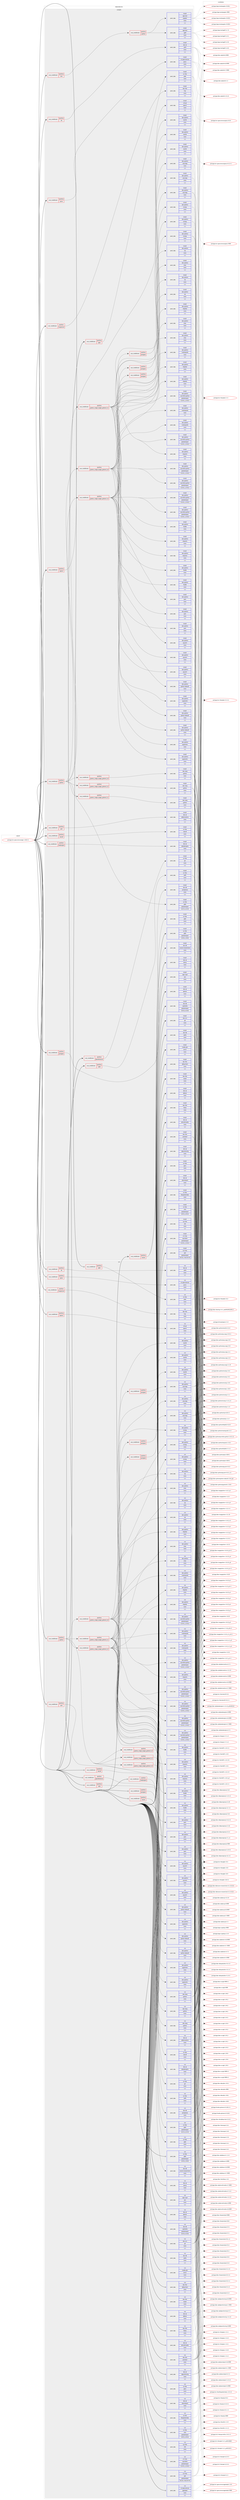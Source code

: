 digraph prolog {

# *************
# Graph options
# *************

newrank=true;
concentrate=true;
compound=true;
graph [rankdir=LR,fontname=Helvetica,fontsize=10,ranksep=1.5];#, ranksep=2.5, nodesep=0.2];
edge  [arrowhead=vee];
node  [fontname=Helvetica,fontsize=10];

# **********
# The ebuild
# **********

subgraph cluster_leftcol {
color=gray;
label=<<i>ebuild</i>>;
id [label="portage://sci-geosciences/qgis-3.38.0-r1", color=red, width=4, href="../sci-geosciences/qgis-3.38.0-r1.svg"];
}

# ****************
# The dependencies
# ****************

subgraph cluster_midcol {
color=gray;
label=<<i>dependencies</i>>;
subgraph cluster_compile {
fillcolor="#eeeeee";
style=filled;
label=<<i>compile</i>>;
subgraph cond238647 {
dependency907470 [label=<<TABLE BORDER="0" CELLBORDER="1" CELLSPACING="0" CELLPADDING="4"><TR><TD ROWSPAN="3" CELLPADDING="10">use_conditional</TD></TR><TR><TD>positive</TD></TR><TR><TD>3d</TD></TR></TABLE>>, shape=none, color=red];
subgraph pack662230 {
dependency907471 [label=<<TABLE BORDER="0" CELLBORDER="1" CELLSPACING="0" CELLPADDING="4" WIDTH="220"><TR><TD ROWSPAN="6" CELLPADDING="30">pack_dep</TD></TR><TR><TD WIDTH="110">install</TD></TR><TR><TD>dev-qt</TD></TR><TR><TD>qt3d</TD></TR><TR><TD>none</TD></TR><TR><TD>[,,]</TD></TR></TABLE>>, shape=none, color=blue];
}
dependency907470:e -> dependency907471:w [weight=20,style="dashed",arrowhead="vee"];
}
id:e -> dependency907470:w [weight=20,style="solid",arrowhead="vee"];
subgraph cond238648 {
dependency907472 [label=<<TABLE BORDER="0" CELLBORDER="1" CELLSPACING="0" CELLPADDING="4"><TR><TD ROWSPAN="3" CELLPADDING="10">use_conditional</TD></TR><TR><TD>positive</TD></TR><TR><TD>georeferencer</TD></TR></TABLE>>, shape=none, color=red];
subgraph pack662231 {
dependency907473 [label=<<TABLE BORDER="0" CELLBORDER="1" CELLSPACING="0" CELLPADDING="4" WIDTH="220"><TR><TD ROWSPAN="6" CELLPADDING="30">pack_dep</TD></TR><TR><TD WIDTH="110">install</TD></TR><TR><TD>sci-libs</TD></TR><TR><TD>gsl</TD></TR><TR><TD>none</TD></TR><TR><TD>[,,]</TD></TR></TABLE>>, shape=none, color=blue];
}
dependency907472:e -> dependency907473:w [weight=20,style="dashed",arrowhead="vee"];
}
id:e -> dependency907472:w [weight=20,style="solid",arrowhead="vee"];
subgraph cond238649 {
dependency907474 [label=<<TABLE BORDER="0" CELLBORDER="1" CELLSPACING="0" CELLPADDING="4"><TR><TD ROWSPAN="3" CELLPADDING="10">use_conditional</TD></TR><TR><TD>positive</TD></TR><TR><TD>grass</TD></TR></TABLE>>, shape=none, color=red];
subgraph pack662232 {
dependency907475 [label=<<TABLE BORDER="0" CELLBORDER="1" CELLSPACING="0" CELLPADDING="4" WIDTH="220"><TR><TD ROWSPAN="6" CELLPADDING="30">pack_dep</TD></TR><TR><TD WIDTH="110">install</TD></TR><TR><TD>sci-geosciences</TD></TR><TR><TD>grass</TD></TR><TR><TD>none</TD></TR><TR><TD>[,,]</TD></TR></TABLE>>, shape=none, color=blue];
}
dependency907474:e -> dependency907475:w [weight=20,style="dashed",arrowhead="vee"];
}
id:e -> dependency907474:w [weight=20,style="solid",arrowhead="vee"];
subgraph cond238650 {
dependency907476 [label=<<TABLE BORDER="0" CELLBORDER="1" CELLSPACING="0" CELLPADDING="4"><TR><TD ROWSPAN="3" CELLPADDING="10">use_conditional</TD></TR><TR><TD>positive</TD></TR><TR><TD>hdf5</TD></TR></TABLE>>, shape=none, color=red];
subgraph pack662233 {
dependency907477 [label=<<TABLE BORDER="0" CELLBORDER="1" CELLSPACING="0" CELLPADDING="4" WIDTH="220"><TR><TD ROWSPAN="6" CELLPADDING="30">pack_dep</TD></TR><TR><TD WIDTH="110">install</TD></TR><TR><TD>sci-libs</TD></TR><TR><TD>hdf5</TD></TR><TR><TD>none</TD></TR><TR><TD>[,,]</TD></TR></TABLE>>, shape=none, color=blue];
}
dependency907476:e -> dependency907477:w [weight=20,style="dashed",arrowhead="vee"];
}
id:e -> dependency907476:w [weight=20,style="solid",arrowhead="vee"];
subgraph cond238651 {
dependency907478 [label=<<TABLE BORDER="0" CELLBORDER="1" CELLSPACING="0" CELLPADDING="4"><TR><TD ROWSPAN="3" CELLPADDING="10">use_conditional</TD></TR><TR><TD>positive</TD></TR><TR><TD>mapserver</TD></TR></TABLE>>, shape=none, color=red];
subgraph pack662234 {
dependency907479 [label=<<TABLE BORDER="0" CELLBORDER="1" CELLSPACING="0" CELLPADDING="4" WIDTH="220"><TR><TD ROWSPAN="6" CELLPADDING="30">pack_dep</TD></TR><TR><TD WIDTH="110">install</TD></TR><TR><TD>dev-libs</TD></TR><TR><TD>fcgi</TD></TR><TR><TD>none</TD></TR><TR><TD>[,,]</TD></TR></TABLE>>, shape=none, color=blue];
}
dependency907478:e -> dependency907479:w [weight=20,style="dashed",arrowhead="vee"];
}
id:e -> dependency907478:w [weight=20,style="solid",arrowhead="vee"];
subgraph cond238652 {
dependency907480 [label=<<TABLE BORDER="0" CELLBORDER="1" CELLSPACING="0" CELLPADDING="4"><TR><TD ROWSPAN="3" CELLPADDING="10">use_conditional</TD></TR><TR><TD>positive</TD></TR><TR><TD>netcdf</TD></TR></TABLE>>, shape=none, color=red];
subgraph pack662235 {
dependency907481 [label=<<TABLE BORDER="0" CELLBORDER="1" CELLSPACING="0" CELLPADDING="4" WIDTH="220"><TR><TD ROWSPAN="6" CELLPADDING="30">pack_dep</TD></TR><TR><TD WIDTH="110">install</TD></TR><TR><TD>sci-libs</TD></TR><TR><TD>netcdf</TD></TR><TR><TD>none</TD></TR><TR><TD>[,,]</TD></TR></TABLE>>, shape=none, color=blue];
}
dependency907480:e -> dependency907481:w [weight=20,style="dashed",arrowhead="vee"];
}
id:e -> dependency907480:w [weight=20,style="solid",arrowhead="vee"];
subgraph cond238653 {
dependency907482 [label=<<TABLE BORDER="0" CELLBORDER="1" CELLSPACING="0" CELLPADDING="4"><TR><TD ROWSPAN="3" CELLPADDING="10">use_conditional</TD></TR><TR><TD>positive</TD></TR><TR><TD>opencl</TD></TR></TABLE>>, shape=none, color=red];
subgraph pack662236 {
dependency907483 [label=<<TABLE BORDER="0" CELLBORDER="1" CELLSPACING="0" CELLPADDING="4" WIDTH="220"><TR><TD ROWSPAN="6" CELLPADDING="30">pack_dep</TD></TR><TR><TD WIDTH="110">install</TD></TR><TR><TD>virtual</TD></TR><TR><TD>opencl</TD></TR><TR><TD>none</TD></TR><TR><TD>[,,]</TD></TR></TABLE>>, shape=none, color=blue];
}
dependency907482:e -> dependency907483:w [weight=20,style="dashed",arrowhead="vee"];
}
id:e -> dependency907482:w [weight=20,style="solid",arrowhead="vee"];
subgraph cond238654 {
dependency907484 [label=<<TABLE BORDER="0" CELLBORDER="1" CELLSPACING="0" CELLPADDING="4"><TR><TD ROWSPAN="3" CELLPADDING="10">use_conditional</TD></TR><TR><TD>positive</TD></TR><TR><TD>oracle</TD></TR></TABLE>>, shape=none, color=red];
subgraph pack662237 {
dependency907485 [label=<<TABLE BORDER="0" CELLBORDER="1" CELLSPACING="0" CELLPADDING="4" WIDTH="220"><TR><TD ROWSPAN="6" CELLPADDING="30">pack_dep</TD></TR><TR><TD WIDTH="110">install</TD></TR><TR><TD>dev-db</TD></TR><TR><TD>oracle-instantclient</TD></TR><TR><TD>none</TD></TR><TR><TD>[,,]</TD></TR></TABLE>>, shape=none, color=blue];
}
dependency907484:e -> dependency907485:w [weight=20,style="dashed",arrowhead="vee"];
subgraph pack662238 {
dependency907486 [label=<<TABLE BORDER="0" CELLBORDER="1" CELLSPACING="0" CELLPADDING="4" WIDTH="220"><TR><TD ROWSPAN="6" CELLPADDING="30">pack_dep</TD></TR><TR><TD WIDTH="110">install</TD></TR><TR><TD>sci-libs</TD></TR><TR><TD>gdal</TD></TR><TR><TD>none</TD></TR><TR><TD>[,,]</TD></TR></TABLE>>, shape=none, color=blue];
}
dependency907484:e -> dependency907486:w [weight=20,style="dashed",arrowhead="vee"];
}
id:e -> dependency907484:w [weight=20,style="solid",arrowhead="vee"];
subgraph cond238655 {
dependency907487 [label=<<TABLE BORDER="0" CELLBORDER="1" CELLSPACING="0" CELLPADDING="4"><TR><TD ROWSPAN="3" CELLPADDING="10">use_conditional</TD></TR><TR><TD>positive</TD></TR><TR><TD>pdal</TD></TR></TABLE>>, shape=none, color=red];
subgraph pack662239 {
dependency907488 [label=<<TABLE BORDER="0" CELLBORDER="1" CELLSPACING="0" CELLPADDING="4" WIDTH="220"><TR><TD ROWSPAN="6" CELLPADDING="30">pack_dep</TD></TR><TR><TD WIDTH="110">install</TD></TR><TR><TD>sci-libs</TD></TR><TR><TD>pdal</TD></TR><TR><TD>none</TD></TR><TR><TD>[,,]</TD></TR></TABLE>>, shape=none, color=blue];
}
dependency907487:e -> dependency907488:w [weight=20,style="dashed",arrowhead="vee"];
}
id:e -> dependency907487:w [weight=20,style="solid",arrowhead="vee"];
subgraph cond238656 {
dependency907489 [label=<<TABLE BORDER="0" CELLBORDER="1" CELLSPACING="0" CELLPADDING="4"><TR><TD ROWSPAN="3" CELLPADDING="10">use_conditional</TD></TR><TR><TD>positive</TD></TR><TR><TD>postgres</TD></TR></TABLE>>, shape=none, color=red];
subgraph pack662240 {
dependency907490 [label=<<TABLE BORDER="0" CELLBORDER="1" CELLSPACING="0" CELLPADDING="4" WIDTH="220"><TR><TD ROWSPAN="6" CELLPADDING="30">pack_dep</TD></TR><TR><TD WIDTH="110">install</TD></TR><TR><TD>dev-db</TD></TR><TR><TD>postgresql</TD></TR><TR><TD>none</TD></TR><TR><TD>[,,]</TD></TR></TABLE>>, shape=none, color=blue];
}
dependency907489:e -> dependency907490:w [weight=20,style="dashed",arrowhead="vee"];
}
id:e -> dependency907489:w [weight=20,style="solid",arrowhead="vee"];
subgraph cond238657 {
dependency907491 [label=<<TABLE BORDER="0" CELLBORDER="1" CELLSPACING="0" CELLPADDING="4"><TR><TD ROWSPAN="3" CELLPADDING="10">use_conditional</TD></TR><TR><TD>positive</TD></TR><TR><TD>python</TD></TR></TABLE>>, shape=none, color=red];
subgraph cond238658 {
dependency907492 [label=<<TABLE BORDER="0" CELLBORDER="1" CELLSPACING="0" CELLPADDING="4"><TR><TD ROWSPAN="3" CELLPADDING="10">use_conditional</TD></TR><TR><TD>positive</TD></TR><TR><TD>python_single_target_python3_10</TD></TR></TABLE>>, shape=none, color=red];
subgraph pack662241 {
dependency907493 [label=<<TABLE BORDER="0" CELLBORDER="1" CELLSPACING="0" CELLPADDING="4" WIDTH="220"><TR><TD ROWSPAN="6" CELLPADDING="30">pack_dep</TD></TR><TR><TD WIDTH="110">install</TD></TR><TR><TD>dev-lang</TD></TR><TR><TD>python</TD></TR><TR><TD>none</TD></TR><TR><TD>[,,]</TD></TR></TABLE>>, shape=none, color=blue];
}
dependency907492:e -> dependency907493:w [weight=20,style="dashed",arrowhead="vee"];
}
dependency907491:e -> dependency907492:w [weight=20,style="dashed",arrowhead="vee"];
subgraph cond238659 {
dependency907494 [label=<<TABLE BORDER="0" CELLBORDER="1" CELLSPACING="0" CELLPADDING="4"><TR><TD ROWSPAN="3" CELLPADDING="10">use_conditional</TD></TR><TR><TD>positive</TD></TR><TR><TD>python_single_target_python3_11</TD></TR></TABLE>>, shape=none, color=red];
subgraph pack662242 {
dependency907495 [label=<<TABLE BORDER="0" CELLBORDER="1" CELLSPACING="0" CELLPADDING="4" WIDTH="220"><TR><TD ROWSPAN="6" CELLPADDING="30">pack_dep</TD></TR><TR><TD WIDTH="110">install</TD></TR><TR><TD>dev-lang</TD></TR><TR><TD>python</TD></TR><TR><TD>none</TD></TR><TR><TD>[,,]</TD></TR></TABLE>>, shape=none, color=blue];
}
dependency907494:e -> dependency907495:w [weight=20,style="dashed",arrowhead="vee"];
}
dependency907491:e -> dependency907494:w [weight=20,style="dashed",arrowhead="vee"];
subgraph cond238660 {
dependency907496 [label=<<TABLE BORDER="0" CELLBORDER="1" CELLSPACING="0" CELLPADDING="4"><TR><TD ROWSPAN="3" CELLPADDING="10">use_conditional</TD></TR><TR><TD>positive</TD></TR><TR><TD>python_single_target_python3_12</TD></TR></TABLE>>, shape=none, color=red];
subgraph pack662243 {
dependency907497 [label=<<TABLE BORDER="0" CELLBORDER="1" CELLSPACING="0" CELLPADDING="4" WIDTH="220"><TR><TD ROWSPAN="6" CELLPADDING="30">pack_dep</TD></TR><TR><TD WIDTH="110">install</TD></TR><TR><TD>dev-lang</TD></TR><TR><TD>python</TD></TR><TR><TD>none</TD></TR><TR><TD>[,,]</TD></TR></TABLE>>, shape=none, color=blue];
}
dependency907496:e -> dependency907497:w [weight=20,style="dashed",arrowhead="vee"];
}
dependency907491:e -> dependency907496:w [weight=20,style="dashed",arrowhead="vee"];
subgraph pack662244 {
dependency907498 [label=<<TABLE BORDER="0" CELLBORDER="1" CELLSPACING="0" CELLPADDING="4" WIDTH="220"><TR><TD ROWSPAN="6" CELLPADDING="30">pack_dep</TD></TR><TR><TD WIDTH="110">install</TD></TR><TR><TD>sci-libs</TD></TR><TR><TD>gdal</TD></TR><TR><TD>greaterequal</TD></TR><TR><TD>[2.2.3,,,2.2.3]</TD></TR></TABLE>>, shape=none, color=blue];
}
dependency907491:e -> dependency907498:w [weight=20,style="dashed",arrowhead="vee"];
subgraph cond238661 {
dependency907499 [label=<<TABLE BORDER="0" CELLBORDER="1" CELLSPACING="0" CELLPADDING="4"><TR><TD ROWSPAN="3" CELLPADDING="10">use_conditional</TD></TR><TR><TD>positive</TD></TR><TR><TD>python_single_target_python3_10</TD></TR></TABLE>>, shape=none, color=red];
subgraph pack662245 {
dependency907500 [label=<<TABLE BORDER="0" CELLBORDER="1" CELLSPACING="0" CELLPADDING="4" WIDTH="220"><TR><TD ROWSPAN="6" CELLPADDING="30">pack_dep</TD></TR><TR><TD WIDTH="110">install</TD></TR><TR><TD>dev-python</TD></TR><TR><TD>httplib2</TD></TR><TR><TD>none</TD></TR><TR><TD>[,,]</TD></TR></TABLE>>, shape=none, color=blue];
}
dependency907499:e -> dependency907500:w [weight=20,style="dashed",arrowhead="vee"];
subgraph pack662246 {
dependency907501 [label=<<TABLE BORDER="0" CELLBORDER="1" CELLSPACING="0" CELLPADDING="4" WIDTH="220"><TR><TD ROWSPAN="6" CELLPADDING="30">pack_dep</TD></TR><TR><TD WIDTH="110">install</TD></TR><TR><TD>dev-python</TD></TR><TR><TD>jinja</TD></TR><TR><TD>none</TD></TR><TR><TD>[,,]</TD></TR></TABLE>>, shape=none, color=blue];
}
dependency907499:e -> dependency907501:w [weight=20,style="dashed",arrowhead="vee"];
subgraph pack662247 {
dependency907502 [label=<<TABLE BORDER="0" CELLBORDER="1" CELLSPACING="0" CELLPADDING="4" WIDTH="220"><TR><TD ROWSPAN="6" CELLPADDING="30">pack_dep</TD></TR><TR><TD WIDTH="110">install</TD></TR><TR><TD>dev-python</TD></TR><TR><TD>markupsafe</TD></TR><TR><TD>none</TD></TR><TR><TD>[,,]</TD></TR></TABLE>>, shape=none, color=blue];
}
dependency907499:e -> dependency907502:w [weight=20,style="dashed",arrowhead="vee"];
subgraph pack662248 {
dependency907503 [label=<<TABLE BORDER="0" CELLBORDER="1" CELLSPACING="0" CELLPADDING="4" WIDTH="220"><TR><TD ROWSPAN="6" CELLPADDING="30">pack_dep</TD></TR><TR><TD WIDTH="110">install</TD></TR><TR><TD>dev-python</TD></TR><TR><TD>numpy</TD></TR><TR><TD>none</TD></TR><TR><TD>[,,]</TD></TR></TABLE>>, shape=none, color=blue];
}
dependency907499:e -> dependency907503:w [weight=20,style="dashed",arrowhead="vee"];
subgraph pack662249 {
dependency907504 [label=<<TABLE BORDER="0" CELLBORDER="1" CELLSPACING="0" CELLPADDING="4" WIDTH="220"><TR><TD ROWSPAN="6" CELLPADDING="30">pack_dep</TD></TR><TR><TD WIDTH="110">install</TD></TR><TR><TD>dev-python</TD></TR><TR><TD>owslib</TD></TR><TR><TD>none</TD></TR><TR><TD>[,,]</TD></TR></TABLE>>, shape=none, color=blue];
}
dependency907499:e -> dependency907504:w [weight=20,style="dashed",arrowhead="vee"];
subgraph pack662250 {
dependency907505 [label=<<TABLE BORDER="0" CELLBORDER="1" CELLSPACING="0" CELLPADDING="4" WIDTH="220"><TR><TD ROWSPAN="6" CELLPADDING="30">pack_dep</TD></TR><TR><TD WIDTH="110">install</TD></TR><TR><TD>dev-python</TD></TR><TR><TD>pygments</TD></TR><TR><TD>none</TD></TR><TR><TD>[,,]</TD></TR></TABLE>>, shape=none, color=blue];
}
dependency907499:e -> dependency907505:w [weight=20,style="dashed",arrowhead="vee"];
subgraph pack662251 {
dependency907506 [label=<<TABLE BORDER="0" CELLBORDER="1" CELLSPACING="0" CELLPADDING="4" WIDTH="220"><TR><TD ROWSPAN="6" CELLPADDING="30">pack_dep</TD></TR><TR><TD WIDTH="110">install</TD></TR><TR><TD>dev-python</TD></TR><TR><TD>python-dateutil</TD></TR><TR><TD>none</TD></TR><TR><TD>[,,]</TD></TR></TABLE>>, shape=none, color=blue];
}
dependency907499:e -> dependency907506:w [weight=20,style="dashed",arrowhead="vee"];
subgraph pack662252 {
dependency907507 [label=<<TABLE BORDER="0" CELLBORDER="1" CELLSPACING="0" CELLPADDING="4" WIDTH="220"><TR><TD ROWSPAN="6" CELLPADDING="30">pack_dep</TD></TR><TR><TD WIDTH="110">install</TD></TR><TR><TD>dev-python</TD></TR><TR><TD>pytz</TD></TR><TR><TD>none</TD></TR><TR><TD>[,,]</TD></TR></TABLE>>, shape=none, color=blue];
}
dependency907499:e -> dependency907507:w [weight=20,style="dashed",arrowhead="vee"];
subgraph pack662253 {
dependency907508 [label=<<TABLE BORDER="0" CELLBORDER="1" CELLSPACING="0" CELLPADDING="4" WIDTH="220"><TR><TD ROWSPAN="6" CELLPADDING="30">pack_dep</TD></TR><TR><TD WIDTH="110">install</TD></TR><TR><TD>dev-python</TD></TR><TR><TD>pyyaml</TD></TR><TR><TD>none</TD></TR><TR><TD>[,,]</TD></TR></TABLE>>, shape=none, color=blue];
}
dependency907499:e -> dependency907508:w [weight=20,style="dashed",arrowhead="vee"];
subgraph pack662254 {
dependency907509 [label=<<TABLE BORDER="0" CELLBORDER="1" CELLSPACING="0" CELLPADDING="4" WIDTH="220"><TR><TD ROWSPAN="6" CELLPADDING="30">pack_dep</TD></TR><TR><TD WIDTH="110">install</TD></TR><TR><TD>dev-python</TD></TR><TR><TD>qscintilla-python</TD></TR><TR><TD>greaterequal</TD></TR><TR><TD>[2.10.1,,,2.10.1]</TD></TR></TABLE>>, shape=none, color=blue];
}
dependency907499:e -> dependency907509:w [weight=20,style="dashed",arrowhead="vee"];
subgraph pack662255 {
dependency907510 [label=<<TABLE BORDER="0" CELLBORDER="1" CELLSPACING="0" CELLPADDING="4" WIDTH="220"><TR><TD ROWSPAN="6" CELLPADDING="30">pack_dep</TD></TR><TR><TD WIDTH="110">install</TD></TR><TR><TD>dev-python</TD></TR><TR><TD>requests</TD></TR><TR><TD>none</TD></TR><TR><TD>[,,]</TD></TR></TABLE>>, shape=none, color=blue];
}
dependency907499:e -> dependency907510:w [weight=20,style="dashed",arrowhead="vee"];
subgraph pack662256 {
dependency907511 [label=<<TABLE BORDER="0" CELLBORDER="1" CELLSPACING="0" CELLPADDING="4" WIDTH="220"><TR><TD ROWSPAN="6" CELLPADDING="30">pack_dep</TD></TR><TR><TD WIDTH="110">install</TD></TR><TR><TD>dev-python</TD></TR><TR><TD>sip</TD></TR><TR><TD>none</TD></TR><TR><TD>[,,]</TD></TR></TABLE>>, shape=none, color=blue];
}
dependency907499:e -> dependency907511:w [weight=20,style="dashed",arrowhead="vee"];
subgraph cond238662 {
dependency907512 [label=<<TABLE BORDER="0" CELLBORDER="1" CELLSPACING="0" CELLPADDING="4"><TR><TD ROWSPAN="3" CELLPADDING="10">use_conditional</TD></TR><TR><TD>positive</TD></TR><TR><TD>postgres</TD></TR></TABLE>>, shape=none, color=red];
subgraph pack662257 {
dependency907513 [label=<<TABLE BORDER="0" CELLBORDER="1" CELLSPACING="0" CELLPADDING="4" WIDTH="220"><TR><TD ROWSPAN="6" CELLPADDING="30">pack_dep</TD></TR><TR><TD WIDTH="110">install</TD></TR><TR><TD>dev-python</TD></TR><TR><TD>psycopg</TD></TR><TR><TD>none</TD></TR><TR><TD>[,,]</TD></TR></TABLE>>, shape=none, color=blue];
}
dependency907512:e -> dependency907513:w [weight=20,style="dashed",arrowhead="vee"];
}
dependency907499:e -> dependency907512:w [weight=20,style="dashed",arrowhead="vee"];
subgraph pack662258 {
dependency907514 [label=<<TABLE BORDER="0" CELLBORDER="1" CELLSPACING="0" CELLPADDING="4" WIDTH="220"><TR><TD ROWSPAN="6" CELLPADDING="30">pack_dep</TD></TR><TR><TD WIDTH="110">install</TD></TR><TR><TD>dev-python</TD></TR><TR><TD>PyQt6</TD></TR><TR><TD>none</TD></TR><TR><TD>[,,]</TD></TR></TABLE>>, shape=none, color=blue];
}
dependency907499:e -> dependency907514:w [weight=20,style="dashed",arrowhead="vee"];
subgraph pack662259 {
dependency907515 [label=<<TABLE BORDER="0" CELLBORDER="1" CELLSPACING="0" CELLPADDING="4" WIDTH="220"><TR><TD ROWSPAN="6" CELLPADDING="30">pack_dep</TD></TR><TR><TD WIDTH="110">install</TD></TR><TR><TD>dev-python</TD></TR><TR><TD>qscintilla-python</TD></TR><TR><TD>greaterequal</TD></TR><TR><TD>[2.10.1,,,2.10.1]</TD></TR></TABLE>>, shape=none, color=blue];
}
dependency907499:e -> dependency907515:w [weight=20,style="dashed",arrowhead="vee"];
}
dependency907491:e -> dependency907499:w [weight=20,style="dashed",arrowhead="vee"];
subgraph cond238663 {
dependency907516 [label=<<TABLE BORDER="0" CELLBORDER="1" CELLSPACING="0" CELLPADDING="4"><TR><TD ROWSPAN="3" CELLPADDING="10">use_conditional</TD></TR><TR><TD>positive</TD></TR><TR><TD>python_single_target_python3_11</TD></TR></TABLE>>, shape=none, color=red];
subgraph pack662260 {
dependency907517 [label=<<TABLE BORDER="0" CELLBORDER="1" CELLSPACING="0" CELLPADDING="4" WIDTH="220"><TR><TD ROWSPAN="6" CELLPADDING="30">pack_dep</TD></TR><TR><TD WIDTH="110">install</TD></TR><TR><TD>dev-python</TD></TR><TR><TD>httplib2</TD></TR><TR><TD>none</TD></TR><TR><TD>[,,]</TD></TR></TABLE>>, shape=none, color=blue];
}
dependency907516:e -> dependency907517:w [weight=20,style="dashed",arrowhead="vee"];
subgraph pack662261 {
dependency907518 [label=<<TABLE BORDER="0" CELLBORDER="1" CELLSPACING="0" CELLPADDING="4" WIDTH="220"><TR><TD ROWSPAN="6" CELLPADDING="30">pack_dep</TD></TR><TR><TD WIDTH="110">install</TD></TR><TR><TD>dev-python</TD></TR><TR><TD>jinja</TD></TR><TR><TD>none</TD></TR><TR><TD>[,,]</TD></TR></TABLE>>, shape=none, color=blue];
}
dependency907516:e -> dependency907518:w [weight=20,style="dashed",arrowhead="vee"];
subgraph pack662262 {
dependency907519 [label=<<TABLE BORDER="0" CELLBORDER="1" CELLSPACING="0" CELLPADDING="4" WIDTH="220"><TR><TD ROWSPAN="6" CELLPADDING="30">pack_dep</TD></TR><TR><TD WIDTH="110">install</TD></TR><TR><TD>dev-python</TD></TR><TR><TD>markupsafe</TD></TR><TR><TD>none</TD></TR><TR><TD>[,,]</TD></TR></TABLE>>, shape=none, color=blue];
}
dependency907516:e -> dependency907519:w [weight=20,style="dashed",arrowhead="vee"];
subgraph pack662263 {
dependency907520 [label=<<TABLE BORDER="0" CELLBORDER="1" CELLSPACING="0" CELLPADDING="4" WIDTH="220"><TR><TD ROWSPAN="6" CELLPADDING="30">pack_dep</TD></TR><TR><TD WIDTH="110">install</TD></TR><TR><TD>dev-python</TD></TR><TR><TD>numpy</TD></TR><TR><TD>none</TD></TR><TR><TD>[,,]</TD></TR></TABLE>>, shape=none, color=blue];
}
dependency907516:e -> dependency907520:w [weight=20,style="dashed",arrowhead="vee"];
subgraph pack662264 {
dependency907521 [label=<<TABLE BORDER="0" CELLBORDER="1" CELLSPACING="0" CELLPADDING="4" WIDTH="220"><TR><TD ROWSPAN="6" CELLPADDING="30">pack_dep</TD></TR><TR><TD WIDTH="110">install</TD></TR><TR><TD>dev-python</TD></TR><TR><TD>owslib</TD></TR><TR><TD>none</TD></TR><TR><TD>[,,]</TD></TR></TABLE>>, shape=none, color=blue];
}
dependency907516:e -> dependency907521:w [weight=20,style="dashed",arrowhead="vee"];
subgraph pack662265 {
dependency907522 [label=<<TABLE BORDER="0" CELLBORDER="1" CELLSPACING="0" CELLPADDING="4" WIDTH="220"><TR><TD ROWSPAN="6" CELLPADDING="30">pack_dep</TD></TR><TR><TD WIDTH="110">install</TD></TR><TR><TD>dev-python</TD></TR><TR><TD>pygments</TD></TR><TR><TD>none</TD></TR><TR><TD>[,,]</TD></TR></TABLE>>, shape=none, color=blue];
}
dependency907516:e -> dependency907522:w [weight=20,style="dashed",arrowhead="vee"];
subgraph pack662266 {
dependency907523 [label=<<TABLE BORDER="0" CELLBORDER="1" CELLSPACING="0" CELLPADDING="4" WIDTH="220"><TR><TD ROWSPAN="6" CELLPADDING="30">pack_dep</TD></TR><TR><TD WIDTH="110">install</TD></TR><TR><TD>dev-python</TD></TR><TR><TD>python-dateutil</TD></TR><TR><TD>none</TD></TR><TR><TD>[,,]</TD></TR></TABLE>>, shape=none, color=blue];
}
dependency907516:e -> dependency907523:w [weight=20,style="dashed",arrowhead="vee"];
subgraph pack662267 {
dependency907524 [label=<<TABLE BORDER="0" CELLBORDER="1" CELLSPACING="0" CELLPADDING="4" WIDTH="220"><TR><TD ROWSPAN="6" CELLPADDING="30">pack_dep</TD></TR><TR><TD WIDTH="110">install</TD></TR><TR><TD>dev-python</TD></TR><TR><TD>pytz</TD></TR><TR><TD>none</TD></TR><TR><TD>[,,]</TD></TR></TABLE>>, shape=none, color=blue];
}
dependency907516:e -> dependency907524:w [weight=20,style="dashed",arrowhead="vee"];
subgraph pack662268 {
dependency907525 [label=<<TABLE BORDER="0" CELLBORDER="1" CELLSPACING="0" CELLPADDING="4" WIDTH="220"><TR><TD ROWSPAN="6" CELLPADDING="30">pack_dep</TD></TR><TR><TD WIDTH="110">install</TD></TR><TR><TD>dev-python</TD></TR><TR><TD>pyyaml</TD></TR><TR><TD>none</TD></TR><TR><TD>[,,]</TD></TR></TABLE>>, shape=none, color=blue];
}
dependency907516:e -> dependency907525:w [weight=20,style="dashed",arrowhead="vee"];
subgraph pack662269 {
dependency907526 [label=<<TABLE BORDER="0" CELLBORDER="1" CELLSPACING="0" CELLPADDING="4" WIDTH="220"><TR><TD ROWSPAN="6" CELLPADDING="30">pack_dep</TD></TR><TR><TD WIDTH="110">install</TD></TR><TR><TD>dev-python</TD></TR><TR><TD>qscintilla-python</TD></TR><TR><TD>greaterequal</TD></TR><TR><TD>[2.10.1,,,2.10.1]</TD></TR></TABLE>>, shape=none, color=blue];
}
dependency907516:e -> dependency907526:w [weight=20,style="dashed",arrowhead="vee"];
subgraph pack662270 {
dependency907527 [label=<<TABLE BORDER="0" CELLBORDER="1" CELLSPACING="0" CELLPADDING="4" WIDTH="220"><TR><TD ROWSPAN="6" CELLPADDING="30">pack_dep</TD></TR><TR><TD WIDTH="110">install</TD></TR><TR><TD>dev-python</TD></TR><TR><TD>requests</TD></TR><TR><TD>none</TD></TR><TR><TD>[,,]</TD></TR></TABLE>>, shape=none, color=blue];
}
dependency907516:e -> dependency907527:w [weight=20,style="dashed",arrowhead="vee"];
subgraph pack662271 {
dependency907528 [label=<<TABLE BORDER="0" CELLBORDER="1" CELLSPACING="0" CELLPADDING="4" WIDTH="220"><TR><TD ROWSPAN="6" CELLPADDING="30">pack_dep</TD></TR><TR><TD WIDTH="110">install</TD></TR><TR><TD>dev-python</TD></TR><TR><TD>sip</TD></TR><TR><TD>none</TD></TR><TR><TD>[,,]</TD></TR></TABLE>>, shape=none, color=blue];
}
dependency907516:e -> dependency907528:w [weight=20,style="dashed",arrowhead="vee"];
subgraph cond238664 {
dependency907529 [label=<<TABLE BORDER="0" CELLBORDER="1" CELLSPACING="0" CELLPADDING="4"><TR><TD ROWSPAN="3" CELLPADDING="10">use_conditional</TD></TR><TR><TD>positive</TD></TR><TR><TD>postgres</TD></TR></TABLE>>, shape=none, color=red];
subgraph pack662272 {
dependency907530 [label=<<TABLE BORDER="0" CELLBORDER="1" CELLSPACING="0" CELLPADDING="4" WIDTH="220"><TR><TD ROWSPAN="6" CELLPADDING="30">pack_dep</TD></TR><TR><TD WIDTH="110">install</TD></TR><TR><TD>dev-python</TD></TR><TR><TD>psycopg</TD></TR><TR><TD>none</TD></TR><TR><TD>[,,]</TD></TR></TABLE>>, shape=none, color=blue];
}
dependency907529:e -> dependency907530:w [weight=20,style="dashed",arrowhead="vee"];
}
dependency907516:e -> dependency907529:w [weight=20,style="dashed",arrowhead="vee"];
subgraph pack662273 {
dependency907531 [label=<<TABLE BORDER="0" CELLBORDER="1" CELLSPACING="0" CELLPADDING="4" WIDTH="220"><TR><TD ROWSPAN="6" CELLPADDING="30">pack_dep</TD></TR><TR><TD WIDTH="110">install</TD></TR><TR><TD>dev-python</TD></TR><TR><TD>PyQt6</TD></TR><TR><TD>none</TD></TR><TR><TD>[,,]</TD></TR></TABLE>>, shape=none, color=blue];
}
dependency907516:e -> dependency907531:w [weight=20,style="dashed",arrowhead="vee"];
subgraph pack662274 {
dependency907532 [label=<<TABLE BORDER="0" CELLBORDER="1" CELLSPACING="0" CELLPADDING="4" WIDTH="220"><TR><TD ROWSPAN="6" CELLPADDING="30">pack_dep</TD></TR><TR><TD WIDTH="110">install</TD></TR><TR><TD>dev-python</TD></TR><TR><TD>qscintilla-python</TD></TR><TR><TD>greaterequal</TD></TR><TR><TD>[2.10.1,,,2.10.1]</TD></TR></TABLE>>, shape=none, color=blue];
}
dependency907516:e -> dependency907532:w [weight=20,style="dashed",arrowhead="vee"];
}
dependency907491:e -> dependency907516:w [weight=20,style="dashed",arrowhead="vee"];
subgraph cond238665 {
dependency907533 [label=<<TABLE BORDER="0" CELLBORDER="1" CELLSPACING="0" CELLPADDING="4"><TR><TD ROWSPAN="3" CELLPADDING="10">use_conditional</TD></TR><TR><TD>positive</TD></TR><TR><TD>python_single_target_python3_12</TD></TR></TABLE>>, shape=none, color=red];
subgraph pack662275 {
dependency907534 [label=<<TABLE BORDER="0" CELLBORDER="1" CELLSPACING="0" CELLPADDING="4" WIDTH="220"><TR><TD ROWSPAN="6" CELLPADDING="30">pack_dep</TD></TR><TR><TD WIDTH="110">install</TD></TR><TR><TD>dev-python</TD></TR><TR><TD>httplib2</TD></TR><TR><TD>none</TD></TR><TR><TD>[,,]</TD></TR></TABLE>>, shape=none, color=blue];
}
dependency907533:e -> dependency907534:w [weight=20,style="dashed",arrowhead="vee"];
subgraph pack662276 {
dependency907535 [label=<<TABLE BORDER="0" CELLBORDER="1" CELLSPACING="0" CELLPADDING="4" WIDTH="220"><TR><TD ROWSPAN="6" CELLPADDING="30">pack_dep</TD></TR><TR><TD WIDTH="110">install</TD></TR><TR><TD>dev-python</TD></TR><TR><TD>jinja</TD></TR><TR><TD>none</TD></TR><TR><TD>[,,]</TD></TR></TABLE>>, shape=none, color=blue];
}
dependency907533:e -> dependency907535:w [weight=20,style="dashed",arrowhead="vee"];
subgraph pack662277 {
dependency907536 [label=<<TABLE BORDER="0" CELLBORDER="1" CELLSPACING="0" CELLPADDING="4" WIDTH="220"><TR><TD ROWSPAN="6" CELLPADDING="30">pack_dep</TD></TR><TR><TD WIDTH="110">install</TD></TR><TR><TD>dev-python</TD></TR><TR><TD>markupsafe</TD></TR><TR><TD>none</TD></TR><TR><TD>[,,]</TD></TR></TABLE>>, shape=none, color=blue];
}
dependency907533:e -> dependency907536:w [weight=20,style="dashed",arrowhead="vee"];
subgraph pack662278 {
dependency907537 [label=<<TABLE BORDER="0" CELLBORDER="1" CELLSPACING="0" CELLPADDING="4" WIDTH="220"><TR><TD ROWSPAN="6" CELLPADDING="30">pack_dep</TD></TR><TR><TD WIDTH="110">install</TD></TR><TR><TD>dev-python</TD></TR><TR><TD>numpy</TD></TR><TR><TD>none</TD></TR><TR><TD>[,,]</TD></TR></TABLE>>, shape=none, color=blue];
}
dependency907533:e -> dependency907537:w [weight=20,style="dashed",arrowhead="vee"];
subgraph pack662279 {
dependency907538 [label=<<TABLE BORDER="0" CELLBORDER="1" CELLSPACING="0" CELLPADDING="4" WIDTH="220"><TR><TD ROWSPAN="6" CELLPADDING="30">pack_dep</TD></TR><TR><TD WIDTH="110">install</TD></TR><TR><TD>dev-python</TD></TR><TR><TD>owslib</TD></TR><TR><TD>none</TD></TR><TR><TD>[,,]</TD></TR></TABLE>>, shape=none, color=blue];
}
dependency907533:e -> dependency907538:w [weight=20,style="dashed",arrowhead="vee"];
subgraph pack662280 {
dependency907539 [label=<<TABLE BORDER="0" CELLBORDER="1" CELLSPACING="0" CELLPADDING="4" WIDTH="220"><TR><TD ROWSPAN="6" CELLPADDING="30">pack_dep</TD></TR><TR><TD WIDTH="110">install</TD></TR><TR><TD>dev-python</TD></TR><TR><TD>pygments</TD></TR><TR><TD>none</TD></TR><TR><TD>[,,]</TD></TR></TABLE>>, shape=none, color=blue];
}
dependency907533:e -> dependency907539:w [weight=20,style="dashed",arrowhead="vee"];
subgraph pack662281 {
dependency907540 [label=<<TABLE BORDER="0" CELLBORDER="1" CELLSPACING="0" CELLPADDING="4" WIDTH="220"><TR><TD ROWSPAN="6" CELLPADDING="30">pack_dep</TD></TR><TR><TD WIDTH="110">install</TD></TR><TR><TD>dev-python</TD></TR><TR><TD>python-dateutil</TD></TR><TR><TD>none</TD></TR><TR><TD>[,,]</TD></TR></TABLE>>, shape=none, color=blue];
}
dependency907533:e -> dependency907540:w [weight=20,style="dashed",arrowhead="vee"];
subgraph pack662282 {
dependency907541 [label=<<TABLE BORDER="0" CELLBORDER="1" CELLSPACING="0" CELLPADDING="4" WIDTH="220"><TR><TD ROWSPAN="6" CELLPADDING="30">pack_dep</TD></TR><TR><TD WIDTH="110">install</TD></TR><TR><TD>dev-python</TD></TR><TR><TD>pytz</TD></TR><TR><TD>none</TD></TR><TR><TD>[,,]</TD></TR></TABLE>>, shape=none, color=blue];
}
dependency907533:e -> dependency907541:w [weight=20,style="dashed",arrowhead="vee"];
subgraph pack662283 {
dependency907542 [label=<<TABLE BORDER="0" CELLBORDER="1" CELLSPACING="0" CELLPADDING="4" WIDTH="220"><TR><TD ROWSPAN="6" CELLPADDING="30">pack_dep</TD></TR><TR><TD WIDTH="110">install</TD></TR><TR><TD>dev-python</TD></TR><TR><TD>pyyaml</TD></TR><TR><TD>none</TD></TR><TR><TD>[,,]</TD></TR></TABLE>>, shape=none, color=blue];
}
dependency907533:e -> dependency907542:w [weight=20,style="dashed",arrowhead="vee"];
subgraph pack662284 {
dependency907543 [label=<<TABLE BORDER="0" CELLBORDER="1" CELLSPACING="0" CELLPADDING="4" WIDTH="220"><TR><TD ROWSPAN="6" CELLPADDING="30">pack_dep</TD></TR><TR><TD WIDTH="110">install</TD></TR><TR><TD>dev-python</TD></TR><TR><TD>qscintilla-python</TD></TR><TR><TD>greaterequal</TD></TR><TR><TD>[2.10.1,,,2.10.1]</TD></TR></TABLE>>, shape=none, color=blue];
}
dependency907533:e -> dependency907543:w [weight=20,style="dashed",arrowhead="vee"];
subgraph pack662285 {
dependency907544 [label=<<TABLE BORDER="0" CELLBORDER="1" CELLSPACING="0" CELLPADDING="4" WIDTH="220"><TR><TD ROWSPAN="6" CELLPADDING="30">pack_dep</TD></TR><TR><TD WIDTH="110">install</TD></TR><TR><TD>dev-python</TD></TR><TR><TD>requests</TD></TR><TR><TD>none</TD></TR><TR><TD>[,,]</TD></TR></TABLE>>, shape=none, color=blue];
}
dependency907533:e -> dependency907544:w [weight=20,style="dashed",arrowhead="vee"];
subgraph pack662286 {
dependency907545 [label=<<TABLE BORDER="0" CELLBORDER="1" CELLSPACING="0" CELLPADDING="4" WIDTH="220"><TR><TD ROWSPAN="6" CELLPADDING="30">pack_dep</TD></TR><TR><TD WIDTH="110">install</TD></TR><TR><TD>dev-python</TD></TR><TR><TD>sip</TD></TR><TR><TD>none</TD></TR><TR><TD>[,,]</TD></TR></TABLE>>, shape=none, color=blue];
}
dependency907533:e -> dependency907545:w [weight=20,style="dashed",arrowhead="vee"];
subgraph cond238666 {
dependency907546 [label=<<TABLE BORDER="0" CELLBORDER="1" CELLSPACING="0" CELLPADDING="4"><TR><TD ROWSPAN="3" CELLPADDING="10">use_conditional</TD></TR><TR><TD>positive</TD></TR><TR><TD>postgres</TD></TR></TABLE>>, shape=none, color=red];
subgraph pack662287 {
dependency907547 [label=<<TABLE BORDER="0" CELLBORDER="1" CELLSPACING="0" CELLPADDING="4" WIDTH="220"><TR><TD ROWSPAN="6" CELLPADDING="30">pack_dep</TD></TR><TR><TD WIDTH="110">install</TD></TR><TR><TD>dev-python</TD></TR><TR><TD>psycopg</TD></TR><TR><TD>none</TD></TR><TR><TD>[,,]</TD></TR></TABLE>>, shape=none, color=blue];
}
dependency907546:e -> dependency907547:w [weight=20,style="dashed",arrowhead="vee"];
}
dependency907533:e -> dependency907546:w [weight=20,style="dashed",arrowhead="vee"];
subgraph pack662288 {
dependency907548 [label=<<TABLE BORDER="0" CELLBORDER="1" CELLSPACING="0" CELLPADDING="4" WIDTH="220"><TR><TD ROWSPAN="6" CELLPADDING="30">pack_dep</TD></TR><TR><TD WIDTH="110">install</TD></TR><TR><TD>dev-python</TD></TR><TR><TD>PyQt6</TD></TR><TR><TD>none</TD></TR><TR><TD>[,,]</TD></TR></TABLE>>, shape=none, color=blue];
}
dependency907533:e -> dependency907548:w [weight=20,style="dashed",arrowhead="vee"];
subgraph pack662289 {
dependency907549 [label=<<TABLE BORDER="0" CELLBORDER="1" CELLSPACING="0" CELLPADDING="4" WIDTH="220"><TR><TD ROWSPAN="6" CELLPADDING="30">pack_dep</TD></TR><TR><TD WIDTH="110">install</TD></TR><TR><TD>dev-python</TD></TR><TR><TD>qscintilla-python</TD></TR><TR><TD>greaterequal</TD></TR><TR><TD>[2.10.1,,,2.10.1]</TD></TR></TABLE>>, shape=none, color=blue];
}
dependency907533:e -> dependency907549:w [weight=20,style="dashed",arrowhead="vee"];
}
dependency907491:e -> dependency907533:w [weight=20,style="dashed",arrowhead="vee"];
}
id:e -> dependency907491:w [weight=20,style="solid",arrowhead="vee"];
subgraph cond238667 {
dependency907550 [label=<<TABLE BORDER="0" CELLBORDER="1" CELLSPACING="0" CELLPADDING="4"><TR><TD ROWSPAN="3" CELLPADDING="10">use_conditional</TD></TR><TR><TD>positive</TD></TR><TR><TD>qml</TD></TR></TABLE>>, shape=none, color=red];
subgraph pack662290 {
dependency907551 [label=<<TABLE BORDER="0" CELLBORDER="1" CELLSPACING="0" CELLPADDING="4" WIDTH="220"><TR><TD ROWSPAN="6" CELLPADDING="30">pack_dep</TD></TR><TR><TD WIDTH="110">install</TD></TR><TR><TD>dev-qt</TD></TR><TR><TD>qtdeclarative</TD></TR><TR><TD>none</TD></TR><TR><TD>[,,]</TD></TR></TABLE>>, shape=none, color=blue];
}
dependency907550:e -> dependency907551:w [weight=20,style="dashed",arrowhead="vee"];
}
id:e -> dependency907550:w [weight=20,style="solid",arrowhead="vee"];
subgraph cond238668 {
dependency907552 [label=<<TABLE BORDER="0" CELLBORDER="1" CELLSPACING="0" CELLPADDING="4"><TR><TD ROWSPAN="3" CELLPADDING="10">use_conditional</TD></TR><TR><TD>positive</TD></TR><TR><TD>test</TD></TR></TABLE>>, shape=none, color=red];
subgraph cond238669 {
dependency907553 [label=<<TABLE BORDER="0" CELLBORDER="1" CELLSPACING="0" CELLPADDING="4"><TR><TD ROWSPAN="3" CELLPADDING="10">use_conditional</TD></TR><TR><TD>positive</TD></TR><TR><TD>python</TD></TR></TABLE>>, shape=none, color=red];
subgraph pack662291 {
dependency907554 [label=<<TABLE BORDER="0" CELLBORDER="1" CELLSPACING="0" CELLPADDING="4" WIDTH="220"><TR><TD ROWSPAN="6" CELLPADDING="30">pack_dep</TD></TR><TR><TD WIDTH="110">install</TD></TR><TR><TD>app-text</TD></TR><TR><TD>qpdf</TD></TR><TR><TD>none</TD></TR><TR><TD>[,,]</TD></TR></TABLE>>, shape=none, color=blue];
}
dependency907553:e -> dependency907554:w [weight=20,style="dashed",arrowhead="vee"];
subgraph pack662292 {
dependency907555 [label=<<TABLE BORDER="0" CELLBORDER="1" CELLSPACING="0" CELLPADDING="4" WIDTH="220"><TR><TD ROWSPAN="6" CELLPADDING="30">pack_dep</TD></TR><TR><TD WIDTH="110">install</TD></TR><TR><TD>app-text</TD></TR><TR><TD>poppler</TD></TR><TR><TD>none</TD></TR><TR><TD>[,,]</TD></TR></TABLE>>, shape=none, color=blue];
}
dependency907553:e -> dependency907555:w [weight=20,style="dashed",arrowhead="vee"];
}
dependency907552:e -> dependency907553:w [weight=20,style="dashed",arrowhead="vee"];
}
id:e -> dependency907552:w [weight=20,style="solid",arrowhead="vee"];
subgraph cond238670 {
dependency907556 [label=<<TABLE BORDER="0" CELLBORDER="1" CELLSPACING="0" CELLPADDING="4"><TR><TD ROWSPAN="3" CELLPADDING="10">use_conditional</TD></TR><TR><TD>positive</TD></TR><TR><TD>webengine</TD></TR></TABLE>>, shape=none, color=red];
subgraph pack662293 {
dependency907557 [label=<<TABLE BORDER="0" CELLBORDER="1" CELLSPACING="0" CELLPADDING="4" WIDTH="220"><TR><TD ROWSPAN="6" CELLPADDING="30">pack_dep</TD></TR><TR><TD WIDTH="110">install</TD></TR><TR><TD>dev-qt</TD></TR><TR><TD>qtwebengine</TD></TR><TR><TD>none</TD></TR><TR><TD>[,,]</TD></TR></TABLE>>, shape=none, color=blue];
}
dependency907556:e -> dependency907557:w [weight=20,style="dashed",arrowhead="vee"];
}
id:e -> dependency907556:w [weight=20,style="solid",arrowhead="vee"];
subgraph pack662294 {
dependency907558 [label=<<TABLE BORDER="0" CELLBORDER="1" CELLSPACING="0" CELLPADDING="4" WIDTH="220"><TR><TD ROWSPAN="6" CELLPADDING="30">pack_dep</TD></TR><TR><TD WIDTH="110">install</TD></TR><TR><TD>app-crypt</TD></TR><TR><TD>qca</TD></TR><TR><TD>none</TD></TR><TR><TD>[,,]</TD></TR></TABLE>>, shape=none, color=blue];
}
id:e -> dependency907558:w [weight=20,style="solid",arrowhead="vee"];
subgraph pack662295 {
dependency907559 [label=<<TABLE BORDER="0" CELLBORDER="1" CELLSPACING="0" CELLPADDING="4" WIDTH="220"><TR><TD ROWSPAN="6" CELLPADDING="30">pack_dep</TD></TR><TR><TD WIDTH="110">install</TD></TR><TR><TD>dev-db</TD></TR><TR><TD>spatialite</TD></TR><TR><TD>greaterequal</TD></TR><TR><TD>[4.2.0,,,4.2.0]</TD></TR></TABLE>>, shape=none, color=blue];
}
id:e -> dependency907559:w [weight=20,style="solid",arrowhead="vee"];
subgraph pack662296 {
dependency907560 [label=<<TABLE BORDER="0" CELLBORDER="1" CELLSPACING="0" CELLPADDING="4" WIDTH="220"><TR><TD ROWSPAN="6" CELLPADDING="30">pack_dep</TD></TR><TR><TD WIDTH="110">install</TD></TR><TR><TD>dev-db</TD></TR><TR><TD>sqlite</TD></TR><TR><TD>none</TD></TR><TR><TD>[,,]</TD></TR></TABLE>>, shape=none, color=blue];
}
id:e -> dependency907560:w [weight=20,style="solid",arrowhead="vee"];
subgraph pack662297 {
dependency907561 [label=<<TABLE BORDER="0" CELLBORDER="1" CELLSPACING="0" CELLPADDING="4" WIDTH="220"><TR><TD ROWSPAN="6" CELLPADDING="30">pack_dep</TD></TR><TR><TD WIDTH="110">install</TD></TR><TR><TD>dev-libs</TD></TR><TR><TD>expat</TD></TR><TR><TD>none</TD></TR><TR><TD>[,,]</TD></TR></TABLE>>, shape=none, color=blue];
}
id:e -> dependency907561:w [weight=20,style="solid",arrowhead="vee"];
subgraph pack662298 {
dependency907562 [label=<<TABLE BORDER="0" CELLBORDER="1" CELLSPACING="0" CELLPADDING="4" WIDTH="220"><TR><TD ROWSPAN="6" CELLPADDING="30">pack_dep</TD></TR><TR><TD WIDTH="110">install</TD></TR><TR><TD>dev-libs</TD></TR><TR><TD>libzip</TD></TR><TR><TD>none</TD></TR><TR><TD>[,,]</TD></TR></TABLE>>, shape=none, color=blue];
}
id:e -> dependency907562:w [weight=20,style="solid",arrowhead="vee"];
subgraph pack662299 {
dependency907563 [label=<<TABLE BORDER="0" CELLBORDER="1" CELLSPACING="0" CELLPADDING="4" WIDTH="220"><TR><TD ROWSPAN="6" CELLPADDING="30">pack_dep</TD></TR><TR><TD WIDTH="110">install</TD></TR><TR><TD>dev-libs</TD></TR><TR><TD>protobuf</TD></TR><TR><TD>none</TD></TR><TR><TD>[,,]</TD></TR></TABLE>>, shape=none, color=blue];
}
id:e -> dependency907563:w [weight=20,style="solid",arrowhead="vee"];
subgraph pack662300 {
dependency907564 [label=<<TABLE BORDER="0" CELLBORDER="1" CELLSPACING="0" CELLPADDING="4" WIDTH="220"><TR><TD ROWSPAN="6" CELLPADDING="30">pack_dep</TD></TR><TR><TD WIDTH="110">install</TD></TR><TR><TD>dev-libs</TD></TR><TR><TD>qtkeychain</TD></TR><TR><TD>none</TD></TR><TR><TD>[,,]</TD></TR></TABLE>>, shape=none, color=blue];
}
id:e -> dependency907564:w [weight=20,style="solid",arrowhead="vee"];
subgraph pack662301 {
dependency907565 [label=<<TABLE BORDER="0" CELLBORDER="1" CELLSPACING="0" CELLPADDING="4" WIDTH="220"><TR><TD ROWSPAN="6" CELLPADDING="30">pack_dep</TD></TR><TR><TD WIDTH="110">install</TD></TR><TR><TD>dev-qt</TD></TR><TR><TD>qtbase</TD></TR><TR><TD>none</TD></TR><TR><TD>[,,]</TD></TR></TABLE>>, shape=none, color=blue];
}
id:e -> dependency907565:w [weight=20,style="solid",arrowhead="vee"];
subgraph pack662302 {
dependency907566 [label=<<TABLE BORDER="0" CELLBORDER="1" CELLSPACING="0" CELLPADDING="4" WIDTH="220"><TR><TD ROWSPAN="6" CELLPADDING="30">pack_dep</TD></TR><TR><TD WIDTH="110">install</TD></TR><TR><TD>dev-qt</TD></TR><TR><TD>qtmultimedia</TD></TR><TR><TD>none</TD></TR><TR><TD>[,,]</TD></TR></TABLE>>, shape=none, color=blue];
}
id:e -> dependency907566:w [weight=20,style="solid",arrowhead="vee"];
subgraph pack662303 {
dependency907567 [label=<<TABLE BORDER="0" CELLBORDER="1" CELLSPACING="0" CELLPADDING="4" WIDTH="220"><TR><TD ROWSPAN="6" CELLPADDING="30">pack_dep</TD></TR><TR><TD WIDTH="110">install</TD></TR><TR><TD>dev-qt</TD></TR><TR><TD>qtpositioning</TD></TR><TR><TD>none</TD></TR><TR><TD>[,,]</TD></TR></TABLE>>, shape=none, color=blue];
}
id:e -> dependency907567:w [weight=20,style="solid",arrowhead="vee"];
subgraph pack662304 {
dependency907568 [label=<<TABLE BORDER="0" CELLBORDER="1" CELLSPACING="0" CELLPADDING="4" WIDTH="220"><TR><TD ROWSPAN="6" CELLPADDING="30">pack_dep</TD></TR><TR><TD WIDTH="110">install</TD></TR><TR><TD>dev-qt</TD></TR><TR><TD>qtserialport</TD></TR><TR><TD>none</TD></TR><TR><TD>[,,]</TD></TR></TABLE>>, shape=none, color=blue];
}
id:e -> dependency907568:w [weight=20,style="solid",arrowhead="vee"];
subgraph pack662305 {
dependency907569 [label=<<TABLE BORDER="0" CELLBORDER="1" CELLSPACING="0" CELLPADDING="4" WIDTH="220"><TR><TD ROWSPAN="6" CELLPADDING="30">pack_dep</TD></TR><TR><TD WIDTH="110">install</TD></TR><TR><TD>dev-qt</TD></TR><TR><TD>qtsvg</TD></TR><TR><TD>none</TD></TR><TR><TD>[,,]</TD></TR></TABLE>>, shape=none, color=blue];
}
id:e -> dependency907569:w [weight=20,style="solid",arrowhead="vee"];
subgraph pack662306 {
dependency907570 [label=<<TABLE BORDER="0" CELLBORDER="1" CELLSPACING="0" CELLPADDING="4" WIDTH="220"><TR><TD ROWSPAN="6" CELLPADDING="30">pack_dep</TD></TR><TR><TD WIDTH="110">install</TD></TR><TR><TD>dev-qt</TD></TR><TR><TD>qttools</TD></TR><TR><TD>none</TD></TR><TR><TD>[,,]</TD></TR></TABLE>>, shape=none, color=blue];
}
id:e -> dependency907570:w [weight=20,style="solid",arrowhead="vee"];
subgraph pack662307 {
dependency907571 [label=<<TABLE BORDER="0" CELLBORDER="1" CELLSPACING="0" CELLPADDING="4" WIDTH="220"><TR><TD ROWSPAN="6" CELLPADDING="30">pack_dep</TD></TR><TR><TD WIDTH="110">install</TD></TR><TR><TD>dev-vcs</TD></TR><TR><TD>git</TD></TR><TR><TD>none</TD></TR><TR><TD>[,,]</TD></TR></TABLE>>, shape=none, color=blue];
}
id:e -> dependency907571:w [weight=20,style="solid",arrowhead="vee"];
subgraph pack662308 {
dependency907572 [label=<<TABLE BORDER="0" CELLBORDER="1" CELLSPACING="0" CELLPADDING="4" WIDTH="220"><TR><TD ROWSPAN="6" CELLPADDING="30">pack_dep</TD></TR><TR><TD WIDTH="110">install</TD></TR><TR><TD>media-gfx</TD></TR><TR><TD>exiv2</TD></TR><TR><TD>none</TD></TR><TR><TD>[,,]</TD></TR></TABLE>>, shape=none, color=blue];
}
id:e -> dependency907572:w [weight=20,style="solid",arrowhead="vee"];
subgraph pack662309 {
dependency907573 [label=<<TABLE BORDER="0" CELLBORDER="1" CELLSPACING="0" CELLPADDING="4" WIDTH="220"><TR><TD ROWSPAN="6" CELLPADDING="30">pack_dep</TD></TR><TR><TD WIDTH="110">install</TD></TR><TR><TD>sci-libs</TD></TR><TR><TD>gdal</TD></TR><TR><TD>greaterequal</TD></TR><TR><TD>[3.0.4,,,3.0.4]</TD></TR></TABLE>>, shape=none, color=blue];
}
id:e -> dependency907573:w [weight=20,style="solid",arrowhead="vee"];
subgraph pack662310 {
dependency907574 [label=<<TABLE BORDER="0" CELLBORDER="1" CELLSPACING="0" CELLPADDING="4" WIDTH="220"><TR><TD ROWSPAN="6" CELLPADDING="30">pack_dep</TD></TR><TR><TD WIDTH="110">install</TD></TR><TR><TD>sci-libs</TD></TR><TR><TD>geos</TD></TR><TR><TD>none</TD></TR><TR><TD>[,,]</TD></TR></TABLE>>, shape=none, color=blue];
}
id:e -> dependency907574:w [weight=20,style="solid",arrowhead="vee"];
subgraph pack662311 {
dependency907575 [label=<<TABLE BORDER="0" CELLBORDER="1" CELLSPACING="0" CELLPADDING="4" WIDTH="220"><TR><TD ROWSPAN="6" CELLPADDING="30">pack_dep</TD></TR><TR><TD WIDTH="110">install</TD></TR><TR><TD>sci-libs</TD></TR><TR><TD>libspatialindex</TD></TR><TR><TD>none</TD></TR><TR><TD>[,,]</TD></TR></TABLE>>, shape=none, color=blue];
}
id:e -> dependency907575:w [weight=20,style="solid",arrowhead="vee"];
subgraph pack662312 {
dependency907576 [label=<<TABLE BORDER="0" CELLBORDER="1" CELLSPACING="0" CELLPADDING="4" WIDTH="220"><TR><TD ROWSPAN="6" CELLPADDING="30">pack_dep</TD></TR><TR><TD WIDTH="110">install</TD></TR><TR><TD>sci-libs</TD></TR><TR><TD>proj</TD></TR><TR><TD>greaterequal</TD></TR><TR><TD>[4.9.3,,,4.9.3]</TD></TR></TABLE>>, shape=none, color=blue];
}
id:e -> dependency907576:w [weight=20,style="solid",arrowhead="vee"];
subgraph pack662313 {
dependency907577 [label=<<TABLE BORDER="0" CELLBORDER="1" CELLSPACING="0" CELLPADDING="4" WIDTH="220"><TR><TD ROWSPAN="6" CELLPADDING="30">pack_dep</TD></TR><TR><TD WIDTH="110">install</TD></TR><TR><TD>sys-libs</TD></TR><TR><TD>zlib</TD></TR><TR><TD>none</TD></TR><TR><TD>[,,]</TD></TR></TABLE>>, shape=none, color=blue];
}
id:e -> dependency907577:w [weight=20,style="solid",arrowhead="vee"];
subgraph pack662314 {
dependency907578 [label=<<TABLE BORDER="0" CELLBORDER="1" CELLSPACING="0" CELLPADDING="4" WIDTH="220"><TR><TD ROWSPAN="6" CELLPADDING="30">pack_dep</TD></TR><TR><TD WIDTH="110">install</TD></TR><TR><TD>x11-libs</TD></TR><TR><TD>qscintilla</TD></TR><TR><TD>greaterequal</TD></TR><TR><TD>[2.10.1,,,2.10.1]</TD></TR></TABLE>>, shape=none, color=blue];
}
id:e -> dependency907578:w [weight=20,style="solid",arrowhead="vee"];
subgraph pack662315 {
dependency907579 [label=<<TABLE BORDER="0" CELLBORDER="1" CELLSPACING="0" CELLPADDING="4" WIDTH="220"><TR><TD ROWSPAN="6" CELLPADDING="30">pack_dep</TD></TR><TR><TD WIDTH="110">install</TD></TR><TR><TD>x11-libs</TD></TR><TR><TD>qwt</TD></TR><TR><TD>greaterequal</TD></TR><TR><TD>[6.2.0,,-r3,6.2.0-r3]</TD></TR></TABLE>>, shape=none, color=blue];
}
id:e -> dependency907579:w [weight=20,style="solid",arrowhead="vee"];
}
subgraph cluster_compileandrun {
fillcolor="#eeeeee";
style=filled;
label=<<i>compile and run</i>>;
}
subgraph cluster_run {
fillcolor="#eeeeee";
style=filled;
label=<<i>run</i>>;
subgraph cond238671 {
dependency907580 [label=<<TABLE BORDER="0" CELLBORDER="1" CELLSPACING="0" CELLPADDING="4"><TR><TD ROWSPAN="3" CELLPADDING="10">use_conditional</TD></TR><TR><TD>positive</TD></TR><TR><TD>3d</TD></TR></TABLE>>, shape=none, color=red];
subgraph pack662316 {
dependency907581 [label=<<TABLE BORDER="0" CELLBORDER="1" CELLSPACING="0" CELLPADDING="4" WIDTH="220"><TR><TD ROWSPAN="6" CELLPADDING="30">pack_dep</TD></TR><TR><TD WIDTH="110">run</TD></TR><TR><TD>dev-qt</TD></TR><TR><TD>qt3d</TD></TR><TR><TD>none</TD></TR><TR><TD>[,,]</TD></TR></TABLE>>, shape=none, color=blue];
}
dependency907580:e -> dependency907581:w [weight=20,style="dashed",arrowhead="vee"];
}
id:e -> dependency907580:w [weight=20,style="solid",arrowhead="odot"];
subgraph cond238672 {
dependency907582 [label=<<TABLE BORDER="0" CELLBORDER="1" CELLSPACING="0" CELLPADDING="4"><TR><TD ROWSPAN="3" CELLPADDING="10">use_conditional</TD></TR><TR><TD>positive</TD></TR><TR><TD>georeferencer</TD></TR></TABLE>>, shape=none, color=red];
subgraph pack662317 {
dependency907583 [label=<<TABLE BORDER="0" CELLBORDER="1" CELLSPACING="0" CELLPADDING="4" WIDTH="220"><TR><TD ROWSPAN="6" CELLPADDING="30">pack_dep</TD></TR><TR><TD WIDTH="110">run</TD></TR><TR><TD>sci-libs</TD></TR><TR><TD>gsl</TD></TR><TR><TD>none</TD></TR><TR><TD>[,,]</TD></TR></TABLE>>, shape=none, color=blue];
}
dependency907582:e -> dependency907583:w [weight=20,style="dashed",arrowhead="vee"];
}
id:e -> dependency907582:w [weight=20,style="solid",arrowhead="odot"];
subgraph cond238673 {
dependency907584 [label=<<TABLE BORDER="0" CELLBORDER="1" CELLSPACING="0" CELLPADDING="4"><TR><TD ROWSPAN="3" CELLPADDING="10">use_conditional</TD></TR><TR><TD>positive</TD></TR><TR><TD>grass</TD></TR></TABLE>>, shape=none, color=red];
subgraph pack662318 {
dependency907585 [label=<<TABLE BORDER="0" CELLBORDER="1" CELLSPACING="0" CELLPADDING="4" WIDTH="220"><TR><TD ROWSPAN="6" CELLPADDING="30">pack_dep</TD></TR><TR><TD WIDTH="110">run</TD></TR><TR><TD>sci-geosciences</TD></TR><TR><TD>grass</TD></TR><TR><TD>none</TD></TR><TR><TD>[,,]</TD></TR></TABLE>>, shape=none, color=blue];
}
dependency907584:e -> dependency907585:w [weight=20,style="dashed",arrowhead="vee"];
}
id:e -> dependency907584:w [weight=20,style="solid",arrowhead="odot"];
subgraph cond238674 {
dependency907586 [label=<<TABLE BORDER="0" CELLBORDER="1" CELLSPACING="0" CELLPADDING="4"><TR><TD ROWSPAN="3" CELLPADDING="10">use_conditional</TD></TR><TR><TD>positive</TD></TR><TR><TD>hdf5</TD></TR></TABLE>>, shape=none, color=red];
subgraph pack662319 {
dependency907587 [label=<<TABLE BORDER="0" CELLBORDER="1" CELLSPACING="0" CELLPADDING="4" WIDTH="220"><TR><TD ROWSPAN="6" CELLPADDING="30">pack_dep</TD></TR><TR><TD WIDTH="110">run</TD></TR><TR><TD>sci-libs</TD></TR><TR><TD>hdf5</TD></TR><TR><TD>none</TD></TR><TR><TD>[,,]</TD></TR></TABLE>>, shape=none, color=blue];
}
dependency907586:e -> dependency907587:w [weight=20,style="dashed",arrowhead="vee"];
}
id:e -> dependency907586:w [weight=20,style="solid",arrowhead="odot"];
subgraph cond238675 {
dependency907588 [label=<<TABLE BORDER="0" CELLBORDER="1" CELLSPACING="0" CELLPADDING="4"><TR><TD ROWSPAN="3" CELLPADDING="10">use_conditional</TD></TR><TR><TD>positive</TD></TR><TR><TD>mapserver</TD></TR></TABLE>>, shape=none, color=red];
subgraph pack662320 {
dependency907589 [label=<<TABLE BORDER="0" CELLBORDER="1" CELLSPACING="0" CELLPADDING="4" WIDTH="220"><TR><TD ROWSPAN="6" CELLPADDING="30">pack_dep</TD></TR><TR><TD WIDTH="110">run</TD></TR><TR><TD>dev-libs</TD></TR><TR><TD>fcgi</TD></TR><TR><TD>none</TD></TR><TR><TD>[,,]</TD></TR></TABLE>>, shape=none, color=blue];
}
dependency907588:e -> dependency907589:w [weight=20,style="dashed",arrowhead="vee"];
}
id:e -> dependency907588:w [weight=20,style="solid",arrowhead="odot"];
subgraph cond238676 {
dependency907590 [label=<<TABLE BORDER="0" CELLBORDER="1" CELLSPACING="0" CELLPADDING="4"><TR><TD ROWSPAN="3" CELLPADDING="10">use_conditional</TD></TR><TR><TD>positive</TD></TR><TR><TD>netcdf</TD></TR></TABLE>>, shape=none, color=red];
subgraph pack662321 {
dependency907591 [label=<<TABLE BORDER="0" CELLBORDER="1" CELLSPACING="0" CELLPADDING="4" WIDTH="220"><TR><TD ROWSPAN="6" CELLPADDING="30">pack_dep</TD></TR><TR><TD WIDTH="110">run</TD></TR><TR><TD>sci-libs</TD></TR><TR><TD>netcdf</TD></TR><TR><TD>none</TD></TR><TR><TD>[,,]</TD></TR></TABLE>>, shape=none, color=blue];
}
dependency907590:e -> dependency907591:w [weight=20,style="dashed",arrowhead="vee"];
}
id:e -> dependency907590:w [weight=20,style="solid",arrowhead="odot"];
subgraph cond238677 {
dependency907592 [label=<<TABLE BORDER="0" CELLBORDER="1" CELLSPACING="0" CELLPADDING="4"><TR><TD ROWSPAN="3" CELLPADDING="10">use_conditional</TD></TR><TR><TD>positive</TD></TR><TR><TD>opencl</TD></TR></TABLE>>, shape=none, color=red];
subgraph pack662322 {
dependency907593 [label=<<TABLE BORDER="0" CELLBORDER="1" CELLSPACING="0" CELLPADDING="4" WIDTH="220"><TR><TD ROWSPAN="6" CELLPADDING="30">pack_dep</TD></TR><TR><TD WIDTH="110">run</TD></TR><TR><TD>virtual</TD></TR><TR><TD>opencl</TD></TR><TR><TD>none</TD></TR><TR><TD>[,,]</TD></TR></TABLE>>, shape=none, color=blue];
}
dependency907592:e -> dependency907593:w [weight=20,style="dashed",arrowhead="vee"];
}
id:e -> dependency907592:w [weight=20,style="solid",arrowhead="odot"];
subgraph cond238678 {
dependency907594 [label=<<TABLE BORDER="0" CELLBORDER="1" CELLSPACING="0" CELLPADDING="4"><TR><TD ROWSPAN="3" CELLPADDING="10">use_conditional</TD></TR><TR><TD>positive</TD></TR><TR><TD>oracle</TD></TR></TABLE>>, shape=none, color=red];
subgraph pack662323 {
dependency907595 [label=<<TABLE BORDER="0" CELLBORDER="1" CELLSPACING="0" CELLPADDING="4" WIDTH="220"><TR><TD ROWSPAN="6" CELLPADDING="30">pack_dep</TD></TR><TR><TD WIDTH="110">run</TD></TR><TR><TD>dev-db</TD></TR><TR><TD>oracle-instantclient</TD></TR><TR><TD>none</TD></TR><TR><TD>[,,]</TD></TR></TABLE>>, shape=none, color=blue];
}
dependency907594:e -> dependency907595:w [weight=20,style="dashed",arrowhead="vee"];
subgraph pack662324 {
dependency907596 [label=<<TABLE BORDER="0" CELLBORDER="1" CELLSPACING="0" CELLPADDING="4" WIDTH="220"><TR><TD ROWSPAN="6" CELLPADDING="30">pack_dep</TD></TR><TR><TD WIDTH="110">run</TD></TR><TR><TD>sci-libs</TD></TR><TR><TD>gdal</TD></TR><TR><TD>none</TD></TR><TR><TD>[,,]</TD></TR></TABLE>>, shape=none, color=blue];
}
dependency907594:e -> dependency907596:w [weight=20,style="dashed",arrowhead="vee"];
}
id:e -> dependency907594:w [weight=20,style="solid",arrowhead="odot"];
subgraph cond238679 {
dependency907597 [label=<<TABLE BORDER="0" CELLBORDER="1" CELLSPACING="0" CELLPADDING="4"><TR><TD ROWSPAN="3" CELLPADDING="10">use_conditional</TD></TR><TR><TD>positive</TD></TR><TR><TD>pdal</TD></TR></TABLE>>, shape=none, color=red];
subgraph pack662325 {
dependency907598 [label=<<TABLE BORDER="0" CELLBORDER="1" CELLSPACING="0" CELLPADDING="4" WIDTH="220"><TR><TD ROWSPAN="6" CELLPADDING="30">pack_dep</TD></TR><TR><TD WIDTH="110">run</TD></TR><TR><TD>sci-libs</TD></TR><TR><TD>pdal</TD></TR><TR><TD>none</TD></TR><TR><TD>[,,]</TD></TR></TABLE>>, shape=none, color=blue];
}
dependency907597:e -> dependency907598:w [weight=20,style="dashed",arrowhead="vee"];
}
id:e -> dependency907597:w [weight=20,style="solid",arrowhead="odot"];
subgraph cond238680 {
dependency907599 [label=<<TABLE BORDER="0" CELLBORDER="1" CELLSPACING="0" CELLPADDING="4"><TR><TD ROWSPAN="3" CELLPADDING="10">use_conditional</TD></TR><TR><TD>positive</TD></TR><TR><TD>postgres</TD></TR></TABLE>>, shape=none, color=red];
subgraph pack662326 {
dependency907600 [label=<<TABLE BORDER="0" CELLBORDER="1" CELLSPACING="0" CELLPADDING="4" WIDTH="220"><TR><TD ROWSPAN="6" CELLPADDING="30">pack_dep</TD></TR><TR><TD WIDTH="110">run</TD></TR><TR><TD>dev-db</TD></TR><TR><TD>postgresql</TD></TR><TR><TD>none</TD></TR><TR><TD>[,,]</TD></TR></TABLE>>, shape=none, color=blue];
}
dependency907599:e -> dependency907600:w [weight=20,style="dashed",arrowhead="vee"];
}
id:e -> dependency907599:w [weight=20,style="solid",arrowhead="odot"];
subgraph cond238681 {
dependency907601 [label=<<TABLE BORDER="0" CELLBORDER="1" CELLSPACING="0" CELLPADDING="4"><TR><TD ROWSPAN="3" CELLPADDING="10">use_conditional</TD></TR><TR><TD>positive</TD></TR><TR><TD>python</TD></TR></TABLE>>, shape=none, color=red];
subgraph cond238682 {
dependency907602 [label=<<TABLE BORDER="0" CELLBORDER="1" CELLSPACING="0" CELLPADDING="4"><TR><TD ROWSPAN="3" CELLPADDING="10">use_conditional</TD></TR><TR><TD>positive</TD></TR><TR><TD>python_single_target_python3_10</TD></TR></TABLE>>, shape=none, color=red];
subgraph pack662327 {
dependency907603 [label=<<TABLE BORDER="0" CELLBORDER="1" CELLSPACING="0" CELLPADDING="4" WIDTH="220"><TR><TD ROWSPAN="6" CELLPADDING="30">pack_dep</TD></TR><TR><TD WIDTH="110">run</TD></TR><TR><TD>dev-lang</TD></TR><TR><TD>python</TD></TR><TR><TD>none</TD></TR><TR><TD>[,,]</TD></TR></TABLE>>, shape=none, color=blue];
}
dependency907602:e -> dependency907603:w [weight=20,style="dashed",arrowhead="vee"];
}
dependency907601:e -> dependency907602:w [weight=20,style="dashed",arrowhead="vee"];
subgraph cond238683 {
dependency907604 [label=<<TABLE BORDER="0" CELLBORDER="1" CELLSPACING="0" CELLPADDING="4"><TR><TD ROWSPAN="3" CELLPADDING="10">use_conditional</TD></TR><TR><TD>positive</TD></TR><TR><TD>python_single_target_python3_11</TD></TR></TABLE>>, shape=none, color=red];
subgraph pack662328 {
dependency907605 [label=<<TABLE BORDER="0" CELLBORDER="1" CELLSPACING="0" CELLPADDING="4" WIDTH="220"><TR><TD ROWSPAN="6" CELLPADDING="30">pack_dep</TD></TR><TR><TD WIDTH="110">run</TD></TR><TR><TD>dev-lang</TD></TR><TR><TD>python</TD></TR><TR><TD>none</TD></TR><TR><TD>[,,]</TD></TR></TABLE>>, shape=none, color=blue];
}
dependency907604:e -> dependency907605:w [weight=20,style="dashed",arrowhead="vee"];
}
dependency907601:e -> dependency907604:w [weight=20,style="dashed",arrowhead="vee"];
subgraph cond238684 {
dependency907606 [label=<<TABLE BORDER="0" CELLBORDER="1" CELLSPACING="0" CELLPADDING="4"><TR><TD ROWSPAN="3" CELLPADDING="10">use_conditional</TD></TR><TR><TD>positive</TD></TR><TR><TD>python_single_target_python3_12</TD></TR></TABLE>>, shape=none, color=red];
subgraph pack662329 {
dependency907607 [label=<<TABLE BORDER="0" CELLBORDER="1" CELLSPACING="0" CELLPADDING="4" WIDTH="220"><TR><TD ROWSPAN="6" CELLPADDING="30">pack_dep</TD></TR><TR><TD WIDTH="110">run</TD></TR><TR><TD>dev-lang</TD></TR><TR><TD>python</TD></TR><TR><TD>none</TD></TR><TR><TD>[,,]</TD></TR></TABLE>>, shape=none, color=blue];
}
dependency907606:e -> dependency907607:w [weight=20,style="dashed",arrowhead="vee"];
}
dependency907601:e -> dependency907606:w [weight=20,style="dashed",arrowhead="vee"];
subgraph pack662330 {
dependency907608 [label=<<TABLE BORDER="0" CELLBORDER="1" CELLSPACING="0" CELLPADDING="4" WIDTH="220"><TR><TD ROWSPAN="6" CELLPADDING="30">pack_dep</TD></TR><TR><TD WIDTH="110">run</TD></TR><TR><TD>sci-libs</TD></TR><TR><TD>gdal</TD></TR><TR><TD>greaterequal</TD></TR><TR><TD>[2.2.3,,,2.2.3]</TD></TR></TABLE>>, shape=none, color=blue];
}
dependency907601:e -> dependency907608:w [weight=20,style="dashed",arrowhead="vee"];
subgraph cond238685 {
dependency907609 [label=<<TABLE BORDER="0" CELLBORDER="1" CELLSPACING="0" CELLPADDING="4"><TR><TD ROWSPAN="3" CELLPADDING="10">use_conditional</TD></TR><TR><TD>positive</TD></TR><TR><TD>python_single_target_python3_10</TD></TR></TABLE>>, shape=none, color=red];
subgraph pack662331 {
dependency907610 [label=<<TABLE BORDER="0" CELLBORDER="1" CELLSPACING="0" CELLPADDING="4" WIDTH="220"><TR><TD ROWSPAN="6" CELLPADDING="30">pack_dep</TD></TR><TR><TD WIDTH="110">run</TD></TR><TR><TD>dev-python</TD></TR><TR><TD>httplib2</TD></TR><TR><TD>none</TD></TR><TR><TD>[,,]</TD></TR></TABLE>>, shape=none, color=blue];
}
dependency907609:e -> dependency907610:w [weight=20,style="dashed",arrowhead="vee"];
subgraph pack662332 {
dependency907611 [label=<<TABLE BORDER="0" CELLBORDER="1" CELLSPACING="0" CELLPADDING="4" WIDTH="220"><TR><TD ROWSPAN="6" CELLPADDING="30">pack_dep</TD></TR><TR><TD WIDTH="110">run</TD></TR><TR><TD>dev-python</TD></TR><TR><TD>jinja</TD></TR><TR><TD>none</TD></TR><TR><TD>[,,]</TD></TR></TABLE>>, shape=none, color=blue];
}
dependency907609:e -> dependency907611:w [weight=20,style="dashed",arrowhead="vee"];
subgraph pack662333 {
dependency907612 [label=<<TABLE BORDER="0" CELLBORDER="1" CELLSPACING="0" CELLPADDING="4" WIDTH="220"><TR><TD ROWSPAN="6" CELLPADDING="30">pack_dep</TD></TR><TR><TD WIDTH="110">run</TD></TR><TR><TD>dev-python</TD></TR><TR><TD>markupsafe</TD></TR><TR><TD>none</TD></TR><TR><TD>[,,]</TD></TR></TABLE>>, shape=none, color=blue];
}
dependency907609:e -> dependency907612:w [weight=20,style="dashed",arrowhead="vee"];
subgraph pack662334 {
dependency907613 [label=<<TABLE BORDER="0" CELLBORDER="1" CELLSPACING="0" CELLPADDING="4" WIDTH="220"><TR><TD ROWSPAN="6" CELLPADDING="30">pack_dep</TD></TR><TR><TD WIDTH="110">run</TD></TR><TR><TD>dev-python</TD></TR><TR><TD>numpy</TD></TR><TR><TD>none</TD></TR><TR><TD>[,,]</TD></TR></TABLE>>, shape=none, color=blue];
}
dependency907609:e -> dependency907613:w [weight=20,style="dashed",arrowhead="vee"];
subgraph pack662335 {
dependency907614 [label=<<TABLE BORDER="0" CELLBORDER="1" CELLSPACING="0" CELLPADDING="4" WIDTH="220"><TR><TD ROWSPAN="6" CELLPADDING="30">pack_dep</TD></TR><TR><TD WIDTH="110">run</TD></TR><TR><TD>dev-python</TD></TR><TR><TD>owslib</TD></TR><TR><TD>none</TD></TR><TR><TD>[,,]</TD></TR></TABLE>>, shape=none, color=blue];
}
dependency907609:e -> dependency907614:w [weight=20,style="dashed",arrowhead="vee"];
subgraph pack662336 {
dependency907615 [label=<<TABLE BORDER="0" CELLBORDER="1" CELLSPACING="0" CELLPADDING="4" WIDTH="220"><TR><TD ROWSPAN="6" CELLPADDING="30">pack_dep</TD></TR><TR><TD WIDTH="110">run</TD></TR><TR><TD>dev-python</TD></TR><TR><TD>pygments</TD></TR><TR><TD>none</TD></TR><TR><TD>[,,]</TD></TR></TABLE>>, shape=none, color=blue];
}
dependency907609:e -> dependency907615:w [weight=20,style="dashed",arrowhead="vee"];
subgraph pack662337 {
dependency907616 [label=<<TABLE BORDER="0" CELLBORDER="1" CELLSPACING="0" CELLPADDING="4" WIDTH="220"><TR><TD ROWSPAN="6" CELLPADDING="30">pack_dep</TD></TR><TR><TD WIDTH="110">run</TD></TR><TR><TD>dev-python</TD></TR><TR><TD>python-dateutil</TD></TR><TR><TD>none</TD></TR><TR><TD>[,,]</TD></TR></TABLE>>, shape=none, color=blue];
}
dependency907609:e -> dependency907616:w [weight=20,style="dashed",arrowhead="vee"];
subgraph pack662338 {
dependency907617 [label=<<TABLE BORDER="0" CELLBORDER="1" CELLSPACING="0" CELLPADDING="4" WIDTH="220"><TR><TD ROWSPAN="6" CELLPADDING="30">pack_dep</TD></TR><TR><TD WIDTH="110">run</TD></TR><TR><TD>dev-python</TD></TR><TR><TD>pytz</TD></TR><TR><TD>none</TD></TR><TR><TD>[,,]</TD></TR></TABLE>>, shape=none, color=blue];
}
dependency907609:e -> dependency907617:w [weight=20,style="dashed",arrowhead="vee"];
subgraph pack662339 {
dependency907618 [label=<<TABLE BORDER="0" CELLBORDER="1" CELLSPACING="0" CELLPADDING="4" WIDTH="220"><TR><TD ROWSPAN="6" CELLPADDING="30">pack_dep</TD></TR><TR><TD WIDTH="110">run</TD></TR><TR><TD>dev-python</TD></TR><TR><TD>pyyaml</TD></TR><TR><TD>none</TD></TR><TR><TD>[,,]</TD></TR></TABLE>>, shape=none, color=blue];
}
dependency907609:e -> dependency907618:w [weight=20,style="dashed",arrowhead="vee"];
subgraph pack662340 {
dependency907619 [label=<<TABLE BORDER="0" CELLBORDER="1" CELLSPACING="0" CELLPADDING="4" WIDTH="220"><TR><TD ROWSPAN="6" CELLPADDING="30">pack_dep</TD></TR><TR><TD WIDTH="110">run</TD></TR><TR><TD>dev-python</TD></TR><TR><TD>qscintilla-python</TD></TR><TR><TD>greaterequal</TD></TR><TR><TD>[2.10.1,,,2.10.1]</TD></TR></TABLE>>, shape=none, color=blue];
}
dependency907609:e -> dependency907619:w [weight=20,style="dashed",arrowhead="vee"];
subgraph pack662341 {
dependency907620 [label=<<TABLE BORDER="0" CELLBORDER="1" CELLSPACING="0" CELLPADDING="4" WIDTH="220"><TR><TD ROWSPAN="6" CELLPADDING="30">pack_dep</TD></TR><TR><TD WIDTH="110">run</TD></TR><TR><TD>dev-python</TD></TR><TR><TD>requests</TD></TR><TR><TD>none</TD></TR><TR><TD>[,,]</TD></TR></TABLE>>, shape=none, color=blue];
}
dependency907609:e -> dependency907620:w [weight=20,style="dashed",arrowhead="vee"];
subgraph pack662342 {
dependency907621 [label=<<TABLE BORDER="0" CELLBORDER="1" CELLSPACING="0" CELLPADDING="4" WIDTH="220"><TR><TD ROWSPAN="6" CELLPADDING="30">pack_dep</TD></TR><TR><TD WIDTH="110">run</TD></TR><TR><TD>dev-python</TD></TR><TR><TD>sip</TD></TR><TR><TD>none</TD></TR><TR><TD>[,,]</TD></TR></TABLE>>, shape=none, color=blue];
}
dependency907609:e -> dependency907621:w [weight=20,style="dashed",arrowhead="vee"];
subgraph cond238686 {
dependency907622 [label=<<TABLE BORDER="0" CELLBORDER="1" CELLSPACING="0" CELLPADDING="4"><TR><TD ROWSPAN="3" CELLPADDING="10">use_conditional</TD></TR><TR><TD>positive</TD></TR><TR><TD>postgres</TD></TR></TABLE>>, shape=none, color=red];
subgraph pack662343 {
dependency907623 [label=<<TABLE BORDER="0" CELLBORDER="1" CELLSPACING="0" CELLPADDING="4" WIDTH="220"><TR><TD ROWSPAN="6" CELLPADDING="30">pack_dep</TD></TR><TR><TD WIDTH="110">run</TD></TR><TR><TD>dev-python</TD></TR><TR><TD>psycopg</TD></TR><TR><TD>none</TD></TR><TR><TD>[,,]</TD></TR></TABLE>>, shape=none, color=blue];
}
dependency907622:e -> dependency907623:w [weight=20,style="dashed",arrowhead="vee"];
}
dependency907609:e -> dependency907622:w [weight=20,style="dashed",arrowhead="vee"];
subgraph pack662344 {
dependency907624 [label=<<TABLE BORDER="0" CELLBORDER="1" CELLSPACING="0" CELLPADDING="4" WIDTH="220"><TR><TD ROWSPAN="6" CELLPADDING="30">pack_dep</TD></TR><TR><TD WIDTH="110">run</TD></TR><TR><TD>dev-python</TD></TR><TR><TD>PyQt6</TD></TR><TR><TD>none</TD></TR><TR><TD>[,,]</TD></TR></TABLE>>, shape=none, color=blue];
}
dependency907609:e -> dependency907624:w [weight=20,style="dashed",arrowhead="vee"];
subgraph pack662345 {
dependency907625 [label=<<TABLE BORDER="0" CELLBORDER="1" CELLSPACING="0" CELLPADDING="4" WIDTH="220"><TR><TD ROWSPAN="6" CELLPADDING="30">pack_dep</TD></TR><TR><TD WIDTH="110">run</TD></TR><TR><TD>dev-python</TD></TR><TR><TD>qscintilla-python</TD></TR><TR><TD>greaterequal</TD></TR><TR><TD>[2.10.1,,,2.10.1]</TD></TR></TABLE>>, shape=none, color=blue];
}
dependency907609:e -> dependency907625:w [weight=20,style="dashed",arrowhead="vee"];
}
dependency907601:e -> dependency907609:w [weight=20,style="dashed",arrowhead="vee"];
subgraph cond238687 {
dependency907626 [label=<<TABLE BORDER="0" CELLBORDER="1" CELLSPACING="0" CELLPADDING="4"><TR><TD ROWSPAN="3" CELLPADDING="10">use_conditional</TD></TR><TR><TD>positive</TD></TR><TR><TD>python_single_target_python3_11</TD></TR></TABLE>>, shape=none, color=red];
subgraph pack662346 {
dependency907627 [label=<<TABLE BORDER="0" CELLBORDER="1" CELLSPACING="0" CELLPADDING="4" WIDTH="220"><TR><TD ROWSPAN="6" CELLPADDING="30">pack_dep</TD></TR><TR><TD WIDTH="110">run</TD></TR><TR><TD>dev-python</TD></TR><TR><TD>httplib2</TD></TR><TR><TD>none</TD></TR><TR><TD>[,,]</TD></TR></TABLE>>, shape=none, color=blue];
}
dependency907626:e -> dependency907627:w [weight=20,style="dashed",arrowhead="vee"];
subgraph pack662347 {
dependency907628 [label=<<TABLE BORDER="0" CELLBORDER="1" CELLSPACING="0" CELLPADDING="4" WIDTH="220"><TR><TD ROWSPAN="6" CELLPADDING="30">pack_dep</TD></TR><TR><TD WIDTH="110">run</TD></TR><TR><TD>dev-python</TD></TR><TR><TD>jinja</TD></TR><TR><TD>none</TD></TR><TR><TD>[,,]</TD></TR></TABLE>>, shape=none, color=blue];
}
dependency907626:e -> dependency907628:w [weight=20,style="dashed",arrowhead="vee"];
subgraph pack662348 {
dependency907629 [label=<<TABLE BORDER="0" CELLBORDER="1" CELLSPACING="0" CELLPADDING="4" WIDTH="220"><TR><TD ROWSPAN="6" CELLPADDING="30">pack_dep</TD></TR><TR><TD WIDTH="110">run</TD></TR><TR><TD>dev-python</TD></TR><TR><TD>markupsafe</TD></TR><TR><TD>none</TD></TR><TR><TD>[,,]</TD></TR></TABLE>>, shape=none, color=blue];
}
dependency907626:e -> dependency907629:w [weight=20,style="dashed",arrowhead="vee"];
subgraph pack662349 {
dependency907630 [label=<<TABLE BORDER="0" CELLBORDER="1" CELLSPACING="0" CELLPADDING="4" WIDTH="220"><TR><TD ROWSPAN="6" CELLPADDING="30">pack_dep</TD></TR><TR><TD WIDTH="110">run</TD></TR><TR><TD>dev-python</TD></TR><TR><TD>numpy</TD></TR><TR><TD>none</TD></TR><TR><TD>[,,]</TD></TR></TABLE>>, shape=none, color=blue];
}
dependency907626:e -> dependency907630:w [weight=20,style="dashed",arrowhead="vee"];
subgraph pack662350 {
dependency907631 [label=<<TABLE BORDER="0" CELLBORDER="1" CELLSPACING="0" CELLPADDING="4" WIDTH="220"><TR><TD ROWSPAN="6" CELLPADDING="30">pack_dep</TD></TR><TR><TD WIDTH="110">run</TD></TR><TR><TD>dev-python</TD></TR><TR><TD>owslib</TD></TR><TR><TD>none</TD></TR><TR><TD>[,,]</TD></TR></TABLE>>, shape=none, color=blue];
}
dependency907626:e -> dependency907631:w [weight=20,style="dashed",arrowhead="vee"];
subgraph pack662351 {
dependency907632 [label=<<TABLE BORDER="0" CELLBORDER="1" CELLSPACING="0" CELLPADDING="4" WIDTH="220"><TR><TD ROWSPAN="6" CELLPADDING="30">pack_dep</TD></TR><TR><TD WIDTH="110">run</TD></TR><TR><TD>dev-python</TD></TR><TR><TD>pygments</TD></TR><TR><TD>none</TD></TR><TR><TD>[,,]</TD></TR></TABLE>>, shape=none, color=blue];
}
dependency907626:e -> dependency907632:w [weight=20,style="dashed",arrowhead="vee"];
subgraph pack662352 {
dependency907633 [label=<<TABLE BORDER="0" CELLBORDER="1" CELLSPACING="0" CELLPADDING="4" WIDTH="220"><TR><TD ROWSPAN="6" CELLPADDING="30">pack_dep</TD></TR><TR><TD WIDTH="110">run</TD></TR><TR><TD>dev-python</TD></TR><TR><TD>python-dateutil</TD></TR><TR><TD>none</TD></TR><TR><TD>[,,]</TD></TR></TABLE>>, shape=none, color=blue];
}
dependency907626:e -> dependency907633:w [weight=20,style="dashed",arrowhead="vee"];
subgraph pack662353 {
dependency907634 [label=<<TABLE BORDER="0" CELLBORDER="1" CELLSPACING="0" CELLPADDING="4" WIDTH="220"><TR><TD ROWSPAN="6" CELLPADDING="30">pack_dep</TD></TR><TR><TD WIDTH="110">run</TD></TR><TR><TD>dev-python</TD></TR><TR><TD>pytz</TD></TR><TR><TD>none</TD></TR><TR><TD>[,,]</TD></TR></TABLE>>, shape=none, color=blue];
}
dependency907626:e -> dependency907634:w [weight=20,style="dashed",arrowhead="vee"];
subgraph pack662354 {
dependency907635 [label=<<TABLE BORDER="0" CELLBORDER="1" CELLSPACING="0" CELLPADDING="4" WIDTH="220"><TR><TD ROWSPAN="6" CELLPADDING="30">pack_dep</TD></TR><TR><TD WIDTH="110">run</TD></TR><TR><TD>dev-python</TD></TR><TR><TD>pyyaml</TD></TR><TR><TD>none</TD></TR><TR><TD>[,,]</TD></TR></TABLE>>, shape=none, color=blue];
}
dependency907626:e -> dependency907635:w [weight=20,style="dashed",arrowhead="vee"];
subgraph pack662355 {
dependency907636 [label=<<TABLE BORDER="0" CELLBORDER="1" CELLSPACING="0" CELLPADDING="4" WIDTH="220"><TR><TD ROWSPAN="6" CELLPADDING="30">pack_dep</TD></TR><TR><TD WIDTH="110">run</TD></TR><TR><TD>dev-python</TD></TR><TR><TD>qscintilla-python</TD></TR><TR><TD>greaterequal</TD></TR><TR><TD>[2.10.1,,,2.10.1]</TD></TR></TABLE>>, shape=none, color=blue];
}
dependency907626:e -> dependency907636:w [weight=20,style="dashed",arrowhead="vee"];
subgraph pack662356 {
dependency907637 [label=<<TABLE BORDER="0" CELLBORDER="1" CELLSPACING="0" CELLPADDING="4" WIDTH="220"><TR><TD ROWSPAN="6" CELLPADDING="30">pack_dep</TD></TR><TR><TD WIDTH="110">run</TD></TR><TR><TD>dev-python</TD></TR><TR><TD>requests</TD></TR><TR><TD>none</TD></TR><TR><TD>[,,]</TD></TR></TABLE>>, shape=none, color=blue];
}
dependency907626:e -> dependency907637:w [weight=20,style="dashed",arrowhead="vee"];
subgraph pack662357 {
dependency907638 [label=<<TABLE BORDER="0" CELLBORDER="1" CELLSPACING="0" CELLPADDING="4" WIDTH="220"><TR><TD ROWSPAN="6" CELLPADDING="30">pack_dep</TD></TR><TR><TD WIDTH="110">run</TD></TR><TR><TD>dev-python</TD></TR><TR><TD>sip</TD></TR><TR><TD>none</TD></TR><TR><TD>[,,]</TD></TR></TABLE>>, shape=none, color=blue];
}
dependency907626:e -> dependency907638:w [weight=20,style="dashed",arrowhead="vee"];
subgraph cond238688 {
dependency907639 [label=<<TABLE BORDER="0" CELLBORDER="1" CELLSPACING="0" CELLPADDING="4"><TR><TD ROWSPAN="3" CELLPADDING="10">use_conditional</TD></TR><TR><TD>positive</TD></TR><TR><TD>postgres</TD></TR></TABLE>>, shape=none, color=red];
subgraph pack662358 {
dependency907640 [label=<<TABLE BORDER="0" CELLBORDER="1" CELLSPACING="0" CELLPADDING="4" WIDTH="220"><TR><TD ROWSPAN="6" CELLPADDING="30">pack_dep</TD></TR><TR><TD WIDTH="110">run</TD></TR><TR><TD>dev-python</TD></TR><TR><TD>psycopg</TD></TR><TR><TD>none</TD></TR><TR><TD>[,,]</TD></TR></TABLE>>, shape=none, color=blue];
}
dependency907639:e -> dependency907640:w [weight=20,style="dashed",arrowhead="vee"];
}
dependency907626:e -> dependency907639:w [weight=20,style="dashed",arrowhead="vee"];
subgraph pack662359 {
dependency907641 [label=<<TABLE BORDER="0" CELLBORDER="1" CELLSPACING="0" CELLPADDING="4" WIDTH="220"><TR><TD ROWSPAN="6" CELLPADDING="30">pack_dep</TD></TR><TR><TD WIDTH="110">run</TD></TR><TR><TD>dev-python</TD></TR><TR><TD>PyQt6</TD></TR><TR><TD>none</TD></TR><TR><TD>[,,]</TD></TR></TABLE>>, shape=none, color=blue];
}
dependency907626:e -> dependency907641:w [weight=20,style="dashed",arrowhead="vee"];
subgraph pack662360 {
dependency907642 [label=<<TABLE BORDER="0" CELLBORDER="1" CELLSPACING="0" CELLPADDING="4" WIDTH="220"><TR><TD ROWSPAN="6" CELLPADDING="30">pack_dep</TD></TR><TR><TD WIDTH="110">run</TD></TR><TR><TD>dev-python</TD></TR><TR><TD>qscintilla-python</TD></TR><TR><TD>greaterequal</TD></TR><TR><TD>[2.10.1,,,2.10.1]</TD></TR></TABLE>>, shape=none, color=blue];
}
dependency907626:e -> dependency907642:w [weight=20,style="dashed",arrowhead="vee"];
}
dependency907601:e -> dependency907626:w [weight=20,style="dashed",arrowhead="vee"];
subgraph cond238689 {
dependency907643 [label=<<TABLE BORDER="0" CELLBORDER="1" CELLSPACING="0" CELLPADDING="4"><TR><TD ROWSPAN="3" CELLPADDING="10">use_conditional</TD></TR><TR><TD>positive</TD></TR><TR><TD>python_single_target_python3_12</TD></TR></TABLE>>, shape=none, color=red];
subgraph pack662361 {
dependency907644 [label=<<TABLE BORDER="0" CELLBORDER="1" CELLSPACING="0" CELLPADDING="4" WIDTH="220"><TR><TD ROWSPAN="6" CELLPADDING="30">pack_dep</TD></TR><TR><TD WIDTH="110">run</TD></TR><TR><TD>dev-python</TD></TR><TR><TD>httplib2</TD></TR><TR><TD>none</TD></TR><TR><TD>[,,]</TD></TR></TABLE>>, shape=none, color=blue];
}
dependency907643:e -> dependency907644:w [weight=20,style="dashed",arrowhead="vee"];
subgraph pack662362 {
dependency907645 [label=<<TABLE BORDER="0" CELLBORDER="1" CELLSPACING="0" CELLPADDING="4" WIDTH="220"><TR><TD ROWSPAN="6" CELLPADDING="30">pack_dep</TD></TR><TR><TD WIDTH="110">run</TD></TR><TR><TD>dev-python</TD></TR><TR><TD>jinja</TD></TR><TR><TD>none</TD></TR><TR><TD>[,,]</TD></TR></TABLE>>, shape=none, color=blue];
}
dependency907643:e -> dependency907645:w [weight=20,style="dashed",arrowhead="vee"];
subgraph pack662363 {
dependency907646 [label=<<TABLE BORDER="0" CELLBORDER="1" CELLSPACING="0" CELLPADDING="4" WIDTH="220"><TR><TD ROWSPAN="6" CELLPADDING="30">pack_dep</TD></TR><TR><TD WIDTH="110">run</TD></TR><TR><TD>dev-python</TD></TR><TR><TD>markupsafe</TD></TR><TR><TD>none</TD></TR><TR><TD>[,,]</TD></TR></TABLE>>, shape=none, color=blue];
}
dependency907643:e -> dependency907646:w [weight=20,style="dashed",arrowhead="vee"];
subgraph pack662364 {
dependency907647 [label=<<TABLE BORDER="0" CELLBORDER="1" CELLSPACING="0" CELLPADDING="4" WIDTH="220"><TR><TD ROWSPAN="6" CELLPADDING="30">pack_dep</TD></TR><TR><TD WIDTH="110">run</TD></TR><TR><TD>dev-python</TD></TR><TR><TD>numpy</TD></TR><TR><TD>none</TD></TR><TR><TD>[,,]</TD></TR></TABLE>>, shape=none, color=blue];
}
dependency907643:e -> dependency907647:w [weight=20,style="dashed",arrowhead="vee"];
subgraph pack662365 {
dependency907648 [label=<<TABLE BORDER="0" CELLBORDER="1" CELLSPACING="0" CELLPADDING="4" WIDTH="220"><TR><TD ROWSPAN="6" CELLPADDING="30">pack_dep</TD></TR><TR><TD WIDTH="110">run</TD></TR><TR><TD>dev-python</TD></TR><TR><TD>owslib</TD></TR><TR><TD>none</TD></TR><TR><TD>[,,]</TD></TR></TABLE>>, shape=none, color=blue];
}
dependency907643:e -> dependency907648:w [weight=20,style="dashed",arrowhead="vee"];
subgraph pack662366 {
dependency907649 [label=<<TABLE BORDER="0" CELLBORDER="1" CELLSPACING="0" CELLPADDING="4" WIDTH="220"><TR><TD ROWSPAN="6" CELLPADDING="30">pack_dep</TD></TR><TR><TD WIDTH="110">run</TD></TR><TR><TD>dev-python</TD></TR><TR><TD>pygments</TD></TR><TR><TD>none</TD></TR><TR><TD>[,,]</TD></TR></TABLE>>, shape=none, color=blue];
}
dependency907643:e -> dependency907649:w [weight=20,style="dashed",arrowhead="vee"];
subgraph pack662367 {
dependency907650 [label=<<TABLE BORDER="0" CELLBORDER="1" CELLSPACING="0" CELLPADDING="4" WIDTH="220"><TR><TD ROWSPAN="6" CELLPADDING="30">pack_dep</TD></TR><TR><TD WIDTH="110">run</TD></TR><TR><TD>dev-python</TD></TR><TR><TD>python-dateutil</TD></TR><TR><TD>none</TD></TR><TR><TD>[,,]</TD></TR></TABLE>>, shape=none, color=blue];
}
dependency907643:e -> dependency907650:w [weight=20,style="dashed",arrowhead="vee"];
subgraph pack662368 {
dependency907651 [label=<<TABLE BORDER="0" CELLBORDER="1" CELLSPACING="0" CELLPADDING="4" WIDTH="220"><TR><TD ROWSPAN="6" CELLPADDING="30">pack_dep</TD></TR><TR><TD WIDTH="110">run</TD></TR><TR><TD>dev-python</TD></TR><TR><TD>pytz</TD></TR><TR><TD>none</TD></TR><TR><TD>[,,]</TD></TR></TABLE>>, shape=none, color=blue];
}
dependency907643:e -> dependency907651:w [weight=20,style="dashed",arrowhead="vee"];
subgraph pack662369 {
dependency907652 [label=<<TABLE BORDER="0" CELLBORDER="1" CELLSPACING="0" CELLPADDING="4" WIDTH="220"><TR><TD ROWSPAN="6" CELLPADDING="30">pack_dep</TD></TR><TR><TD WIDTH="110">run</TD></TR><TR><TD>dev-python</TD></TR><TR><TD>pyyaml</TD></TR><TR><TD>none</TD></TR><TR><TD>[,,]</TD></TR></TABLE>>, shape=none, color=blue];
}
dependency907643:e -> dependency907652:w [weight=20,style="dashed",arrowhead="vee"];
subgraph pack662370 {
dependency907653 [label=<<TABLE BORDER="0" CELLBORDER="1" CELLSPACING="0" CELLPADDING="4" WIDTH="220"><TR><TD ROWSPAN="6" CELLPADDING="30">pack_dep</TD></TR><TR><TD WIDTH="110">run</TD></TR><TR><TD>dev-python</TD></TR><TR><TD>qscintilla-python</TD></TR><TR><TD>greaterequal</TD></TR><TR><TD>[2.10.1,,,2.10.1]</TD></TR></TABLE>>, shape=none, color=blue];
}
dependency907643:e -> dependency907653:w [weight=20,style="dashed",arrowhead="vee"];
subgraph pack662371 {
dependency907654 [label=<<TABLE BORDER="0" CELLBORDER="1" CELLSPACING="0" CELLPADDING="4" WIDTH="220"><TR><TD ROWSPAN="6" CELLPADDING="30">pack_dep</TD></TR><TR><TD WIDTH="110">run</TD></TR><TR><TD>dev-python</TD></TR><TR><TD>requests</TD></TR><TR><TD>none</TD></TR><TR><TD>[,,]</TD></TR></TABLE>>, shape=none, color=blue];
}
dependency907643:e -> dependency907654:w [weight=20,style="dashed",arrowhead="vee"];
subgraph pack662372 {
dependency907655 [label=<<TABLE BORDER="0" CELLBORDER="1" CELLSPACING="0" CELLPADDING="4" WIDTH="220"><TR><TD ROWSPAN="6" CELLPADDING="30">pack_dep</TD></TR><TR><TD WIDTH="110">run</TD></TR><TR><TD>dev-python</TD></TR><TR><TD>sip</TD></TR><TR><TD>none</TD></TR><TR><TD>[,,]</TD></TR></TABLE>>, shape=none, color=blue];
}
dependency907643:e -> dependency907655:w [weight=20,style="dashed",arrowhead="vee"];
subgraph cond238690 {
dependency907656 [label=<<TABLE BORDER="0" CELLBORDER="1" CELLSPACING="0" CELLPADDING="4"><TR><TD ROWSPAN="3" CELLPADDING="10">use_conditional</TD></TR><TR><TD>positive</TD></TR><TR><TD>postgres</TD></TR></TABLE>>, shape=none, color=red];
subgraph pack662373 {
dependency907657 [label=<<TABLE BORDER="0" CELLBORDER="1" CELLSPACING="0" CELLPADDING="4" WIDTH="220"><TR><TD ROWSPAN="6" CELLPADDING="30">pack_dep</TD></TR><TR><TD WIDTH="110">run</TD></TR><TR><TD>dev-python</TD></TR><TR><TD>psycopg</TD></TR><TR><TD>none</TD></TR><TR><TD>[,,]</TD></TR></TABLE>>, shape=none, color=blue];
}
dependency907656:e -> dependency907657:w [weight=20,style="dashed",arrowhead="vee"];
}
dependency907643:e -> dependency907656:w [weight=20,style="dashed",arrowhead="vee"];
subgraph pack662374 {
dependency907658 [label=<<TABLE BORDER="0" CELLBORDER="1" CELLSPACING="0" CELLPADDING="4" WIDTH="220"><TR><TD ROWSPAN="6" CELLPADDING="30">pack_dep</TD></TR><TR><TD WIDTH="110">run</TD></TR><TR><TD>dev-python</TD></TR><TR><TD>PyQt6</TD></TR><TR><TD>none</TD></TR><TR><TD>[,,]</TD></TR></TABLE>>, shape=none, color=blue];
}
dependency907643:e -> dependency907658:w [weight=20,style="dashed",arrowhead="vee"];
subgraph pack662375 {
dependency907659 [label=<<TABLE BORDER="0" CELLBORDER="1" CELLSPACING="0" CELLPADDING="4" WIDTH="220"><TR><TD ROWSPAN="6" CELLPADDING="30">pack_dep</TD></TR><TR><TD WIDTH="110">run</TD></TR><TR><TD>dev-python</TD></TR><TR><TD>qscintilla-python</TD></TR><TR><TD>greaterequal</TD></TR><TR><TD>[2.10.1,,,2.10.1]</TD></TR></TABLE>>, shape=none, color=blue];
}
dependency907643:e -> dependency907659:w [weight=20,style="dashed",arrowhead="vee"];
}
dependency907601:e -> dependency907643:w [weight=20,style="dashed",arrowhead="vee"];
}
id:e -> dependency907601:w [weight=20,style="solid",arrowhead="odot"];
subgraph cond238691 {
dependency907660 [label=<<TABLE BORDER="0" CELLBORDER="1" CELLSPACING="0" CELLPADDING="4"><TR><TD ROWSPAN="3" CELLPADDING="10">use_conditional</TD></TR><TR><TD>positive</TD></TR><TR><TD>qml</TD></TR></TABLE>>, shape=none, color=red];
subgraph pack662376 {
dependency907661 [label=<<TABLE BORDER="0" CELLBORDER="1" CELLSPACING="0" CELLPADDING="4" WIDTH="220"><TR><TD ROWSPAN="6" CELLPADDING="30">pack_dep</TD></TR><TR><TD WIDTH="110">run</TD></TR><TR><TD>dev-qt</TD></TR><TR><TD>qtdeclarative</TD></TR><TR><TD>none</TD></TR><TR><TD>[,,]</TD></TR></TABLE>>, shape=none, color=blue];
}
dependency907660:e -> dependency907661:w [weight=20,style="dashed",arrowhead="vee"];
}
id:e -> dependency907660:w [weight=20,style="solid",arrowhead="odot"];
subgraph cond238692 {
dependency907662 [label=<<TABLE BORDER="0" CELLBORDER="1" CELLSPACING="0" CELLPADDING="4"><TR><TD ROWSPAN="3" CELLPADDING="10">use_conditional</TD></TR><TR><TD>positive</TD></TR><TR><TD>webengine</TD></TR></TABLE>>, shape=none, color=red];
subgraph pack662377 {
dependency907663 [label=<<TABLE BORDER="0" CELLBORDER="1" CELLSPACING="0" CELLPADDING="4" WIDTH="220"><TR><TD ROWSPAN="6" CELLPADDING="30">pack_dep</TD></TR><TR><TD WIDTH="110">run</TD></TR><TR><TD>dev-qt</TD></TR><TR><TD>qtwebengine</TD></TR><TR><TD>none</TD></TR><TR><TD>[,,]</TD></TR></TABLE>>, shape=none, color=blue];
}
dependency907662:e -> dependency907663:w [weight=20,style="dashed",arrowhead="vee"];
}
id:e -> dependency907662:w [weight=20,style="solid",arrowhead="odot"];
subgraph pack662378 {
dependency907664 [label=<<TABLE BORDER="0" CELLBORDER="1" CELLSPACING="0" CELLPADDING="4" WIDTH="220"><TR><TD ROWSPAN="6" CELLPADDING="30">pack_dep</TD></TR><TR><TD WIDTH="110">run</TD></TR><TR><TD>app-crypt</TD></TR><TR><TD>qca</TD></TR><TR><TD>none</TD></TR><TR><TD>[,,]</TD></TR></TABLE>>, shape=none, color=blue];
}
id:e -> dependency907664:w [weight=20,style="solid",arrowhead="odot"];
subgraph pack662379 {
dependency907665 [label=<<TABLE BORDER="0" CELLBORDER="1" CELLSPACING="0" CELLPADDING="4" WIDTH="220"><TR><TD ROWSPAN="6" CELLPADDING="30">pack_dep</TD></TR><TR><TD WIDTH="110">run</TD></TR><TR><TD>dev-db</TD></TR><TR><TD>spatialite</TD></TR><TR><TD>greaterequal</TD></TR><TR><TD>[4.2.0,,,4.2.0]</TD></TR></TABLE>>, shape=none, color=blue];
}
id:e -> dependency907665:w [weight=20,style="solid",arrowhead="odot"];
subgraph pack662380 {
dependency907666 [label=<<TABLE BORDER="0" CELLBORDER="1" CELLSPACING="0" CELLPADDING="4" WIDTH="220"><TR><TD ROWSPAN="6" CELLPADDING="30">pack_dep</TD></TR><TR><TD WIDTH="110">run</TD></TR><TR><TD>dev-db</TD></TR><TR><TD>sqlite</TD></TR><TR><TD>none</TD></TR><TR><TD>[,,]</TD></TR></TABLE>>, shape=none, color=blue];
}
id:e -> dependency907666:w [weight=20,style="solid",arrowhead="odot"];
subgraph pack662381 {
dependency907667 [label=<<TABLE BORDER="0" CELLBORDER="1" CELLSPACING="0" CELLPADDING="4" WIDTH="220"><TR><TD ROWSPAN="6" CELLPADDING="30">pack_dep</TD></TR><TR><TD WIDTH="110">run</TD></TR><TR><TD>dev-libs</TD></TR><TR><TD>expat</TD></TR><TR><TD>none</TD></TR><TR><TD>[,,]</TD></TR></TABLE>>, shape=none, color=blue];
}
id:e -> dependency907667:w [weight=20,style="solid",arrowhead="odot"];
subgraph pack662382 {
dependency907668 [label=<<TABLE BORDER="0" CELLBORDER="1" CELLSPACING="0" CELLPADDING="4" WIDTH="220"><TR><TD ROWSPAN="6" CELLPADDING="30">pack_dep</TD></TR><TR><TD WIDTH="110">run</TD></TR><TR><TD>dev-libs</TD></TR><TR><TD>libzip</TD></TR><TR><TD>none</TD></TR><TR><TD>[,,]</TD></TR></TABLE>>, shape=none, color=blue];
}
id:e -> dependency907668:w [weight=20,style="solid",arrowhead="odot"];
subgraph pack662383 {
dependency907669 [label=<<TABLE BORDER="0" CELLBORDER="1" CELLSPACING="0" CELLPADDING="4" WIDTH="220"><TR><TD ROWSPAN="6" CELLPADDING="30">pack_dep</TD></TR><TR><TD WIDTH="110">run</TD></TR><TR><TD>dev-libs</TD></TR><TR><TD>protobuf</TD></TR><TR><TD>none</TD></TR><TR><TD>[,,]</TD></TR></TABLE>>, shape=none, color=blue];
}
id:e -> dependency907669:w [weight=20,style="solid",arrowhead="odot"];
subgraph pack662384 {
dependency907670 [label=<<TABLE BORDER="0" CELLBORDER="1" CELLSPACING="0" CELLPADDING="4" WIDTH="220"><TR><TD ROWSPAN="6" CELLPADDING="30">pack_dep</TD></TR><TR><TD WIDTH="110">run</TD></TR><TR><TD>dev-libs</TD></TR><TR><TD>qtkeychain</TD></TR><TR><TD>none</TD></TR><TR><TD>[,,]</TD></TR></TABLE>>, shape=none, color=blue];
}
id:e -> dependency907670:w [weight=20,style="solid",arrowhead="odot"];
subgraph pack662385 {
dependency907671 [label=<<TABLE BORDER="0" CELLBORDER="1" CELLSPACING="0" CELLPADDING="4" WIDTH="220"><TR><TD ROWSPAN="6" CELLPADDING="30">pack_dep</TD></TR><TR><TD WIDTH="110">run</TD></TR><TR><TD>dev-qt</TD></TR><TR><TD>qtbase</TD></TR><TR><TD>none</TD></TR><TR><TD>[,,]</TD></TR></TABLE>>, shape=none, color=blue];
}
id:e -> dependency907671:w [weight=20,style="solid",arrowhead="odot"];
subgraph pack662386 {
dependency907672 [label=<<TABLE BORDER="0" CELLBORDER="1" CELLSPACING="0" CELLPADDING="4" WIDTH="220"><TR><TD ROWSPAN="6" CELLPADDING="30">pack_dep</TD></TR><TR><TD WIDTH="110">run</TD></TR><TR><TD>dev-qt</TD></TR><TR><TD>qtmultimedia</TD></TR><TR><TD>none</TD></TR><TR><TD>[,,]</TD></TR></TABLE>>, shape=none, color=blue];
}
id:e -> dependency907672:w [weight=20,style="solid",arrowhead="odot"];
subgraph pack662387 {
dependency907673 [label=<<TABLE BORDER="0" CELLBORDER="1" CELLSPACING="0" CELLPADDING="4" WIDTH="220"><TR><TD ROWSPAN="6" CELLPADDING="30">pack_dep</TD></TR><TR><TD WIDTH="110">run</TD></TR><TR><TD>dev-qt</TD></TR><TR><TD>qtpositioning</TD></TR><TR><TD>none</TD></TR><TR><TD>[,,]</TD></TR></TABLE>>, shape=none, color=blue];
}
id:e -> dependency907673:w [weight=20,style="solid",arrowhead="odot"];
subgraph pack662388 {
dependency907674 [label=<<TABLE BORDER="0" CELLBORDER="1" CELLSPACING="0" CELLPADDING="4" WIDTH="220"><TR><TD ROWSPAN="6" CELLPADDING="30">pack_dep</TD></TR><TR><TD WIDTH="110">run</TD></TR><TR><TD>dev-qt</TD></TR><TR><TD>qtserialport</TD></TR><TR><TD>none</TD></TR><TR><TD>[,,]</TD></TR></TABLE>>, shape=none, color=blue];
}
id:e -> dependency907674:w [weight=20,style="solid",arrowhead="odot"];
subgraph pack662389 {
dependency907675 [label=<<TABLE BORDER="0" CELLBORDER="1" CELLSPACING="0" CELLPADDING="4" WIDTH="220"><TR><TD ROWSPAN="6" CELLPADDING="30">pack_dep</TD></TR><TR><TD WIDTH="110">run</TD></TR><TR><TD>dev-qt</TD></TR><TR><TD>qtsvg</TD></TR><TR><TD>none</TD></TR><TR><TD>[,,]</TD></TR></TABLE>>, shape=none, color=blue];
}
id:e -> dependency907675:w [weight=20,style="solid",arrowhead="odot"];
subgraph pack662390 {
dependency907676 [label=<<TABLE BORDER="0" CELLBORDER="1" CELLSPACING="0" CELLPADDING="4" WIDTH="220"><TR><TD ROWSPAN="6" CELLPADDING="30">pack_dep</TD></TR><TR><TD WIDTH="110">run</TD></TR><TR><TD>dev-qt</TD></TR><TR><TD>qttools</TD></TR><TR><TD>none</TD></TR><TR><TD>[,,]</TD></TR></TABLE>>, shape=none, color=blue];
}
id:e -> dependency907676:w [weight=20,style="solid",arrowhead="odot"];
subgraph pack662391 {
dependency907677 [label=<<TABLE BORDER="0" CELLBORDER="1" CELLSPACING="0" CELLPADDING="4" WIDTH="220"><TR><TD ROWSPAN="6" CELLPADDING="30">pack_dep</TD></TR><TR><TD WIDTH="110">run</TD></TR><TR><TD>dev-vcs</TD></TR><TR><TD>git</TD></TR><TR><TD>none</TD></TR><TR><TD>[,,]</TD></TR></TABLE>>, shape=none, color=blue];
}
id:e -> dependency907677:w [weight=20,style="solid",arrowhead="odot"];
subgraph pack662392 {
dependency907678 [label=<<TABLE BORDER="0" CELLBORDER="1" CELLSPACING="0" CELLPADDING="4" WIDTH="220"><TR><TD ROWSPAN="6" CELLPADDING="30">pack_dep</TD></TR><TR><TD WIDTH="110">run</TD></TR><TR><TD>media-gfx</TD></TR><TR><TD>exiv2</TD></TR><TR><TD>none</TD></TR><TR><TD>[,,]</TD></TR></TABLE>>, shape=none, color=blue];
}
id:e -> dependency907678:w [weight=20,style="solid",arrowhead="odot"];
subgraph pack662393 {
dependency907679 [label=<<TABLE BORDER="0" CELLBORDER="1" CELLSPACING="0" CELLPADDING="4" WIDTH="220"><TR><TD ROWSPAN="6" CELLPADDING="30">pack_dep</TD></TR><TR><TD WIDTH="110">run</TD></TR><TR><TD>sci-geosciences</TD></TR><TR><TD>gpsbabel</TD></TR><TR><TD>none</TD></TR><TR><TD>[,,]</TD></TR></TABLE>>, shape=none, color=blue];
}
id:e -> dependency907679:w [weight=20,style="solid",arrowhead="odot"];
subgraph pack662394 {
dependency907680 [label=<<TABLE BORDER="0" CELLBORDER="1" CELLSPACING="0" CELLPADDING="4" WIDTH="220"><TR><TD ROWSPAN="6" CELLPADDING="30">pack_dep</TD></TR><TR><TD WIDTH="110">run</TD></TR><TR><TD>sci-libs</TD></TR><TR><TD>gdal</TD></TR><TR><TD>greaterequal</TD></TR><TR><TD>[3.0.4,,,3.0.4]</TD></TR></TABLE>>, shape=none, color=blue];
}
id:e -> dependency907680:w [weight=20,style="solid",arrowhead="odot"];
subgraph pack662395 {
dependency907681 [label=<<TABLE BORDER="0" CELLBORDER="1" CELLSPACING="0" CELLPADDING="4" WIDTH="220"><TR><TD ROWSPAN="6" CELLPADDING="30">pack_dep</TD></TR><TR><TD WIDTH="110">run</TD></TR><TR><TD>sci-libs</TD></TR><TR><TD>geos</TD></TR><TR><TD>none</TD></TR><TR><TD>[,,]</TD></TR></TABLE>>, shape=none, color=blue];
}
id:e -> dependency907681:w [weight=20,style="solid",arrowhead="odot"];
subgraph pack662396 {
dependency907682 [label=<<TABLE BORDER="0" CELLBORDER="1" CELLSPACING="0" CELLPADDING="4" WIDTH="220"><TR><TD ROWSPAN="6" CELLPADDING="30">pack_dep</TD></TR><TR><TD WIDTH="110">run</TD></TR><TR><TD>sci-libs</TD></TR><TR><TD>libspatialindex</TD></TR><TR><TD>none</TD></TR><TR><TD>[,,]</TD></TR></TABLE>>, shape=none, color=blue];
}
id:e -> dependency907682:w [weight=20,style="solid",arrowhead="odot"];
subgraph pack662397 {
dependency907683 [label=<<TABLE BORDER="0" CELLBORDER="1" CELLSPACING="0" CELLPADDING="4" WIDTH="220"><TR><TD ROWSPAN="6" CELLPADDING="30">pack_dep</TD></TR><TR><TD WIDTH="110">run</TD></TR><TR><TD>sci-libs</TD></TR><TR><TD>proj</TD></TR><TR><TD>greaterequal</TD></TR><TR><TD>[4.9.3,,,4.9.3]</TD></TR></TABLE>>, shape=none, color=blue];
}
id:e -> dependency907683:w [weight=20,style="solid",arrowhead="odot"];
subgraph pack662398 {
dependency907684 [label=<<TABLE BORDER="0" CELLBORDER="1" CELLSPACING="0" CELLPADDING="4" WIDTH="220"><TR><TD ROWSPAN="6" CELLPADDING="30">pack_dep</TD></TR><TR><TD WIDTH="110">run</TD></TR><TR><TD>sys-libs</TD></TR><TR><TD>zlib</TD></TR><TR><TD>none</TD></TR><TR><TD>[,,]</TD></TR></TABLE>>, shape=none, color=blue];
}
id:e -> dependency907684:w [weight=20,style="solid",arrowhead="odot"];
subgraph pack662399 {
dependency907685 [label=<<TABLE BORDER="0" CELLBORDER="1" CELLSPACING="0" CELLPADDING="4" WIDTH="220"><TR><TD ROWSPAN="6" CELLPADDING="30">pack_dep</TD></TR><TR><TD WIDTH="110">run</TD></TR><TR><TD>x11-libs</TD></TR><TR><TD>qscintilla</TD></TR><TR><TD>greaterequal</TD></TR><TR><TD>[2.10.1,,,2.10.1]</TD></TR></TABLE>>, shape=none, color=blue];
}
id:e -> dependency907685:w [weight=20,style="solid",arrowhead="odot"];
subgraph pack662400 {
dependency907686 [label=<<TABLE BORDER="0" CELLBORDER="1" CELLSPACING="0" CELLPADDING="4" WIDTH="220"><TR><TD ROWSPAN="6" CELLPADDING="30">pack_dep</TD></TR><TR><TD WIDTH="110">run</TD></TR><TR><TD>x11-libs</TD></TR><TR><TD>qwt</TD></TR><TR><TD>greaterequal</TD></TR><TR><TD>[6.2.0,,-r3,6.2.0-r3]</TD></TR></TABLE>>, shape=none, color=blue];
}
id:e -> dependency907686:w [weight=20,style="solid",arrowhead="odot"];
}
}

# **************
# The candidates
# **************

subgraph cluster_choices {
rank=same;
color=gray;
label=<<i>candidates</i>>;

subgraph choice662230 {
color=black;
nodesep=1;
choice10010111845113116471131165110045544657575757 [label="portage://dev-qt/qt3d-6.9999", color=red, width=4,href="../dev-qt/qt3d-6.9999.svg"];
choice100101118451131164711311651100455446564657575757 [label="portage://dev-qt/qt3d-6.8.9999", color=red, width=4,href="../dev-qt/qt3d-6.8.9999.svg"];
choice100101118451131164711311651100455446554657575757 [label="portage://dev-qt/qt3d-6.7.9999", color=red, width=4,href="../dev-qt/qt3d-6.7.9999.svg"];
choice100101118451131164711311651100455446554650 [label="portage://dev-qt/qt3d-6.7.2", color=red, width=4,href="../dev-qt/qt3d-6.7.2.svg"];
choice1001011184511311647113116511004553464953464952 [label="portage://dev-qt/qt3d-5.15.14", color=red, width=4,href="../dev-qt/qt3d-5.15.14.svg"];
dependency907471:e -> choice10010111845113116471131165110045544657575757:w [style=dotted,weight="100"];
dependency907471:e -> choice100101118451131164711311651100455446564657575757:w [style=dotted,weight="100"];
dependency907471:e -> choice100101118451131164711311651100455446554657575757:w [style=dotted,weight="100"];
dependency907471:e -> choice100101118451131164711311651100455446554650:w [style=dotted,weight="100"];
dependency907471:e -> choice1001011184511311647113116511004553464953464952:w [style=dotted,weight="100"];
}
subgraph choice662231 {
color=black;
nodesep=1;
choice115991054510810598115471031151084550465546494511451 [label="portage://sci-libs/gsl-2.7.1-r3", color=red, width=4,href="../sci-libs/gsl-2.7.1-r3.svg"];
choice115991054510810598115471031151084550465546494511450 [label="portage://sci-libs/gsl-2.7.1-r2", color=red, width=4,href="../sci-libs/gsl-2.7.1-r2.svg"];
dependency907473:e -> choice115991054510810598115471031151084550465546494511451:w [style=dotted,weight="100"];
dependency907473:e -> choice115991054510810598115471031151084550465546494511450:w [style=dotted,weight="100"];
}
subgraph choice662232 {
color=black;
nodesep=1;
choice1159910545103101111115991051011109910111547103114971151154557575757 [label="portage://sci-geosciences/grass-9999", color=red, width=4,href="../sci-geosciences/grass-9999.svg"];
choice115991054510310111111599105101110991011154710311497115115455646524648 [label="portage://sci-geosciences/grass-8.4.0", color=red, width=4,href="../sci-geosciences/grass-8.4.0.svg"];
choice1159910545103101111115991051011109910111547103114971151154556465146504511449 [label="portage://sci-geosciences/grass-8.3.2-r1", color=red, width=4,href="../sci-geosciences/grass-8.3.2-r1.svg"];
dependency907475:e -> choice1159910545103101111115991051011109910111547103114971151154557575757:w [style=dotted,weight="100"];
dependency907475:e -> choice115991054510310111111599105101110991011154710311497115115455646524648:w [style=dotted,weight="100"];
dependency907475:e -> choice1159910545103101111115991051011109910111547103114971151154556465146504511449:w [style=dotted,weight="100"];
}
subgraph choice662233 {
color=black;
nodesep=1;
choice1159910545108105981154710410010253454946495246529511250 [label="portage://sci-libs/hdf5-1.14.4_p2", color=red, width=4,href="../sci-libs/hdf5-1.14.4_p2.svg"];
choice1159910545108105981154710410010253454946495246514511449 [label="portage://sci-libs/hdf5-1.14.3-r1", color=red, width=4,href="../sci-libs/hdf5-1.14.3-r1.svg"];
choice115991054510810598115471041001025345494649524650 [label="portage://sci-libs/hdf5-1.14.2", color=red, width=4,href="../sci-libs/hdf5-1.14.2.svg"];
choice115991054510810598115471041001025345494649524649 [label="portage://sci-libs/hdf5-1.14.1", color=red, width=4,href="../sci-libs/hdf5-1.14.1.svg"];
choice1159910545108105981154710410010253454946495046504511454 [label="portage://sci-libs/hdf5-1.12.2-r6", color=red, width=4,href="../sci-libs/hdf5-1.12.2-r6.svg"];
choice1159910545108105981154710410010253454946495046504511452 [label="portage://sci-libs/hdf5-1.12.2-r4", color=red, width=4,href="../sci-libs/hdf5-1.12.2-r4.svg"];
choice1159910545108105981154710410010253454946494846534511449 [label="portage://sci-libs/hdf5-1.10.5-r1", color=red, width=4,href="../sci-libs/hdf5-1.10.5-r1.svg"];
dependency907477:e -> choice1159910545108105981154710410010253454946495246529511250:w [style=dotted,weight="100"];
dependency907477:e -> choice1159910545108105981154710410010253454946495246514511449:w [style=dotted,weight="100"];
dependency907477:e -> choice115991054510810598115471041001025345494649524650:w [style=dotted,weight="100"];
dependency907477:e -> choice115991054510810598115471041001025345494649524649:w [style=dotted,weight="100"];
dependency907477:e -> choice1159910545108105981154710410010253454946495046504511454:w [style=dotted,weight="100"];
dependency907477:e -> choice1159910545108105981154710410010253454946495046504511452:w [style=dotted,weight="100"];
dependency907477:e -> choice1159910545108105981154710410010253454946494846534511449:w [style=dotted,weight="100"];
}
subgraph choice662234 {
color=black;
nodesep=1;
choice1001011184510810598115471029910310545504652464995112114101485749484853505052574511450 [label="portage://dev-libs/fcgi-2.4.1_pre0910052249-r2", color=red, width=4,href="../dev-libs/fcgi-2.4.1_pre0910052249-r2.svg"];
dependency907479:e -> choice1001011184510810598115471029910310545504652464995112114101485749484853505052574511450:w [style=dotted,weight="100"];
}
subgraph choice662235 {
color=black;
nodesep=1;
choice11599105451081059811547110101116991001024552465746504511449 [label="portage://sci-libs/netcdf-4.9.2-r1", color=red, width=4,href="../sci-libs/netcdf-4.9.2-r1.svg"];
choice1159910545108105981154711010111699100102455246574650 [label="portage://sci-libs/netcdf-4.9.2", color=red, width=4,href="../sci-libs/netcdf-4.9.2.svg"];
dependency907481:e -> choice11599105451081059811547110101116991001024552465746504511449:w [style=dotted,weight="100"];
dependency907481:e -> choice1159910545108105981154711010111699100102455246574650:w [style=dotted,weight="100"];
}
subgraph choice662236 {
color=black;
nodesep=1;
choice11810511411611797108471111121011109910845514511451 [label="portage://virtual/opencl-3-r3", color=red, width=4,href="../virtual/opencl-3-r3.svg"];
dependency907483:e -> choice11810511411611797108471111121011109910845514511451:w [style=dotted,weight="100"];
}
subgraph choice662237 {
color=black;
nodesep=1;
choice1001011184510098471111149799108101451051101151169711011699108105101110116455049464951464846484648 [label="portage://dev-db/oracle-instantclient-21.13.0.0.0", color=red, width=4,href="../dev-db/oracle-instantclient-21.13.0.0.0.svg"];
choice10010111845100984711111497991081014510511011511697110116991081051011101164550494651464846484648 [label="portage://dev-db/oracle-instantclient-21.3.0.0.0", color=red, width=4,href="../dev-db/oracle-instantclient-21.3.0.0.0.svg"];
dependency907485:e -> choice1001011184510098471111149799108101451051101151169711011699108105101110116455049464951464846484648:w [style=dotted,weight="100"];
dependency907485:e -> choice10010111845100984711111497991081014510511011511697110116991081051011101164550494651464846484648:w [style=dotted,weight="100"];
}
subgraph choice662238 {
color=black;
nodesep=1;
choice1159910545108105981154710310097108455146574649 [label="portage://sci-libs/gdal-3.9.1", color=red, width=4,href="../sci-libs/gdal-3.9.1.svg"];
choice1159910545108105981154710310097108455146574648 [label="portage://sci-libs/gdal-3.9.0", color=red, width=4,href="../sci-libs/gdal-3.9.0.svg"];
choice1159910545108105981154710310097108455146564653 [label="portage://sci-libs/gdal-3.8.5", color=red, width=4,href="../sci-libs/gdal-3.8.5.svg"];
choice11599105451081059811547103100971084551465646484511449 [label="portage://sci-libs/gdal-3.8.0-r1", color=red, width=4,href="../sci-libs/gdal-3.8.0-r1.svg"];
dependency907486:e -> choice1159910545108105981154710310097108455146574649:w [style=dotted,weight="100"];
dependency907486:e -> choice1159910545108105981154710310097108455146574648:w [style=dotted,weight="100"];
dependency907486:e -> choice1159910545108105981154710310097108455146564653:w [style=dotted,weight="100"];
dependency907486:e -> choice11599105451081059811547103100971084551465646484511449:w [style=dotted,weight="100"];
}
subgraph choice662239 {
color=black;
nodesep=1;
choice1159910545108105981154711210097108455046554650 [label="portage://sci-libs/pdal-2.7.2", color=red, width=4,href="../sci-libs/pdal-2.7.2.svg"];
choice1159910545108105981154711210097108455046544650 [label="portage://sci-libs/pdal-2.6.2", color=red, width=4,href="../sci-libs/pdal-2.6.2.svg"];
choice11599105451081059811547112100971084550465346514511449 [label="portage://sci-libs/pdal-2.5.3-r1", color=red, width=4,href="../sci-libs/pdal-2.5.3-r1.svg"];
dependency907488:e -> choice1159910545108105981154711210097108455046554650:w [style=dotted,weight="100"];
dependency907488:e -> choice1159910545108105981154711210097108455046544650:w [style=dotted,weight="100"];
dependency907488:e -> choice11599105451081059811547112100971084550465346514511449:w [style=dotted,weight="100"];
}
subgraph choice662240 {
color=black;
nodesep=1;
choice1001011184510098471121111151161031141011151131084557575757 [label="portage://dev-db/postgresql-9999", color=red, width=4,href="../dev-db/postgresql-9999.svg"];
choice100101118451009847112111115116103114101115113108454955951149949 [label="portage://dev-db/postgresql-17_rc1", color=red, width=4,href="../dev-db/postgresql-17_rc1.svg"];
choice1001011184510098471121111151161031141011151131084549544652 [label="portage://dev-db/postgresql-16.4", color=red, width=4,href="../dev-db/postgresql-16.4.svg"];
choice10010111845100984711211111511610311410111511310845495446514511450 [label="portage://dev-db/postgresql-16.3-r2", color=red, width=4,href="../dev-db/postgresql-16.3-r2.svg"];
choice1001011184510098471121111151161031141011151131084549534656 [label="portage://dev-db/postgresql-15.8", color=red, width=4,href="../dev-db/postgresql-15.8.svg"];
choice10010111845100984711211111511610311410111511310845495346554511450 [label="portage://dev-db/postgresql-15.7-r2", color=red, width=4,href="../dev-db/postgresql-15.7-r2.svg"];
choice100101118451009847112111115116103114101115113108454952464951 [label="portage://dev-db/postgresql-14.13", color=red, width=4,href="../dev-db/postgresql-14.13.svg"];
choice1001011184510098471121111151161031141011151131084549524649504511450 [label="portage://dev-db/postgresql-14.12-r2", color=red, width=4,href="../dev-db/postgresql-14.12-r2.svg"];
choice100101118451009847112111115116103114101115113108454951464954 [label="portage://dev-db/postgresql-13.16", color=red, width=4,href="../dev-db/postgresql-13.16.svg"];
choice1001011184510098471121111151161031141011151131084549514649534511450 [label="portage://dev-db/postgresql-13.15-r2", color=red, width=4,href="../dev-db/postgresql-13.15-r2.svg"];
choice100101118451009847112111115116103114101115113108454950465048 [label="portage://dev-db/postgresql-12.20", color=red, width=4,href="../dev-db/postgresql-12.20.svg"];
choice1001011184510098471121111151161031141011151131084549504649574511450 [label="portage://dev-db/postgresql-12.19-r2", color=red, width=4,href="../dev-db/postgresql-12.19-r2.svg"];
dependency907490:e -> choice1001011184510098471121111151161031141011151131084557575757:w [style=dotted,weight="100"];
dependency907490:e -> choice100101118451009847112111115116103114101115113108454955951149949:w [style=dotted,weight="100"];
dependency907490:e -> choice1001011184510098471121111151161031141011151131084549544652:w [style=dotted,weight="100"];
dependency907490:e -> choice10010111845100984711211111511610311410111511310845495446514511450:w [style=dotted,weight="100"];
dependency907490:e -> choice1001011184510098471121111151161031141011151131084549534656:w [style=dotted,weight="100"];
dependency907490:e -> choice10010111845100984711211111511610311410111511310845495346554511450:w [style=dotted,weight="100"];
dependency907490:e -> choice100101118451009847112111115116103114101115113108454952464951:w [style=dotted,weight="100"];
dependency907490:e -> choice1001011184510098471121111151161031141011151131084549524649504511450:w [style=dotted,weight="100"];
dependency907490:e -> choice100101118451009847112111115116103114101115113108454951464954:w [style=dotted,weight="100"];
dependency907490:e -> choice1001011184510098471121111151161031141011151131084549514649534511450:w [style=dotted,weight="100"];
dependency907490:e -> choice100101118451009847112111115116103114101115113108454950465048:w [style=dotted,weight="100"];
dependency907490:e -> choice1001011184510098471121111151161031141011151131084549504649574511450:w [style=dotted,weight="100"];
}
subgraph choice662241 {
color=black;
nodesep=1;
choice10010111845108971101034711212111610411111045514649514648951149950 [label="portage://dev-lang/python-3.13.0_rc2", color=red, width=4,href="../dev-lang/python-3.13.0_rc2.svg"];
choice1001011184510897110103471121211161041111104551464951464895114994995112514511449 [label="portage://dev-lang/python-3.13.0_rc1_p3-r1", color=red, width=4,href="../dev-lang/python-3.13.0_rc1_p3-r1.svg"];
choice100101118451089711010347112121116104111110455146495146489511499499511251 [label="portage://dev-lang/python-3.13.0_rc1_p3", color=red, width=4,href="../dev-lang/python-3.13.0_rc1_p3.svg"];
choice100101118451089711010347112121116104111110455146495146489511499499511250 [label="portage://dev-lang/python-3.13.0_rc1_p2", color=red, width=4,href="../dev-lang/python-3.13.0_rc1_p2.svg"];
choice10010111845108971101034711212111610411111045514649504654 [label="portage://dev-lang/python-3.12.6", color=red, width=4,href="../dev-lang/python-3.12.6.svg"];
choice1001011184510897110103471121211161041111104551464950465395112494511449 [label="portage://dev-lang/python-3.12.5_p1-r1", color=red, width=4,href="../dev-lang/python-3.12.5_p1-r1.svg"];
choice100101118451089711010347112121116104111110455146495046539511249 [label="portage://dev-lang/python-3.12.5_p1", color=red, width=4,href="../dev-lang/python-3.12.5_p1.svg"];
choice10010111845108971101034711212111610411111045514649504653 [label="portage://dev-lang/python-3.12.5", color=red, width=4,href="../dev-lang/python-3.12.5.svg"];
choice100101118451089711010347112121116104111110455146495046529511251 [label="portage://dev-lang/python-3.12.4_p3", color=red, width=4,href="../dev-lang/python-3.12.4_p3.svg"];
choice100101118451089711010347112121116104111110455146495046514511449 [label="portage://dev-lang/python-3.12.3-r1", color=red, width=4,href="../dev-lang/python-3.12.3-r1.svg"];
choice1001011184510897110103471121211161041111104551464949464948 [label="portage://dev-lang/python-3.11.10", color=red, width=4,href="../dev-lang/python-3.11.10.svg"];
choice1001011184510897110103471121211161041111104551464949465795112504511449 [label="portage://dev-lang/python-3.11.9_p2-r1", color=red, width=4,href="../dev-lang/python-3.11.9_p2-r1.svg"];
choice100101118451089711010347112121116104111110455146494946579511250 [label="portage://dev-lang/python-3.11.9_p2", color=red, width=4,href="../dev-lang/python-3.11.9_p2.svg"];
choice100101118451089711010347112121116104111110455146494946579511249 [label="portage://dev-lang/python-3.11.9_p1", color=red, width=4,href="../dev-lang/python-3.11.9_p1.svg"];
choice100101118451089711010347112121116104111110455146494946574511449 [label="portage://dev-lang/python-3.11.9-r1", color=red, width=4,href="../dev-lang/python-3.11.9-r1.svg"];
choice1001011184510897110103471121211161041111104551464948464953 [label="portage://dev-lang/python-3.10.15", color=red, width=4,href="../dev-lang/python-3.10.15.svg"];
choice100101118451089711010347112121116104111110455146494846495295112514511449 [label="portage://dev-lang/python-3.10.14_p3-r1", color=red, width=4,href="../dev-lang/python-3.10.14_p3-r1.svg"];
choice10010111845108971101034711212111610411111045514649484649529511251 [label="portage://dev-lang/python-3.10.14_p3", color=red, width=4,href="../dev-lang/python-3.10.14_p3.svg"];
choice10010111845108971101034711212111610411111045514649484649529511250 [label="portage://dev-lang/python-3.10.14_p2", color=red, width=4,href="../dev-lang/python-3.10.14_p2.svg"];
choice100101118451089711010347112121116104111110455146494846495295112494511449 [label="portage://dev-lang/python-3.10.14_p1-r1", color=red, width=4,href="../dev-lang/python-3.10.14_p1-r1.svg"];
choice10010111845108971101034711212111610411111045514657465048 [label="portage://dev-lang/python-3.9.20", color=red, width=4,href="../dev-lang/python-3.9.20.svg"];
choice100101118451089711010347112121116104111110455146574649579511253 [label="portage://dev-lang/python-3.9.19_p5", color=red, width=4,href="../dev-lang/python-3.9.19_p5.svg"];
choice100101118451089711010347112121116104111110455146574649579511252 [label="portage://dev-lang/python-3.9.19_p4", color=red, width=4,href="../dev-lang/python-3.9.19_p4.svg"];
choice100101118451089711010347112121116104111110455146574649579511251 [label="portage://dev-lang/python-3.9.19_p3", color=red, width=4,href="../dev-lang/python-3.9.19_p3.svg"];
choice10010111845108971101034711212111610411111045514656465048 [label="portage://dev-lang/python-3.8.20", color=red, width=4,href="../dev-lang/python-3.8.20.svg"];
choice100101118451089711010347112121116104111110455146564649579511252 [label="portage://dev-lang/python-3.8.19_p4", color=red, width=4,href="../dev-lang/python-3.8.19_p4.svg"];
choice100101118451089711010347112121116104111110455146564649579511251 [label="portage://dev-lang/python-3.8.19_p3", color=red, width=4,href="../dev-lang/python-3.8.19_p3.svg"];
choice100101118451089711010347112121116104111110455146564649579511250 [label="portage://dev-lang/python-3.8.19_p2", color=red, width=4,href="../dev-lang/python-3.8.19_p2.svg"];
choice100101118451089711010347112121116104111110455046554649569511249544511450 [label="portage://dev-lang/python-2.7.18_p16-r2", color=red, width=4,href="../dev-lang/python-2.7.18_p16-r2.svg"];
dependency907493:e -> choice10010111845108971101034711212111610411111045514649514648951149950:w [style=dotted,weight="100"];
dependency907493:e -> choice1001011184510897110103471121211161041111104551464951464895114994995112514511449:w [style=dotted,weight="100"];
dependency907493:e -> choice100101118451089711010347112121116104111110455146495146489511499499511251:w [style=dotted,weight="100"];
dependency907493:e -> choice100101118451089711010347112121116104111110455146495146489511499499511250:w [style=dotted,weight="100"];
dependency907493:e -> choice10010111845108971101034711212111610411111045514649504654:w [style=dotted,weight="100"];
dependency907493:e -> choice1001011184510897110103471121211161041111104551464950465395112494511449:w [style=dotted,weight="100"];
dependency907493:e -> choice100101118451089711010347112121116104111110455146495046539511249:w [style=dotted,weight="100"];
dependency907493:e -> choice10010111845108971101034711212111610411111045514649504653:w [style=dotted,weight="100"];
dependency907493:e -> choice100101118451089711010347112121116104111110455146495046529511251:w [style=dotted,weight="100"];
dependency907493:e -> choice100101118451089711010347112121116104111110455146495046514511449:w [style=dotted,weight="100"];
dependency907493:e -> choice1001011184510897110103471121211161041111104551464949464948:w [style=dotted,weight="100"];
dependency907493:e -> choice1001011184510897110103471121211161041111104551464949465795112504511449:w [style=dotted,weight="100"];
dependency907493:e -> choice100101118451089711010347112121116104111110455146494946579511250:w [style=dotted,weight="100"];
dependency907493:e -> choice100101118451089711010347112121116104111110455146494946579511249:w [style=dotted,weight="100"];
dependency907493:e -> choice100101118451089711010347112121116104111110455146494946574511449:w [style=dotted,weight="100"];
dependency907493:e -> choice1001011184510897110103471121211161041111104551464948464953:w [style=dotted,weight="100"];
dependency907493:e -> choice100101118451089711010347112121116104111110455146494846495295112514511449:w [style=dotted,weight="100"];
dependency907493:e -> choice10010111845108971101034711212111610411111045514649484649529511251:w [style=dotted,weight="100"];
dependency907493:e -> choice10010111845108971101034711212111610411111045514649484649529511250:w [style=dotted,weight="100"];
dependency907493:e -> choice100101118451089711010347112121116104111110455146494846495295112494511449:w [style=dotted,weight="100"];
dependency907493:e -> choice10010111845108971101034711212111610411111045514657465048:w [style=dotted,weight="100"];
dependency907493:e -> choice100101118451089711010347112121116104111110455146574649579511253:w [style=dotted,weight="100"];
dependency907493:e -> choice100101118451089711010347112121116104111110455146574649579511252:w [style=dotted,weight="100"];
dependency907493:e -> choice100101118451089711010347112121116104111110455146574649579511251:w [style=dotted,weight="100"];
dependency907493:e -> choice10010111845108971101034711212111610411111045514656465048:w [style=dotted,weight="100"];
dependency907493:e -> choice100101118451089711010347112121116104111110455146564649579511252:w [style=dotted,weight="100"];
dependency907493:e -> choice100101118451089711010347112121116104111110455146564649579511251:w [style=dotted,weight="100"];
dependency907493:e -> choice100101118451089711010347112121116104111110455146564649579511250:w [style=dotted,weight="100"];
dependency907493:e -> choice100101118451089711010347112121116104111110455046554649569511249544511450:w [style=dotted,weight="100"];
}
subgraph choice662242 {
color=black;
nodesep=1;
choice10010111845108971101034711212111610411111045514649514648951149950 [label="portage://dev-lang/python-3.13.0_rc2", color=red, width=4,href="../dev-lang/python-3.13.0_rc2.svg"];
choice1001011184510897110103471121211161041111104551464951464895114994995112514511449 [label="portage://dev-lang/python-3.13.0_rc1_p3-r1", color=red, width=4,href="../dev-lang/python-3.13.0_rc1_p3-r1.svg"];
choice100101118451089711010347112121116104111110455146495146489511499499511251 [label="portage://dev-lang/python-3.13.0_rc1_p3", color=red, width=4,href="../dev-lang/python-3.13.0_rc1_p3.svg"];
choice100101118451089711010347112121116104111110455146495146489511499499511250 [label="portage://dev-lang/python-3.13.0_rc1_p2", color=red, width=4,href="../dev-lang/python-3.13.0_rc1_p2.svg"];
choice10010111845108971101034711212111610411111045514649504654 [label="portage://dev-lang/python-3.12.6", color=red, width=4,href="../dev-lang/python-3.12.6.svg"];
choice1001011184510897110103471121211161041111104551464950465395112494511449 [label="portage://dev-lang/python-3.12.5_p1-r1", color=red, width=4,href="../dev-lang/python-3.12.5_p1-r1.svg"];
choice100101118451089711010347112121116104111110455146495046539511249 [label="portage://dev-lang/python-3.12.5_p1", color=red, width=4,href="../dev-lang/python-3.12.5_p1.svg"];
choice10010111845108971101034711212111610411111045514649504653 [label="portage://dev-lang/python-3.12.5", color=red, width=4,href="../dev-lang/python-3.12.5.svg"];
choice100101118451089711010347112121116104111110455146495046529511251 [label="portage://dev-lang/python-3.12.4_p3", color=red, width=4,href="../dev-lang/python-3.12.4_p3.svg"];
choice100101118451089711010347112121116104111110455146495046514511449 [label="portage://dev-lang/python-3.12.3-r1", color=red, width=4,href="../dev-lang/python-3.12.3-r1.svg"];
choice1001011184510897110103471121211161041111104551464949464948 [label="portage://dev-lang/python-3.11.10", color=red, width=4,href="../dev-lang/python-3.11.10.svg"];
choice1001011184510897110103471121211161041111104551464949465795112504511449 [label="portage://dev-lang/python-3.11.9_p2-r1", color=red, width=4,href="../dev-lang/python-3.11.9_p2-r1.svg"];
choice100101118451089711010347112121116104111110455146494946579511250 [label="portage://dev-lang/python-3.11.9_p2", color=red, width=4,href="../dev-lang/python-3.11.9_p2.svg"];
choice100101118451089711010347112121116104111110455146494946579511249 [label="portage://dev-lang/python-3.11.9_p1", color=red, width=4,href="../dev-lang/python-3.11.9_p1.svg"];
choice100101118451089711010347112121116104111110455146494946574511449 [label="portage://dev-lang/python-3.11.9-r1", color=red, width=4,href="../dev-lang/python-3.11.9-r1.svg"];
choice1001011184510897110103471121211161041111104551464948464953 [label="portage://dev-lang/python-3.10.15", color=red, width=4,href="../dev-lang/python-3.10.15.svg"];
choice100101118451089711010347112121116104111110455146494846495295112514511449 [label="portage://dev-lang/python-3.10.14_p3-r1", color=red, width=4,href="../dev-lang/python-3.10.14_p3-r1.svg"];
choice10010111845108971101034711212111610411111045514649484649529511251 [label="portage://dev-lang/python-3.10.14_p3", color=red, width=4,href="../dev-lang/python-3.10.14_p3.svg"];
choice10010111845108971101034711212111610411111045514649484649529511250 [label="portage://dev-lang/python-3.10.14_p2", color=red, width=4,href="../dev-lang/python-3.10.14_p2.svg"];
choice100101118451089711010347112121116104111110455146494846495295112494511449 [label="portage://dev-lang/python-3.10.14_p1-r1", color=red, width=4,href="../dev-lang/python-3.10.14_p1-r1.svg"];
choice10010111845108971101034711212111610411111045514657465048 [label="portage://dev-lang/python-3.9.20", color=red, width=4,href="../dev-lang/python-3.9.20.svg"];
choice100101118451089711010347112121116104111110455146574649579511253 [label="portage://dev-lang/python-3.9.19_p5", color=red, width=4,href="../dev-lang/python-3.9.19_p5.svg"];
choice100101118451089711010347112121116104111110455146574649579511252 [label="portage://dev-lang/python-3.9.19_p4", color=red, width=4,href="../dev-lang/python-3.9.19_p4.svg"];
choice100101118451089711010347112121116104111110455146574649579511251 [label="portage://dev-lang/python-3.9.19_p3", color=red, width=4,href="../dev-lang/python-3.9.19_p3.svg"];
choice10010111845108971101034711212111610411111045514656465048 [label="portage://dev-lang/python-3.8.20", color=red, width=4,href="../dev-lang/python-3.8.20.svg"];
choice100101118451089711010347112121116104111110455146564649579511252 [label="portage://dev-lang/python-3.8.19_p4", color=red, width=4,href="../dev-lang/python-3.8.19_p4.svg"];
choice100101118451089711010347112121116104111110455146564649579511251 [label="portage://dev-lang/python-3.8.19_p3", color=red, width=4,href="../dev-lang/python-3.8.19_p3.svg"];
choice100101118451089711010347112121116104111110455146564649579511250 [label="portage://dev-lang/python-3.8.19_p2", color=red, width=4,href="../dev-lang/python-3.8.19_p2.svg"];
choice100101118451089711010347112121116104111110455046554649569511249544511450 [label="portage://dev-lang/python-2.7.18_p16-r2", color=red, width=4,href="../dev-lang/python-2.7.18_p16-r2.svg"];
dependency907495:e -> choice10010111845108971101034711212111610411111045514649514648951149950:w [style=dotted,weight="100"];
dependency907495:e -> choice1001011184510897110103471121211161041111104551464951464895114994995112514511449:w [style=dotted,weight="100"];
dependency907495:e -> choice100101118451089711010347112121116104111110455146495146489511499499511251:w [style=dotted,weight="100"];
dependency907495:e -> choice100101118451089711010347112121116104111110455146495146489511499499511250:w [style=dotted,weight="100"];
dependency907495:e -> choice10010111845108971101034711212111610411111045514649504654:w [style=dotted,weight="100"];
dependency907495:e -> choice1001011184510897110103471121211161041111104551464950465395112494511449:w [style=dotted,weight="100"];
dependency907495:e -> choice100101118451089711010347112121116104111110455146495046539511249:w [style=dotted,weight="100"];
dependency907495:e -> choice10010111845108971101034711212111610411111045514649504653:w [style=dotted,weight="100"];
dependency907495:e -> choice100101118451089711010347112121116104111110455146495046529511251:w [style=dotted,weight="100"];
dependency907495:e -> choice100101118451089711010347112121116104111110455146495046514511449:w [style=dotted,weight="100"];
dependency907495:e -> choice1001011184510897110103471121211161041111104551464949464948:w [style=dotted,weight="100"];
dependency907495:e -> choice1001011184510897110103471121211161041111104551464949465795112504511449:w [style=dotted,weight="100"];
dependency907495:e -> choice100101118451089711010347112121116104111110455146494946579511250:w [style=dotted,weight="100"];
dependency907495:e -> choice100101118451089711010347112121116104111110455146494946579511249:w [style=dotted,weight="100"];
dependency907495:e -> choice100101118451089711010347112121116104111110455146494946574511449:w [style=dotted,weight="100"];
dependency907495:e -> choice1001011184510897110103471121211161041111104551464948464953:w [style=dotted,weight="100"];
dependency907495:e -> choice100101118451089711010347112121116104111110455146494846495295112514511449:w [style=dotted,weight="100"];
dependency907495:e -> choice10010111845108971101034711212111610411111045514649484649529511251:w [style=dotted,weight="100"];
dependency907495:e -> choice10010111845108971101034711212111610411111045514649484649529511250:w [style=dotted,weight="100"];
dependency907495:e -> choice100101118451089711010347112121116104111110455146494846495295112494511449:w [style=dotted,weight="100"];
dependency907495:e -> choice10010111845108971101034711212111610411111045514657465048:w [style=dotted,weight="100"];
dependency907495:e -> choice100101118451089711010347112121116104111110455146574649579511253:w [style=dotted,weight="100"];
dependency907495:e -> choice100101118451089711010347112121116104111110455146574649579511252:w [style=dotted,weight="100"];
dependency907495:e -> choice100101118451089711010347112121116104111110455146574649579511251:w [style=dotted,weight="100"];
dependency907495:e -> choice10010111845108971101034711212111610411111045514656465048:w [style=dotted,weight="100"];
dependency907495:e -> choice100101118451089711010347112121116104111110455146564649579511252:w [style=dotted,weight="100"];
dependency907495:e -> choice100101118451089711010347112121116104111110455146564649579511251:w [style=dotted,weight="100"];
dependency907495:e -> choice100101118451089711010347112121116104111110455146564649579511250:w [style=dotted,weight="100"];
dependency907495:e -> choice100101118451089711010347112121116104111110455046554649569511249544511450:w [style=dotted,weight="100"];
}
subgraph choice662243 {
color=black;
nodesep=1;
choice10010111845108971101034711212111610411111045514649514648951149950 [label="portage://dev-lang/python-3.13.0_rc2", color=red, width=4,href="../dev-lang/python-3.13.0_rc2.svg"];
choice1001011184510897110103471121211161041111104551464951464895114994995112514511449 [label="portage://dev-lang/python-3.13.0_rc1_p3-r1", color=red, width=4,href="../dev-lang/python-3.13.0_rc1_p3-r1.svg"];
choice100101118451089711010347112121116104111110455146495146489511499499511251 [label="portage://dev-lang/python-3.13.0_rc1_p3", color=red, width=4,href="../dev-lang/python-3.13.0_rc1_p3.svg"];
choice100101118451089711010347112121116104111110455146495146489511499499511250 [label="portage://dev-lang/python-3.13.0_rc1_p2", color=red, width=4,href="../dev-lang/python-3.13.0_rc1_p2.svg"];
choice10010111845108971101034711212111610411111045514649504654 [label="portage://dev-lang/python-3.12.6", color=red, width=4,href="../dev-lang/python-3.12.6.svg"];
choice1001011184510897110103471121211161041111104551464950465395112494511449 [label="portage://dev-lang/python-3.12.5_p1-r1", color=red, width=4,href="../dev-lang/python-3.12.5_p1-r1.svg"];
choice100101118451089711010347112121116104111110455146495046539511249 [label="portage://dev-lang/python-3.12.5_p1", color=red, width=4,href="../dev-lang/python-3.12.5_p1.svg"];
choice10010111845108971101034711212111610411111045514649504653 [label="portage://dev-lang/python-3.12.5", color=red, width=4,href="../dev-lang/python-3.12.5.svg"];
choice100101118451089711010347112121116104111110455146495046529511251 [label="portage://dev-lang/python-3.12.4_p3", color=red, width=4,href="../dev-lang/python-3.12.4_p3.svg"];
choice100101118451089711010347112121116104111110455146495046514511449 [label="portage://dev-lang/python-3.12.3-r1", color=red, width=4,href="../dev-lang/python-3.12.3-r1.svg"];
choice1001011184510897110103471121211161041111104551464949464948 [label="portage://dev-lang/python-3.11.10", color=red, width=4,href="../dev-lang/python-3.11.10.svg"];
choice1001011184510897110103471121211161041111104551464949465795112504511449 [label="portage://dev-lang/python-3.11.9_p2-r1", color=red, width=4,href="../dev-lang/python-3.11.9_p2-r1.svg"];
choice100101118451089711010347112121116104111110455146494946579511250 [label="portage://dev-lang/python-3.11.9_p2", color=red, width=4,href="../dev-lang/python-3.11.9_p2.svg"];
choice100101118451089711010347112121116104111110455146494946579511249 [label="portage://dev-lang/python-3.11.9_p1", color=red, width=4,href="../dev-lang/python-3.11.9_p1.svg"];
choice100101118451089711010347112121116104111110455146494946574511449 [label="portage://dev-lang/python-3.11.9-r1", color=red, width=4,href="../dev-lang/python-3.11.9-r1.svg"];
choice1001011184510897110103471121211161041111104551464948464953 [label="portage://dev-lang/python-3.10.15", color=red, width=4,href="../dev-lang/python-3.10.15.svg"];
choice100101118451089711010347112121116104111110455146494846495295112514511449 [label="portage://dev-lang/python-3.10.14_p3-r1", color=red, width=4,href="../dev-lang/python-3.10.14_p3-r1.svg"];
choice10010111845108971101034711212111610411111045514649484649529511251 [label="portage://dev-lang/python-3.10.14_p3", color=red, width=4,href="../dev-lang/python-3.10.14_p3.svg"];
choice10010111845108971101034711212111610411111045514649484649529511250 [label="portage://dev-lang/python-3.10.14_p2", color=red, width=4,href="../dev-lang/python-3.10.14_p2.svg"];
choice100101118451089711010347112121116104111110455146494846495295112494511449 [label="portage://dev-lang/python-3.10.14_p1-r1", color=red, width=4,href="../dev-lang/python-3.10.14_p1-r1.svg"];
choice10010111845108971101034711212111610411111045514657465048 [label="portage://dev-lang/python-3.9.20", color=red, width=4,href="../dev-lang/python-3.9.20.svg"];
choice100101118451089711010347112121116104111110455146574649579511253 [label="portage://dev-lang/python-3.9.19_p5", color=red, width=4,href="../dev-lang/python-3.9.19_p5.svg"];
choice100101118451089711010347112121116104111110455146574649579511252 [label="portage://dev-lang/python-3.9.19_p4", color=red, width=4,href="../dev-lang/python-3.9.19_p4.svg"];
choice100101118451089711010347112121116104111110455146574649579511251 [label="portage://dev-lang/python-3.9.19_p3", color=red, width=4,href="../dev-lang/python-3.9.19_p3.svg"];
choice10010111845108971101034711212111610411111045514656465048 [label="portage://dev-lang/python-3.8.20", color=red, width=4,href="../dev-lang/python-3.8.20.svg"];
choice100101118451089711010347112121116104111110455146564649579511252 [label="portage://dev-lang/python-3.8.19_p4", color=red, width=4,href="../dev-lang/python-3.8.19_p4.svg"];
choice100101118451089711010347112121116104111110455146564649579511251 [label="portage://dev-lang/python-3.8.19_p3", color=red, width=4,href="../dev-lang/python-3.8.19_p3.svg"];
choice100101118451089711010347112121116104111110455146564649579511250 [label="portage://dev-lang/python-3.8.19_p2", color=red, width=4,href="../dev-lang/python-3.8.19_p2.svg"];
choice100101118451089711010347112121116104111110455046554649569511249544511450 [label="portage://dev-lang/python-2.7.18_p16-r2", color=red, width=4,href="../dev-lang/python-2.7.18_p16-r2.svg"];
dependency907497:e -> choice10010111845108971101034711212111610411111045514649514648951149950:w [style=dotted,weight="100"];
dependency907497:e -> choice1001011184510897110103471121211161041111104551464951464895114994995112514511449:w [style=dotted,weight="100"];
dependency907497:e -> choice100101118451089711010347112121116104111110455146495146489511499499511251:w [style=dotted,weight="100"];
dependency907497:e -> choice100101118451089711010347112121116104111110455146495146489511499499511250:w [style=dotted,weight="100"];
dependency907497:e -> choice10010111845108971101034711212111610411111045514649504654:w [style=dotted,weight="100"];
dependency907497:e -> choice1001011184510897110103471121211161041111104551464950465395112494511449:w [style=dotted,weight="100"];
dependency907497:e -> choice100101118451089711010347112121116104111110455146495046539511249:w [style=dotted,weight="100"];
dependency907497:e -> choice10010111845108971101034711212111610411111045514649504653:w [style=dotted,weight="100"];
dependency907497:e -> choice100101118451089711010347112121116104111110455146495046529511251:w [style=dotted,weight="100"];
dependency907497:e -> choice100101118451089711010347112121116104111110455146495046514511449:w [style=dotted,weight="100"];
dependency907497:e -> choice1001011184510897110103471121211161041111104551464949464948:w [style=dotted,weight="100"];
dependency907497:e -> choice1001011184510897110103471121211161041111104551464949465795112504511449:w [style=dotted,weight="100"];
dependency907497:e -> choice100101118451089711010347112121116104111110455146494946579511250:w [style=dotted,weight="100"];
dependency907497:e -> choice100101118451089711010347112121116104111110455146494946579511249:w [style=dotted,weight="100"];
dependency907497:e -> choice100101118451089711010347112121116104111110455146494946574511449:w [style=dotted,weight="100"];
dependency907497:e -> choice1001011184510897110103471121211161041111104551464948464953:w [style=dotted,weight="100"];
dependency907497:e -> choice100101118451089711010347112121116104111110455146494846495295112514511449:w [style=dotted,weight="100"];
dependency907497:e -> choice10010111845108971101034711212111610411111045514649484649529511251:w [style=dotted,weight="100"];
dependency907497:e -> choice10010111845108971101034711212111610411111045514649484649529511250:w [style=dotted,weight="100"];
dependency907497:e -> choice100101118451089711010347112121116104111110455146494846495295112494511449:w [style=dotted,weight="100"];
dependency907497:e -> choice10010111845108971101034711212111610411111045514657465048:w [style=dotted,weight="100"];
dependency907497:e -> choice100101118451089711010347112121116104111110455146574649579511253:w [style=dotted,weight="100"];
dependency907497:e -> choice100101118451089711010347112121116104111110455146574649579511252:w [style=dotted,weight="100"];
dependency907497:e -> choice100101118451089711010347112121116104111110455146574649579511251:w [style=dotted,weight="100"];
dependency907497:e -> choice10010111845108971101034711212111610411111045514656465048:w [style=dotted,weight="100"];
dependency907497:e -> choice100101118451089711010347112121116104111110455146564649579511252:w [style=dotted,weight="100"];
dependency907497:e -> choice100101118451089711010347112121116104111110455146564649579511251:w [style=dotted,weight="100"];
dependency907497:e -> choice100101118451089711010347112121116104111110455146564649579511250:w [style=dotted,weight="100"];
dependency907497:e -> choice100101118451089711010347112121116104111110455046554649569511249544511450:w [style=dotted,weight="100"];
}
subgraph choice662244 {
color=black;
nodesep=1;
choice1159910545108105981154710310097108455146574649 [label="portage://sci-libs/gdal-3.9.1", color=red, width=4,href="../sci-libs/gdal-3.9.1.svg"];
choice1159910545108105981154710310097108455146574648 [label="portage://sci-libs/gdal-3.9.0", color=red, width=4,href="../sci-libs/gdal-3.9.0.svg"];
choice1159910545108105981154710310097108455146564653 [label="portage://sci-libs/gdal-3.8.5", color=red, width=4,href="../sci-libs/gdal-3.8.5.svg"];
choice11599105451081059811547103100971084551465646484511449 [label="portage://sci-libs/gdal-3.8.0-r1", color=red, width=4,href="../sci-libs/gdal-3.8.0-r1.svg"];
dependency907498:e -> choice1159910545108105981154710310097108455146574649:w [style=dotted,weight="100"];
dependency907498:e -> choice1159910545108105981154710310097108455146574648:w [style=dotted,weight="100"];
dependency907498:e -> choice1159910545108105981154710310097108455146564653:w [style=dotted,weight="100"];
dependency907498:e -> choice11599105451081059811547103100971084551465646484511449:w [style=dotted,weight="100"];
}
subgraph choice662245 {
color=black;
nodesep=1;
choice1001011184511212111610411111047104116116112108105985045484650504648 [label="portage://dev-python/httplib2-0.22.0", color=red, width=4,href="../dev-python/httplib2-0.22.0.svg"];
dependency907500:e -> choice1001011184511212111610411111047104116116112108105985045484650504648:w [style=dotted,weight="100"];
}
subgraph choice662246 {
color=black;
nodesep=1;
choice100101118451121211161041111104710610511010697455146494652 [label="portage://dev-python/jinja-3.1.4", color=red, width=4,href="../dev-python/jinja-3.1.4.svg"];
dependency907501:e -> choice100101118451121211161041111104710610511010697455146494652:w [style=dotted,weight="100"];
}
subgraph choice662247 {
color=black;
nodesep=1;
choice10010111845112121116104111110471099711410711711211597102101455046494653 [label="portage://dev-python/markupsafe-2.1.5", color=red, width=4,href="../dev-python/markupsafe-2.1.5.svg"];
dependency907502:e -> choice10010111845112121116104111110471099711410711711211597102101455046494653:w [style=dotted,weight="100"];
}
subgraph choice662248 {
color=black;
nodesep=1;
choice1001011184511212111610411111047110117109112121455046494649 [label="portage://dev-python/numpy-2.1.1", color=red, width=4,href="../dev-python/numpy-2.1.1.svg"];
choice1001011184511212111610411111047110117109112121455046494648951149949 [label="portage://dev-python/numpy-2.1.0_rc1", color=red, width=4,href="../dev-python/numpy-2.1.0_rc1.svg"];
choice1001011184511212111610411111047110117109112121455046494648 [label="portage://dev-python/numpy-2.1.0", color=red, width=4,href="../dev-python/numpy-2.1.0.svg"];
choice1001011184511212111610411111047110117109112121455046484650 [label="portage://dev-python/numpy-2.0.2", color=red, width=4,href="../dev-python/numpy-2.0.2.svg"];
choice1001011184511212111610411111047110117109112121455046484649 [label="portage://dev-python/numpy-2.0.1", color=red, width=4,href="../dev-python/numpy-2.0.1.svg"];
choice1001011184511212111610411111047110117109112121455046484648 [label="portage://dev-python/numpy-2.0.0", color=red, width=4,href="../dev-python/numpy-2.0.0.svg"];
choice100101118451121211161041111104711011710911212145494650544652 [label="portage://dev-python/numpy-1.26.4", color=red, width=4,href="../dev-python/numpy-1.26.4.svg"];
dependency907503:e -> choice1001011184511212111610411111047110117109112121455046494649:w [style=dotted,weight="100"];
dependency907503:e -> choice1001011184511212111610411111047110117109112121455046494648951149949:w [style=dotted,weight="100"];
dependency907503:e -> choice1001011184511212111610411111047110117109112121455046494648:w [style=dotted,weight="100"];
dependency907503:e -> choice1001011184511212111610411111047110117109112121455046484650:w [style=dotted,weight="100"];
dependency907503:e -> choice1001011184511212111610411111047110117109112121455046484649:w [style=dotted,weight="100"];
dependency907503:e -> choice1001011184511212111610411111047110117109112121455046484648:w [style=dotted,weight="100"];
dependency907503:e -> choice100101118451121211161041111104711011710911212145494650544652:w [style=dotted,weight="100"];
}
subgraph choice662249 {
color=black;
nodesep=1;
choice10010111845112121116104111110471111191151081059845484651494648 [label="portage://dev-python/owslib-0.31.0", color=red, width=4,href="../dev-python/owslib-0.31.0.svg"];
dependency907504:e -> choice10010111845112121116104111110471111191151081059845484651494648:w [style=dotted,weight="100"];
}
subgraph choice662250 {
color=black;
nodesep=1;
choice100101118451121211161041111104711212110310910111011611545504649564648 [label="portage://dev-python/pygments-2.18.0", color=red, width=4,href="../dev-python/pygments-2.18.0.svg"];
dependency907505:e -> choice100101118451121211161041111104711212110310910111011611545504649564648:w [style=dotted,weight="100"];
}
subgraph choice662251 {
color=black;
nodesep=1;
choice100101118451121211161041111104711212111610411111045100971161011171161051084550465746489511248 [label="portage://dev-python/python-dateutil-2.9.0_p0", color=red, width=4,href="../dev-python/python-dateutil-2.9.0_p0.svg"];
dependency907506:e -> choice100101118451121211161041111104711212111610411111045100971161011171161051084550465746489511248:w [style=dotted,weight="100"];
}
subgraph choice662252 {
color=black;
nodesep=1;
choice100101118451121211161041111104711212111612245504850524650 [label="portage://dev-python/pytz-2024.2", color=red, width=4,href="../dev-python/pytz-2024.2.svg"];
choice100101118451121211161041111104711212111612245504850524649 [label="portage://dev-python/pytz-2024.1", color=red, width=4,href="../dev-python/pytz-2024.1.svg"];
dependency907507:e -> choice100101118451121211161041111104711212111612245504850524650:w [style=dotted,weight="100"];
dependency907507:e -> choice100101118451121211161041111104711212111612245504850524649:w [style=dotted,weight="100"];
}
subgraph choice662253 {
color=black;
nodesep=1;
choice100101118451121211161041111104711212112197109108455446484650951149949 [label="portage://dev-python/pyyaml-6.0.2_rc1", color=red, width=4,href="../dev-python/pyyaml-6.0.2_rc1.svg"];
choice100101118451121211161041111104711212112197109108455446484650 [label="portage://dev-python/pyyaml-6.0.2", color=red, width=4,href="../dev-python/pyyaml-6.0.2.svg"];
dependency907508:e -> choice100101118451121211161041111104711212112197109108455446484650951149949:w [style=dotted,weight="100"];
dependency907508:e -> choice100101118451121211161041111104711212112197109108455446484650:w [style=dotted,weight="100"];
}
subgraph choice662254 {
color=black;
nodesep=1;
choice1001011184511212111610411111047113115991051101161051081089745112121116104111110455046495246494511450 [label="portage://dev-python/qscintilla-python-2.14.1-r2", color=red, width=4,href="../dev-python/qscintilla-python-2.14.1-r2.svg"];
dependency907509:e -> choice1001011184511212111610411111047113115991051101161051081089745112121116104111110455046495246494511450:w [style=dotted,weight="100"];
}
subgraph choice662255 {
color=black;
nodesep=1;
choice100101118451121211161041111104711410111311710111511611545504651504651 [label="portage://dev-python/requests-2.32.3", color=red, width=4,href="../dev-python/requests-2.32.3.svg"];
dependency907510:e -> choice100101118451121211161041111104711410111311710111511611545504651504651:w [style=dotted,weight="100"];
}
subgraph choice662256 {
color=black;
nodesep=1;
choice10010111845112121116104111110471151051124554465646544511449 [label="portage://dev-python/sip-6.8.6-r1", color=red, width=4,href="../dev-python/sip-6.8.6-r1.svg"];
dependency907511:e -> choice10010111845112121116104111110471151051124554465646544511449:w [style=dotted,weight="100"];
}
subgraph choice662257 {
color=black;
nodesep=1;
choice100101118451121211161041111104711211512199111112103455146504649 [label="portage://dev-python/psycopg-3.2.1", color=red, width=4,href="../dev-python/psycopg-3.2.1.svg"];
choice100101118451121211161041111104711211512199111112103455146504648 [label="portage://dev-python/psycopg-3.2.0", color=red, width=4,href="../dev-python/psycopg-3.2.0.svg"];
choice10010111845112121116104111110471121151219911111210345514649464957 [label="portage://dev-python/psycopg-3.1.19", color=red, width=4,href="../dev-python/psycopg-3.1.19.svg"];
choice1001011184511212111610411111047112115121991111121034550465746574511449 [label="portage://dev-python/psycopg-2.9.9-r1", color=red, width=4,href="../dev-python/psycopg-2.9.9-r1.svg"];
choice100101118451121211161041111104711211512199111112103455046574657 [label="portage://dev-python/psycopg-2.9.9", color=red, width=4,href="../dev-python/psycopg-2.9.9.svg"];
choice100101118451121211161041111104711211512199111112103455046574652 [label="portage://dev-python/psycopg-2.9.4", color=red, width=4,href="../dev-python/psycopg-2.9.4.svg"];
dependency907513:e -> choice100101118451121211161041111104711211512199111112103455146504649:w [style=dotted,weight="100"];
dependency907513:e -> choice100101118451121211161041111104711211512199111112103455146504648:w [style=dotted,weight="100"];
dependency907513:e -> choice10010111845112121116104111110471121151219911111210345514649464957:w [style=dotted,weight="100"];
dependency907513:e -> choice1001011184511212111610411111047112115121991111121034550465746574511449:w [style=dotted,weight="100"];
dependency907513:e -> choice100101118451121211161041111104711211512199111112103455046574657:w [style=dotted,weight="100"];
dependency907513:e -> choice100101118451121211161041111104711211512199111112103455046574652:w [style=dotted,weight="100"];
}
subgraph choice662258 {
color=black;
nodesep=1;
choice10010111845112121116104111110478012181116544554465546494511449 [label="portage://dev-python/PyQt6-6.7.1-r1", color=red, width=4,href="../dev-python/PyQt6-6.7.1-r1.svg"];
dependency907514:e -> choice10010111845112121116104111110478012181116544554465546494511449:w [style=dotted,weight="100"];
}
subgraph choice662259 {
color=black;
nodesep=1;
choice1001011184511212111610411111047113115991051101161051081089745112121116104111110455046495246494511450 [label="portage://dev-python/qscintilla-python-2.14.1-r2", color=red, width=4,href="../dev-python/qscintilla-python-2.14.1-r2.svg"];
dependency907515:e -> choice1001011184511212111610411111047113115991051101161051081089745112121116104111110455046495246494511450:w [style=dotted,weight="100"];
}
subgraph choice662260 {
color=black;
nodesep=1;
choice1001011184511212111610411111047104116116112108105985045484650504648 [label="portage://dev-python/httplib2-0.22.0", color=red, width=4,href="../dev-python/httplib2-0.22.0.svg"];
dependency907517:e -> choice1001011184511212111610411111047104116116112108105985045484650504648:w [style=dotted,weight="100"];
}
subgraph choice662261 {
color=black;
nodesep=1;
choice100101118451121211161041111104710610511010697455146494652 [label="portage://dev-python/jinja-3.1.4", color=red, width=4,href="../dev-python/jinja-3.1.4.svg"];
dependency907518:e -> choice100101118451121211161041111104710610511010697455146494652:w [style=dotted,weight="100"];
}
subgraph choice662262 {
color=black;
nodesep=1;
choice10010111845112121116104111110471099711410711711211597102101455046494653 [label="portage://dev-python/markupsafe-2.1.5", color=red, width=4,href="../dev-python/markupsafe-2.1.5.svg"];
dependency907519:e -> choice10010111845112121116104111110471099711410711711211597102101455046494653:w [style=dotted,weight="100"];
}
subgraph choice662263 {
color=black;
nodesep=1;
choice1001011184511212111610411111047110117109112121455046494649 [label="portage://dev-python/numpy-2.1.1", color=red, width=4,href="../dev-python/numpy-2.1.1.svg"];
choice1001011184511212111610411111047110117109112121455046494648951149949 [label="portage://dev-python/numpy-2.1.0_rc1", color=red, width=4,href="../dev-python/numpy-2.1.0_rc1.svg"];
choice1001011184511212111610411111047110117109112121455046494648 [label="portage://dev-python/numpy-2.1.0", color=red, width=4,href="../dev-python/numpy-2.1.0.svg"];
choice1001011184511212111610411111047110117109112121455046484650 [label="portage://dev-python/numpy-2.0.2", color=red, width=4,href="../dev-python/numpy-2.0.2.svg"];
choice1001011184511212111610411111047110117109112121455046484649 [label="portage://dev-python/numpy-2.0.1", color=red, width=4,href="../dev-python/numpy-2.0.1.svg"];
choice1001011184511212111610411111047110117109112121455046484648 [label="portage://dev-python/numpy-2.0.0", color=red, width=4,href="../dev-python/numpy-2.0.0.svg"];
choice100101118451121211161041111104711011710911212145494650544652 [label="portage://dev-python/numpy-1.26.4", color=red, width=4,href="../dev-python/numpy-1.26.4.svg"];
dependency907520:e -> choice1001011184511212111610411111047110117109112121455046494649:w [style=dotted,weight="100"];
dependency907520:e -> choice1001011184511212111610411111047110117109112121455046494648951149949:w [style=dotted,weight="100"];
dependency907520:e -> choice1001011184511212111610411111047110117109112121455046494648:w [style=dotted,weight="100"];
dependency907520:e -> choice1001011184511212111610411111047110117109112121455046484650:w [style=dotted,weight="100"];
dependency907520:e -> choice1001011184511212111610411111047110117109112121455046484649:w [style=dotted,weight="100"];
dependency907520:e -> choice1001011184511212111610411111047110117109112121455046484648:w [style=dotted,weight="100"];
dependency907520:e -> choice100101118451121211161041111104711011710911212145494650544652:w [style=dotted,weight="100"];
}
subgraph choice662264 {
color=black;
nodesep=1;
choice10010111845112121116104111110471111191151081059845484651494648 [label="portage://dev-python/owslib-0.31.0", color=red, width=4,href="../dev-python/owslib-0.31.0.svg"];
dependency907521:e -> choice10010111845112121116104111110471111191151081059845484651494648:w [style=dotted,weight="100"];
}
subgraph choice662265 {
color=black;
nodesep=1;
choice100101118451121211161041111104711212110310910111011611545504649564648 [label="portage://dev-python/pygments-2.18.0", color=red, width=4,href="../dev-python/pygments-2.18.0.svg"];
dependency907522:e -> choice100101118451121211161041111104711212110310910111011611545504649564648:w [style=dotted,weight="100"];
}
subgraph choice662266 {
color=black;
nodesep=1;
choice100101118451121211161041111104711212111610411111045100971161011171161051084550465746489511248 [label="portage://dev-python/python-dateutil-2.9.0_p0", color=red, width=4,href="../dev-python/python-dateutil-2.9.0_p0.svg"];
dependency907523:e -> choice100101118451121211161041111104711212111610411111045100971161011171161051084550465746489511248:w [style=dotted,weight="100"];
}
subgraph choice662267 {
color=black;
nodesep=1;
choice100101118451121211161041111104711212111612245504850524650 [label="portage://dev-python/pytz-2024.2", color=red, width=4,href="../dev-python/pytz-2024.2.svg"];
choice100101118451121211161041111104711212111612245504850524649 [label="portage://dev-python/pytz-2024.1", color=red, width=4,href="../dev-python/pytz-2024.1.svg"];
dependency907524:e -> choice100101118451121211161041111104711212111612245504850524650:w [style=dotted,weight="100"];
dependency907524:e -> choice100101118451121211161041111104711212111612245504850524649:w [style=dotted,weight="100"];
}
subgraph choice662268 {
color=black;
nodesep=1;
choice100101118451121211161041111104711212112197109108455446484650951149949 [label="portage://dev-python/pyyaml-6.0.2_rc1", color=red, width=4,href="../dev-python/pyyaml-6.0.2_rc1.svg"];
choice100101118451121211161041111104711212112197109108455446484650 [label="portage://dev-python/pyyaml-6.0.2", color=red, width=4,href="../dev-python/pyyaml-6.0.2.svg"];
dependency907525:e -> choice100101118451121211161041111104711212112197109108455446484650951149949:w [style=dotted,weight="100"];
dependency907525:e -> choice100101118451121211161041111104711212112197109108455446484650:w [style=dotted,weight="100"];
}
subgraph choice662269 {
color=black;
nodesep=1;
choice1001011184511212111610411111047113115991051101161051081089745112121116104111110455046495246494511450 [label="portage://dev-python/qscintilla-python-2.14.1-r2", color=red, width=4,href="../dev-python/qscintilla-python-2.14.1-r2.svg"];
dependency907526:e -> choice1001011184511212111610411111047113115991051101161051081089745112121116104111110455046495246494511450:w [style=dotted,weight="100"];
}
subgraph choice662270 {
color=black;
nodesep=1;
choice100101118451121211161041111104711410111311710111511611545504651504651 [label="portage://dev-python/requests-2.32.3", color=red, width=4,href="../dev-python/requests-2.32.3.svg"];
dependency907527:e -> choice100101118451121211161041111104711410111311710111511611545504651504651:w [style=dotted,weight="100"];
}
subgraph choice662271 {
color=black;
nodesep=1;
choice10010111845112121116104111110471151051124554465646544511449 [label="portage://dev-python/sip-6.8.6-r1", color=red, width=4,href="../dev-python/sip-6.8.6-r1.svg"];
dependency907528:e -> choice10010111845112121116104111110471151051124554465646544511449:w [style=dotted,weight="100"];
}
subgraph choice662272 {
color=black;
nodesep=1;
choice100101118451121211161041111104711211512199111112103455146504649 [label="portage://dev-python/psycopg-3.2.1", color=red, width=4,href="../dev-python/psycopg-3.2.1.svg"];
choice100101118451121211161041111104711211512199111112103455146504648 [label="portage://dev-python/psycopg-3.2.0", color=red, width=4,href="../dev-python/psycopg-3.2.0.svg"];
choice10010111845112121116104111110471121151219911111210345514649464957 [label="portage://dev-python/psycopg-3.1.19", color=red, width=4,href="../dev-python/psycopg-3.1.19.svg"];
choice1001011184511212111610411111047112115121991111121034550465746574511449 [label="portage://dev-python/psycopg-2.9.9-r1", color=red, width=4,href="../dev-python/psycopg-2.9.9-r1.svg"];
choice100101118451121211161041111104711211512199111112103455046574657 [label="portage://dev-python/psycopg-2.9.9", color=red, width=4,href="../dev-python/psycopg-2.9.9.svg"];
choice100101118451121211161041111104711211512199111112103455046574652 [label="portage://dev-python/psycopg-2.9.4", color=red, width=4,href="../dev-python/psycopg-2.9.4.svg"];
dependency907530:e -> choice100101118451121211161041111104711211512199111112103455146504649:w [style=dotted,weight="100"];
dependency907530:e -> choice100101118451121211161041111104711211512199111112103455146504648:w [style=dotted,weight="100"];
dependency907530:e -> choice10010111845112121116104111110471121151219911111210345514649464957:w [style=dotted,weight="100"];
dependency907530:e -> choice1001011184511212111610411111047112115121991111121034550465746574511449:w [style=dotted,weight="100"];
dependency907530:e -> choice100101118451121211161041111104711211512199111112103455046574657:w [style=dotted,weight="100"];
dependency907530:e -> choice100101118451121211161041111104711211512199111112103455046574652:w [style=dotted,weight="100"];
}
subgraph choice662273 {
color=black;
nodesep=1;
choice10010111845112121116104111110478012181116544554465546494511449 [label="portage://dev-python/PyQt6-6.7.1-r1", color=red, width=4,href="../dev-python/PyQt6-6.7.1-r1.svg"];
dependency907531:e -> choice10010111845112121116104111110478012181116544554465546494511449:w [style=dotted,weight="100"];
}
subgraph choice662274 {
color=black;
nodesep=1;
choice1001011184511212111610411111047113115991051101161051081089745112121116104111110455046495246494511450 [label="portage://dev-python/qscintilla-python-2.14.1-r2", color=red, width=4,href="../dev-python/qscintilla-python-2.14.1-r2.svg"];
dependency907532:e -> choice1001011184511212111610411111047113115991051101161051081089745112121116104111110455046495246494511450:w [style=dotted,weight="100"];
}
subgraph choice662275 {
color=black;
nodesep=1;
choice1001011184511212111610411111047104116116112108105985045484650504648 [label="portage://dev-python/httplib2-0.22.0", color=red, width=4,href="../dev-python/httplib2-0.22.0.svg"];
dependency907534:e -> choice1001011184511212111610411111047104116116112108105985045484650504648:w [style=dotted,weight="100"];
}
subgraph choice662276 {
color=black;
nodesep=1;
choice100101118451121211161041111104710610511010697455146494652 [label="portage://dev-python/jinja-3.1.4", color=red, width=4,href="../dev-python/jinja-3.1.4.svg"];
dependency907535:e -> choice100101118451121211161041111104710610511010697455146494652:w [style=dotted,weight="100"];
}
subgraph choice662277 {
color=black;
nodesep=1;
choice10010111845112121116104111110471099711410711711211597102101455046494653 [label="portage://dev-python/markupsafe-2.1.5", color=red, width=4,href="../dev-python/markupsafe-2.1.5.svg"];
dependency907536:e -> choice10010111845112121116104111110471099711410711711211597102101455046494653:w [style=dotted,weight="100"];
}
subgraph choice662278 {
color=black;
nodesep=1;
choice1001011184511212111610411111047110117109112121455046494649 [label="portage://dev-python/numpy-2.1.1", color=red, width=4,href="../dev-python/numpy-2.1.1.svg"];
choice1001011184511212111610411111047110117109112121455046494648951149949 [label="portage://dev-python/numpy-2.1.0_rc1", color=red, width=4,href="../dev-python/numpy-2.1.0_rc1.svg"];
choice1001011184511212111610411111047110117109112121455046494648 [label="portage://dev-python/numpy-2.1.0", color=red, width=4,href="../dev-python/numpy-2.1.0.svg"];
choice1001011184511212111610411111047110117109112121455046484650 [label="portage://dev-python/numpy-2.0.2", color=red, width=4,href="../dev-python/numpy-2.0.2.svg"];
choice1001011184511212111610411111047110117109112121455046484649 [label="portage://dev-python/numpy-2.0.1", color=red, width=4,href="../dev-python/numpy-2.0.1.svg"];
choice1001011184511212111610411111047110117109112121455046484648 [label="portage://dev-python/numpy-2.0.0", color=red, width=4,href="../dev-python/numpy-2.0.0.svg"];
choice100101118451121211161041111104711011710911212145494650544652 [label="portage://dev-python/numpy-1.26.4", color=red, width=4,href="../dev-python/numpy-1.26.4.svg"];
dependency907537:e -> choice1001011184511212111610411111047110117109112121455046494649:w [style=dotted,weight="100"];
dependency907537:e -> choice1001011184511212111610411111047110117109112121455046494648951149949:w [style=dotted,weight="100"];
dependency907537:e -> choice1001011184511212111610411111047110117109112121455046494648:w [style=dotted,weight="100"];
dependency907537:e -> choice1001011184511212111610411111047110117109112121455046484650:w [style=dotted,weight="100"];
dependency907537:e -> choice1001011184511212111610411111047110117109112121455046484649:w [style=dotted,weight="100"];
dependency907537:e -> choice1001011184511212111610411111047110117109112121455046484648:w [style=dotted,weight="100"];
dependency907537:e -> choice100101118451121211161041111104711011710911212145494650544652:w [style=dotted,weight="100"];
}
subgraph choice662279 {
color=black;
nodesep=1;
choice10010111845112121116104111110471111191151081059845484651494648 [label="portage://dev-python/owslib-0.31.0", color=red, width=4,href="../dev-python/owslib-0.31.0.svg"];
dependency907538:e -> choice10010111845112121116104111110471111191151081059845484651494648:w [style=dotted,weight="100"];
}
subgraph choice662280 {
color=black;
nodesep=1;
choice100101118451121211161041111104711212110310910111011611545504649564648 [label="portage://dev-python/pygments-2.18.0", color=red, width=4,href="../dev-python/pygments-2.18.0.svg"];
dependency907539:e -> choice100101118451121211161041111104711212110310910111011611545504649564648:w [style=dotted,weight="100"];
}
subgraph choice662281 {
color=black;
nodesep=1;
choice100101118451121211161041111104711212111610411111045100971161011171161051084550465746489511248 [label="portage://dev-python/python-dateutil-2.9.0_p0", color=red, width=4,href="../dev-python/python-dateutil-2.9.0_p0.svg"];
dependency907540:e -> choice100101118451121211161041111104711212111610411111045100971161011171161051084550465746489511248:w [style=dotted,weight="100"];
}
subgraph choice662282 {
color=black;
nodesep=1;
choice100101118451121211161041111104711212111612245504850524650 [label="portage://dev-python/pytz-2024.2", color=red, width=4,href="../dev-python/pytz-2024.2.svg"];
choice100101118451121211161041111104711212111612245504850524649 [label="portage://dev-python/pytz-2024.1", color=red, width=4,href="../dev-python/pytz-2024.1.svg"];
dependency907541:e -> choice100101118451121211161041111104711212111612245504850524650:w [style=dotted,weight="100"];
dependency907541:e -> choice100101118451121211161041111104711212111612245504850524649:w [style=dotted,weight="100"];
}
subgraph choice662283 {
color=black;
nodesep=1;
choice100101118451121211161041111104711212112197109108455446484650951149949 [label="portage://dev-python/pyyaml-6.0.2_rc1", color=red, width=4,href="../dev-python/pyyaml-6.0.2_rc1.svg"];
choice100101118451121211161041111104711212112197109108455446484650 [label="portage://dev-python/pyyaml-6.0.2", color=red, width=4,href="../dev-python/pyyaml-6.0.2.svg"];
dependency907542:e -> choice100101118451121211161041111104711212112197109108455446484650951149949:w [style=dotted,weight="100"];
dependency907542:e -> choice100101118451121211161041111104711212112197109108455446484650:w [style=dotted,weight="100"];
}
subgraph choice662284 {
color=black;
nodesep=1;
choice1001011184511212111610411111047113115991051101161051081089745112121116104111110455046495246494511450 [label="portage://dev-python/qscintilla-python-2.14.1-r2", color=red, width=4,href="../dev-python/qscintilla-python-2.14.1-r2.svg"];
dependency907543:e -> choice1001011184511212111610411111047113115991051101161051081089745112121116104111110455046495246494511450:w [style=dotted,weight="100"];
}
subgraph choice662285 {
color=black;
nodesep=1;
choice100101118451121211161041111104711410111311710111511611545504651504651 [label="portage://dev-python/requests-2.32.3", color=red, width=4,href="../dev-python/requests-2.32.3.svg"];
dependency907544:e -> choice100101118451121211161041111104711410111311710111511611545504651504651:w [style=dotted,weight="100"];
}
subgraph choice662286 {
color=black;
nodesep=1;
choice10010111845112121116104111110471151051124554465646544511449 [label="portage://dev-python/sip-6.8.6-r1", color=red, width=4,href="../dev-python/sip-6.8.6-r1.svg"];
dependency907545:e -> choice10010111845112121116104111110471151051124554465646544511449:w [style=dotted,weight="100"];
}
subgraph choice662287 {
color=black;
nodesep=1;
choice100101118451121211161041111104711211512199111112103455146504649 [label="portage://dev-python/psycopg-3.2.1", color=red, width=4,href="../dev-python/psycopg-3.2.1.svg"];
choice100101118451121211161041111104711211512199111112103455146504648 [label="portage://dev-python/psycopg-3.2.0", color=red, width=4,href="../dev-python/psycopg-3.2.0.svg"];
choice10010111845112121116104111110471121151219911111210345514649464957 [label="portage://dev-python/psycopg-3.1.19", color=red, width=4,href="../dev-python/psycopg-3.1.19.svg"];
choice1001011184511212111610411111047112115121991111121034550465746574511449 [label="portage://dev-python/psycopg-2.9.9-r1", color=red, width=4,href="../dev-python/psycopg-2.9.9-r1.svg"];
choice100101118451121211161041111104711211512199111112103455046574657 [label="portage://dev-python/psycopg-2.9.9", color=red, width=4,href="../dev-python/psycopg-2.9.9.svg"];
choice100101118451121211161041111104711211512199111112103455046574652 [label="portage://dev-python/psycopg-2.9.4", color=red, width=4,href="../dev-python/psycopg-2.9.4.svg"];
dependency907547:e -> choice100101118451121211161041111104711211512199111112103455146504649:w [style=dotted,weight="100"];
dependency907547:e -> choice100101118451121211161041111104711211512199111112103455146504648:w [style=dotted,weight="100"];
dependency907547:e -> choice10010111845112121116104111110471121151219911111210345514649464957:w [style=dotted,weight="100"];
dependency907547:e -> choice1001011184511212111610411111047112115121991111121034550465746574511449:w [style=dotted,weight="100"];
dependency907547:e -> choice100101118451121211161041111104711211512199111112103455046574657:w [style=dotted,weight="100"];
dependency907547:e -> choice100101118451121211161041111104711211512199111112103455046574652:w [style=dotted,weight="100"];
}
subgraph choice662288 {
color=black;
nodesep=1;
choice10010111845112121116104111110478012181116544554465546494511449 [label="portage://dev-python/PyQt6-6.7.1-r1", color=red, width=4,href="../dev-python/PyQt6-6.7.1-r1.svg"];
dependency907548:e -> choice10010111845112121116104111110478012181116544554465546494511449:w [style=dotted,weight="100"];
}
subgraph choice662289 {
color=black;
nodesep=1;
choice1001011184511212111610411111047113115991051101161051081089745112121116104111110455046495246494511450 [label="portage://dev-python/qscintilla-python-2.14.1-r2", color=red, width=4,href="../dev-python/qscintilla-python-2.14.1-r2.svg"];
dependency907549:e -> choice1001011184511212111610411111047113115991051101161051081089745112121116104111110455046495246494511450:w [style=dotted,weight="100"];
}
subgraph choice662290 {
color=black;
nodesep=1;
choice100101118451131164711311610010199108971149711610511810145544657575757 [label="portage://dev-qt/qtdeclarative-6.9999", color=red, width=4,href="../dev-qt/qtdeclarative-6.9999.svg"];
choice1001011184511311647113116100101991089711497116105118101455446564657575757 [label="portage://dev-qt/qtdeclarative-6.8.9999", color=red, width=4,href="../dev-qt/qtdeclarative-6.8.9999.svg"];
choice1001011184511311647113116100101991089711497116105118101455446554657575757 [label="portage://dev-qt/qtdeclarative-6.7.9999", color=red, width=4,href="../dev-qt/qtdeclarative-6.7.9999.svg"];
choice1001011184511311647113116100101991089711497116105118101455446554650 [label="portage://dev-qt/qtdeclarative-6.7.2", color=red, width=4,href="../dev-qt/qtdeclarative-6.7.2.svg"];
choice10010111845113116471131161001019910897114971161051181014553464953464952 [label="portage://dev-qt/qtdeclarative-5.15.14", color=red, width=4,href="../dev-qt/qtdeclarative-5.15.14.svg"];
dependency907551:e -> choice100101118451131164711311610010199108971149711610511810145544657575757:w [style=dotted,weight="100"];
dependency907551:e -> choice1001011184511311647113116100101991089711497116105118101455446564657575757:w [style=dotted,weight="100"];
dependency907551:e -> choice1001011184511311647113116100101991089711497116105118101455446554657575757:w [style=dotted,weight="100"];
dependency907551:e -> choice1001011184511311647113116100101991089711497116105118101455446554650:w [style=dotted,weight="100"];
dependency907551:e -> choice10010111845113116471131161001019910897114971161051181014553464953464952:w [style=dotted,weight="100"];
}
subgraph choice662291 {
color=black;
nodesep=1;
choice97112112451161011201164711311210010245494946574649 [label="portage://app-text/qpdf-11.9.1", color=red, width=4,href="../app-text/qpdf-11.9.1.svg"];
choice97112112451161011201164711311210010245494946574648 [label="portage://app-text/qpdf-11.9.0", color=red, width=4,href="../app-text/qpdf-11.9.0.svg"];
choice97112112451161011201164711311210010245494946564648 [label="portage://app-text/qpdf-11.8.0", color=red, width=4,href="../app-text/qpdf-11.8.0.svg"];
choice97112112451161011201164711311210010245494946554648 [label="portage://app-text/qpdf-11.7.0", color=red, width=4,href="../app-text/qpdf-11.7.0.svg"];
dependency907554:e -> choice97112112451161011201164711311210010245494946574649:w [style=dotted,weight="100"];
dependency907554:e -> choice97112112451161011201164711311210010245494946574648:w [style=dotted,weight="100"];
dependency907554:e -> choice97112112451161011201164711311210010245494946564648:w [style=dotted,weight="100"];
dependency907554:e -> choice97112112451161011201164711311210010245494946554648:w [style=dotted,weight="100"];
}
subgraph choice662292 {
color=black;
nodesep=1;
choice9711211245116101120116471121111121121081011144557575757 [label="portage://app-text/poppler-9999", color=red, width=4,href="../app-text/poppler-9999.svg"];
choice9711211245116101120116471121111121121081011144550524648574648 [label="portage://app-text/poppler-24.09.0", color=red, width=4,href="../app-text/poppler-24.09.0.svg"];
choice9711211245116101120116471121111121121081011144550524648564648 [label="portage://app-text/poppler-24.08.0", color=red, width=4,href="../app-text/poppler-24.08.0.svg"];
choice9711211245116101120116471121111121121081011144550524648544649 [label="portage://app-text/poppler-24.06.1", color=red, width=4,href="../app-text/poppler-24.06.1.svg"];
dependency907555:e -> choice9711211245116101120116471121111121121081011144557575757:w [style=dotted,weight="100"];
dependency907555:e -> choice9711211245116101120116471121111121121081011144550524648574648:w [style=dotted,weight="100"];
dependency907555:e -> choice9711211245116101120116471121111121121081011144550524648564648:w [style=dotted,weight="100"];
dependency907555:e -> choice9711211245116101120116471121111121121081011144550524648544649:w [style=dotted,weight="100"];
}
subgraph choice662293 {
color=black;
nodesep=1;
choice10010111845113116471131161191019810111010310511010145544657575757 [label="portage://dev-qt/qtwebengine-6.9999", color=red, width=4,href="../dev-qt/qtwebengine-6.9999.svg"];
choice100101118451131164711311611910198101110103105110101455446564657575757 [label="portage://dev-qt/qtwebengine-6.8.9999", color=red, width=4,href="../dev-qt/qtwebengine-6.8.9999.svg"];
choice100101118451131164711311611910198101110103105110101455446554657575757 [label="portage://dev-qt/qtwebengine-6.7.9999", color=red, width=4,href="../dev-qt/qtwebengine-6.7.9999.svg"];
choice100101118451131164711311611910198101110103105110101455446554650 [label="portage://dev-qt/qtwebengine-6.7.2", color=red, width=4,href="../dev-qt/qtwebengine-6.7.2.svg"];
choice1001011184511311647113116119101981011101031051101014553464953464952951125048505248534948 [label="portage://dev-qt/qtwebengine-5.15.14_p20240510", color=red, width=4,href="../dev-qt/qtwebengine-5.15.14_p20240510.svg"];
dependency907557:e -> choice10010111845113116471131161191019810111010310511010145544657575757:w [style=dotted,weight="100"];
dependency907557:e -> choice100101118451131164711311611910198101110103105110101455446564657575757:w [style=dotted,weight="100"];
dependency907557:e -> choice100101118451131164711311611910198101110103105110101455446554657575757:w [style=dotted,weight="100"];
dependency907557:e -> choice100101118451131164711311611910198101110103105110101455446554650:w [style=dotted,weight="100"];
dependency907557:e -> choice1001011184511311647113116119101981011101031051101014553464953464952951125048505248534948:w [style=dotted,weight="100"];
}
subgraph choice662294 {
color=black;
nodesep=1;
choice9711211245991141211121164711399974557575757 [label="portage://app-crypt/qca-9999", color=red, width=4,href="../app-crypt/qca-9999.svg"];
choice971121124599114121112116471139997455046514657 [label="portage://app-crypt/qca-2.3.9", color=red, width=4,href="../app-crypt/qca-2.3.9.svg"];
dependency907558:e -> choice9711211245991141211121164711399974557575757:w [style=dotted,weight="100"];
dependency907558:e -> choice971121124599114121112116471139997455046514657:w [style=dotted,weight="100"];
}
subgraph choice662295 {
color=black;
nodesep=1;
choice10010111845100984711511297116105971081051161014553464946484511449 [label="portage://dev-db/spatialite-5.1.0-r1", color=red, width=4,href="../dev-db/spatialite-5.1.0-r1.svg"];
choice10010111845100984711511297116105971081051161014553464846494511450 [label="portage://dev-db/spatialite-5.0.1-r2", color=red, width=4,href="../dev-db/spatialite-5.0.1-r2.svg"];
choice10010111845100984711511297116105971081051161014553464846494511449 [label="portage://dev-db/spatialite-5.0.1-r1", color=red, width=4,href="../dev-db/spatialite-5.0.1-r1.svg"];
dependency907559:e -> choice10010111845100984711511297116105971081051161014553464946484511449:w [style=dotted,weight="100"];
dependency907559:e -> choice10010111845100984711511297116105971081051161014553464846494511450:w [style=dotted,weight="100"];
dependency907559:e -> choice10010111845100984711511297116105971081051161014553464846494511449:w [style=dotted,weight="100"];
}
subgraph choice662296 {
color=black;
nodesep=1;
choice1001011184510098471151131081051161014557575757 [label="portage://dev-db/sqlite-9999", color=red, width=4,href="../dev-db/sqlite-9999.svg"];
choice10010111845100984711511310810511610145514652544649 [label="portage://dev-db/sqlite-3.46.1", color=red, width=4,href="../dev-db/sqlite-3.46.1.svg"];
choice10010111845100984711511310810511610145514652544648 [label="portage://dev-db/sqlite-3.46.0", color=red, width=4,href="../dev-db/sqlite-3.46.0.svg"];
choice10010111845100984711511310810511610145514652534651 [label="portage://dev-db/sqlite-3.45.3", color=red, width=4,href="../dev-db/sqlite-3.45.3.svg"];
dependency907560:e -> choice1001011184510098471151131081051161014557575757:w [style=dotted,weight="100"];
dependency907560:e -> choice10010111845100984711511310810511610145514652544649:w [style=dotted,weight="100"];
dependency907560:e -> choice10010111845100984711511310810511610145514652544648:w [style=dotted,weight="100"];
dependency907560:e -> choice10010111845100984711511310810511610145514652534651:w [style=dotted,weight="100"];
}
subgraph choice662297 {
color=black;
nodesep=1;
choice10010111845108105981154710112011297116455046544651 [label="portage://dev-libs/expat-2.6.3", color=red, width=4,href="../dev-libs/expat-2.6.3.svg"];
choice10010111845108105981154710112011297116455046544650 [label="portage://dev-libs/expat-2.6.2", color=red, width=4,href="../dev-libs/expat-2.6.2.svg"];
choice10010111845108105981154710112011297116455046544649 [label="portage://dev-libs/expat-2.6.1", color=red, width=4,href="../dev-libs/expat-2.6.1.svg"];
choice10010111845108105981154710112011297116455046544648 [label="portage://dev-libs/expat-2.6.0", color=red, width=4,href="../dev-libs/expat-2.6.0.svg"];
choice10010111845108105981154710112011297116455046534648 [label="portage://dev-libs/expat-2.5.0", color=red, width=4,href="../dev-libs/expat-2.5.0.svg"];
dependency907561:e -> choice10010111845108105981154710112011297116455046544651:w [style=dotted,weight="100"];
dependency907561:e -> choice10010111845108105981154710112011297116455046544650:w [style=dotted,weight="100"];
dependency907561:e -> choice10010111845108105981154710112011297116455046544649:w [style=dotted,weight="100"];
dependency907561:e -> choice10010111845108105981154710112011297116455046544648:w [style=dotted,weight="100"];
dependency907561:e -> choice10010111845108105981154710112011297116455046534648:w [style=dotted,weight="100"];
}
subgraph choice662298 {
color=black;
nodesep=1;
choice10010111845108105981154710810598122105112454946574650 [label="portage://dev-libs/libzip-1.9.2", color=red, width=4,href="../dev-libs/libzip-1.9.2.svg"];
dependency907562:e -> choice10010111845108105981154710810598122105112454946574650:w [style=dotted,weight="100"];
}
subgraph choice662299 {
color=black;
nodesep=1;
choice100101118451081059811547112114111116111981171024557575757 [label="portage://dev-libs/protobuf-9999", color=red, width=4,href="../dev-libs/protobuf-9999.svg"];
choice100101118451081059811547112114111116111981171024550564648 [label="portage://dev-libs/protobuf-28.0", color=red, width=4,href="../dev-libs/protobuf-28.0.svg"];
choice100101118451081059811547112114111116111981171024550554652 [label="portage://dev-libs/protobuf-27.4", color=red, width=4,href="../dev-libs/protobuf-27.4.svg"];
choice100101118451081059811547112114111116111981171024550554650 [label="portage://dev-libs/protobuf-27.2", color=red, width=4,href="../dev-libs/protobuf-27.2.svg"];
choice1001011184510810598115471121141111161119811710245505446494511450 [label="portage://dev-libs/protobuf-26.1-r2", color=red, width=4,href="../dev-libs/protobuf-26.1-r2.svg"];
choice100101118451081059811547112114111116111981171024550534652 [label="portage://dev-libs/protobuf-25.4", color=red, width=4,href="../dev-libs/protobuf-25.4.svg"];
choice100101118451081059811547112114111116111981171024550534651 [label="portage://dev-libs/protobuf-25.3", color=red, width=4,href="../dev-libs/protobuf-25.3.svg"];
choice100101118451081059811547112114111116111981171024550524652 [label="portage://dev-libs/protobuf-24.4", color=red, width=4,href="../dev-libs/protobuf-24.4.svg"];
choice100101118451081059811547112114111116111981171024550514652 [label="portage://dev-libs/protobuf-23.4", color=red, width=4,href="../dev-libs/protobuf-23.4.svg"];
choice1001011184510810598115471121141111161119811710245505146514511452 [label="portage://dev-libs/protobuf-23.3-r4", color=red, width=4,href="../dev-libs/protobuf-23.3-r4.svg"];
choice1001011184510810598115471121141111161119811710245505046534511450 [label="portage://dev-libs/protobuf-22.5-r2", color=red, width=4,href="../dev-libs/protobuf-22.5-r2.svg"];
choice1001011184510810598115471121141111161119811710245505046534511449 [label="portage://dev-libs/protobuf-22.5-r1", color=red, width=4,href="../dev-libs/protobuf-22.5-r1.svg"];
choice10010111845108105981154711211411111611198117102455049464950 [label="portage://dev-libs/protobuf-21.12", color=red, width=4,href="../dev-libs/protobuf-21.12.svg"];
choice100101118451081059811547112114111116111981171024550494657 [label="portage://dev-libs/protobuf-21.9", color=red, width=4,href="../dev-libs/protobuf-21.9.svg"];
dependency907563:e -> choice100101118451081059811547112114111116111981171024557575757:w [style=dotted,weight="100"];
dependency907563:e -> choice100101118451081059811547112114111116111981171024550564648:w [style=dotted,weight="100"];
dependency907563:e -> choice100101118451081059811547112114111116111981171024550554652:w [style=dotted,weight="100"];
dependency907563:e -> choice100101118451081059811547112114111116111981171024550554650:w [style=dotted,weight="100"];
dependency907563:e -> choice1001011184510810598115471121141111161119811710245505446494511450:w [style=dotted,weight="100"];
dependency907563:e -> choice100101118451081059811547112114111116111981171024550534652:w [style=dotted,weight="100"];
dependency907563:e -> choice100101118451081059811547112114111116111981171024550534651:w [style=dotted,weight="100"];
dependency907563:e -> choice100101118451081059811547112114111116111981171024550524652:w [style=dotted,weight="100"];
dependency907563:e -> choice100101118451081059811547112114111116111981171024550514652:w [style=dotted,weight="100"];
dependency907563:e -> choice1001011184510810598115471121141111161119811710245505146514511452:w [style=dotted,weight="100"];
dependency907563:e -> choice1001011184510810598115471121141111161119811710245505046534511450:w [style=dotted,weight="100"];
dependency907563:e -> choice1001011184510810598115471121141111161119811710245505046534511449:w [style=dotted,weight="100"];
dependency907563:e -> choice10010111845108105981154711211411111611198117102455049464950:w [style=dotted,weight="100"];
dependency907563:e -> choice100101118451081059811547112114111116111981171024550494657:w [style=dotted,weight="100"];
}
subgraph choice662300 {
color=black;
nodesep=1;
choice100101118451081059811547113116107101121991049710511045484649524651 [label="portage://dev-libs/qtkeychain-0.14.3", color=red, width=4,href="../dev-libs/qtkeychain-0.14.3.svg"];
dependency907564:e -> choice100101118451081059811547113116107101121991049710511045484649524651:w [style=dotted,weight="100"];
}
subgraph choice662301 {
color=black;
nodesep=1;
choice1001011184511311647113116989711510145544657575757 [label="portage://dev-qt/qtbase-6.9999", color=red, width=4,href="../dev-qt/qtbase-6.9999.svg"];
choice10010111845113116471131169897115101455446564657575757 [label="portage://dev-qt/qtbase-6.8.9999", color=red, width=4,href="../dev-qt/qtbase-6.8.9999.svg"];
choice10010111845113116471131169897115101455446554657575757 [label="portage://dev-qt/qtbase-6.7.9999", color=red, width=4,href="../dev-qt/qtbase-6.7.9999.svg"];
choice100101118451131164711311698971151014554465546504511452 [label="portage://dev-qt/qtbase-6.7.2-r4", color=red, width=4,href="../dev-qt/qtbase-6.7.2-r4.svg"];
dependency907565:e -> choice1001011184511311647113116989711510145544657575757:w [style=dotted,weight="100"];
dependency907565:e -> choice10010111845113116471131169897115101455446564657575757:w [style=dotted,weight="100"];
dependency907565:e -> choice10010111845113116471131169897115101455446554657575757:w [style=dotted,weight="100"];
dependency907565:e -> choice100101118451131164711311698971151014554465546504511452:w [style=dotted,weight="100"];
}
subgraph choice662302 {
color=black;
nodesep=1;
choice10010111845113116471131161091171081161051091011001059745544657575757 [label="portage://dev-qt/qtmultimedia-6.9999", color=red, width=4,href="../dev-qt/qtmultimedia-6.9999.svg"];
choice100101118451131164711311610911710811610510910110010597455446564657575757 [label="portage://dev-qt/qtmultimedia-6.8.9999", color=red, width=4,href="../dev-qt/qtmultimedia-6.8.9999.svg"];
choice100101118451131164711311610911710811610510910110010597455446554657575757 [label="portage://dev-qt/qtmultimedia-6.7.9999", color=red, width=4,href="../dev-qt/qtmultimedia-6.7.9999.svg"];
choice1001011184511311647113116109117108116105109101100105974554465546504511450 [label="portage://dev-qt/qtmultimedia-6.7.2-r2", color=red, width=4,href="../dev-qt/qtmultimedia-6.7.2-r2.svg"];
choice1001011184511311647113116109117108116105109101100105974553464953464952 [label="portage://dev-qt/qtmultimedia-5.15.14", color=red, width=4,href="../dev-qt/qtmultimedia-5.15.14.svg"];
dependency907566:e -> choice10010111845113116471131161091171081161051091011001059745544657575757:w [style=dotted,weight="100"];
dependency907566:e -> choice100101118451131164711311610911710811610510910110010597455446564657575757:w [style=dotted,weight="100"];
dependency907566:e -> choice100101118451131164711311610911710811610510910110010597455446554657575757:w [style=dotted,weight="100"];
dependency907566:e -> choice1001011184511311647113116109117108116105109101100105974554465546504511450:w [style=dotted,weight="100"];
dependency907566:e -> choice1001011184511311647113116109117108116105109101100105974553464953464952:w [style=dotted,weight="100"];
}
subgraph choice662303 {
color=black;
nodesep=1;
choice100101118451131164711311611211111510511610511111010511010345544657575757 [label="portage://dev-qt/qtpositioning-6.9999", color=red, width=4,href="../dev-qt/qtpositioning-6.9999.svg"];
choice1001011184511311647113116112111115105116105111110105110103455446564657575757 [label="portage://dev-qt/qtpositioning-6.8.9999", color=red, width=4,href="../dev-qt/qtpositioning-6.8.9999.svg"];
choice1001011184511311647113116112111115105116105111110105110103455446554657575757 [label="portage://dev-qt/qtpositioning-6.7.9999", color=red, width=4,href="../dev-qt/qtpositioning-6.7.9999.svg"];
choice1001011184511311647113116112111115105116105111110105110103455446554650 [label="portage://dev-qt/qtpositioning-6.7.2", color=red, width=4,href="../dev-qt/qtpositioning-6.7.2.svg"];
choice10010111845113116471131161121111151051161051111101051101034553464953464952 [label="portage://dev-qt/qtpositioning-5.15.14", color=red, width=4,href="../dev-qt/qtpositioning-5.15.14.svg"];
dependency907567:e -> choice100101118451131164711311611211111510511610511111010511010345544657575757:w [style=dotted,weight="100"];
dependency907567:e -> choice1001011184511311647113116112111115105116105111110105110103455446564657575757:w [style=dotted,weight="100"];
dependency907567:e -> choice1001011184511311647113116112111115105116105111110105110103455446554657575757:w [style=dotted,weight="100"];
dependency907567:e -> choice1001011184511311647113116112111115105116105111110105110103455446554650:w [style=dotted,weight="100"];
dependency907567:e -> choice10010111845113116471131161121111151051161051111101051101034553464953464952:w [style=dotted,weight="100"];
}
subgraph choice662304 {
color=black;
nodesep=1;
choice10010111845113116471131161151011141059710811211111411645544657575757 [label="portage://dev-qt/qtserialport-6.9999", color=red, width=4,href="../dev-qt/qtserialport-6.9999.svg"];
choice100101118451131164711311611510111410597108112111114116455446564657575757 [label="portage://dev-qt/qtserialport-6.8.9999", color=red, width=4,href="../dev-qt/qtserialport-6.8.9999.svg"];
choice100101118451131164711311611510111410597108112111114116455446554657575757 [label="portage://dev-qt/qtserialport-6.7.9999", color=red, width=4,href="../dev-qt/qtserialport-6.7.9999.svg"];
choice100101118451131164711311611510111410597108112111114116455446554650 [label="portage://dev-qt/qtserialport-6.7.2", color=red, width=4,href="../dev-qt/qtserialport-6.7.2.svg"];
choice1001011184511311647113116115101114105971081121111141164553464953464952 [label="portage://dev-qt/qtserialport-5.15.14", color=red, width=4,href="../dev-qt/qtserialport-5.15.14.svg"];
dependency907568:e -> choice10010111845113116471131161151011141059710811211111411645544657575757:w [style=dotted,weight="100"];
dependency907568:e -> choice100101118451131164711311611510111410597108112111114116455446564657575757:w [style=dotted,weight="100"];
dependency907568:e -> choice100101118451131164711311611510111410597108112111114116455446554657575757:w [style=dotted,weight="100"];
dependency907568:e -> choice100101118451131164711311611510111410597108112111114116455446554650:w [style=dotted,weight="100"];
dependency907568:e -> choice1001011184511311647113116115101114105971081121111141164553464953464952:w [style=dotted,weight="100"];
}
subgraph choice662305 {
color=black;
nodesep=1;
choice100101118451131164711311611511810345544657575757 [label="portage://dev-qt/qtsvg-6.9999", color=red, width=4,href="../dev-qt/qtsvg-6.9999.svg"];
choice1001011184511311647113116115118103455446564657575757 [label="portage://dev-qt/qtsvg-6.8.9999", color=red, width=4,href="../dev-qt/qtsvg-6.8.9999.svg"];
choice1001011184511311647113116115118103455446554657575757 [label="portage://dev-qt/qtsvg-6.7.9999", color=red, width=4,href="../dev-qt/qtsvg-6.7.9999.svg"];
choice1001011184511311647113116115118103455446554650 [label="portage://dev-qt/qtsvg-6.7.2", color=red, width=4,href="../dev-qt/qtsvg-6.7.2.svg"];
choice10010111845113116471131161151181034553464953464952 [label="portage://dev-qt/qtsvg-5.15.14", color=red, width=4,href="../dev-qt/qtsvg-5.15.14.svg"];
dependency907569:e -> choice100101118451131164711311611511810345544657575757:w [style=dotted,weight="100"];
dependency907569:e -> choice1001011184511311647113116115118103455446564657575757:w [style=dotted,weight="100"];
dependency907569:e -> choice1001011184511311647113116115118103455446554657575757:w [style=dotted,weight="100"];
dependency907569:e -> choice1001011184511311647113116115118103455446554650:w [style=dotted,weight="100"];
dependency907569:e -> choice10010111845113116471131161151181034553464953464952:w [style=dotted,weight="100"];
}
subgraph choice662306 {
color=black;
nodesep=1;
choice100101118451131164711311611611111110811545544657575757 [label="portage://dev-qt/qttools-6.9999", color=red, width=4,href="../dev-qt/qttools-6.9999.svg"];
choice1001011184511311647113116116111111108115455446564657575757 [label="portage://dev-qt/qttools-6.8.9999", color=red, width=4,href="../dev-qt/qttools-6.8.9999.svg"];
choice1001011184511311647113116116111111108115455446554657575757 [label="portage://dev-qt/qttools-6.7.9999", color=red, width=4,href="../dev-qt/qttools-6.7.9999.svg"];
choice1001011184511311647113116116111111108115455446554650 [label="portage://dev-qt/qttools-6.7.2", color=red, width=4,href="../dev-qt/qttools-6.7.2.svg"];
dependency907570:e -> choice100101118451131164711311611611111110811545544657575757:w [style=dotted,weight="100"];
dependency907570:e -> choice1001011184511311647113116116111111108115455446564657575757:w [style=dotted,weight="100"];
dependency907570:e -> choice1001011184511311647113116116111111108115455446554657575757:w [style=dotted,weight="100"];
dependency907570:e -> choice1001011184511311647113116116111111108115455446554650:w [style=dotted,weight="100"];
}
subgraph choice662307 {
color=black;
nodesep=1;
choice10010111845118991154710310511645575757574511451 [label="portage://dev-vcs/git-9999-r3", color=red, width=4,href="../dev-vcs/git-9999-r3.svg"];
choice10010111845118991154710310511645575757574511450 [label="portage://dev-vcs/git-9999-r2", color=red, width=4,href="../dev-vcs/git-9999-r2.svg"];
choice10010111845118991154710310511645575757574511449 [label="portage://dev-vcs/git-9999-r1", color=red, width=4,href="../dev-vcs/git-9999-r1.svg"];
choice1001011184511899115471031051164557575757 [label="portage://dev-vcs/git-9999", color=red, width=4,href="../dev-vcs/git-9999.svg"];
choice10010111845118991154710310511645504652544648 [label="portage://dev-vcs/git-2.46.0", color=red, width=4,href="../dev-vcs/git-2.46.0.svg"];
choice10010111845118991154710310511645504652534650 [label="portage://dev-vcs/git-2.45.2", color=red, width=4,href="../dev-vcs/git-2.45.2.svg"];
choice10010111845118991154710310511645504652524650 [label="portage://dev-vcs/git-2.44.2", color=red, width=4,href="../dev-vcs/git-2.44.2.svg"];
choice10010111845118991154710310511645504652524649 [label="portage://dev-vcs/git-2.44.1", color=red, width=4,href="../dev-vcs/git-2.44.1.svg"];
choice10010111845118991154710310511645504652514653 [label="portage://dev-vcs/git-2.43.5", color=red, width=4,href="../dev-vcs/git-2.43.5.svg"];
choice10010111845118991154710310511645504652514652 [label="portage://dev-vcs/git-2.43.4", color=red, width=4,href="../dev-vcs/git-2.43.4.svg"];
choice10010111845118991154710310511645504652514650 [label="portage://dev-vcs/git-2.43.2", color=red, width=4,href="../dev-vcs/git-2.43.2.svg"];
choice10010111845118991154710310511645504652494650 [label="portage://dev-vcs/git-2.41.2", color=red, width=4,href="../dev-vcs/git-2.41.2.svg"];
choice10010111845118991154710310511645504652494649 [label="portage://dev-vcs/git-2.41.1", color=red, width=4,href="../dev-vcs/git-2.41.1.svg"];
choice10010111845118991154710310511645504652494648 [label="portage://dev-vcs/git-2.41.0", color=red, width=4,href="../dev-vcs/git-2.41.0.svg"];
choice10010111845118991154710310511645504651574653 [label="portage://dev-vcs/git-2.39.5", color=red, width=4,href="../dev-vcs/git-2.39.5.svg"];
choice10010111845118991154710310511645504651574652 [label="portage://dev-vcs/git-2.39.4", color=red, width=4,href="../dev-vcs/git-2.39.4.svg"];
choice10010111845118991154710310511645504651574651 [label="portage://dev-vcs/git-2.39.3", color=red, width=4,href="../dev-vcs/git-2.39.3.svg"];
dependency907571:e -> choice10010111845118991154710310511645575757574511451:w [style=dotted,weight="100"];
dependency907571:e -> choice10010111845118991154710310511645575757574511450:w [style=dotted,weight="100"];
dependency907571:e -> choice10010111845118991154710310511645575757574511449:w [style=dotted,weight="100"];
dependency907571:e -> choice1001011184511899115471031051164557575757:w [style=dotted,weight="100"];
dependency907571:e -> choice10010111845118991154710310511645504652544648:w [style=dotted,weight="100"];
dependency907571:e -> choice10010111845118991154710310511645504652534650:w [style=dotted,weight="100"];
dependency907571:e -> choice10010111845118991154710310511645504652524650:w [style=dotted,weight="100"];
dependency907571:e -> choice10010111845118991154710310511645504652524649:w [style=dotted,weight="100"];
dependency907571:e -> choice10010111845118991154710310511645504652514653:w [style=dotted,weight="100"];
dependency907571:e -> choice10010111845118991154710310511645504652514652:w [style=dotted,weight="100"];
dependency907571:e -> choice10010111845118991154710310511645504652514650:w [style=dotted,weight="100"];
dependency907571:e -> choice10010111845118991154710310511645504652494650:w [style=dotted,weight="100"];
dependency907571:e -> choice10010111845118991154710310511645504652494649:w [style=dotted,weight="100"];
dependency907571:e -> choice10010111845118991154710310511645504652494648:w [style=dotted,weight="100"];
dependency907571:e -> choice10010111845118991154710310511645504651574653:w [style=dotted,weight="100"];
dependency907571:e -> choice10010111845118991154710310511645504651574652:w [style=dotted,weight="100"];
dependency907571:e -> choice10010111845118991154710310511645504651574651:w [style=dotted,weight="100"];
}
subgraph choice662308 {
color=black;
nodesep=1;
choice1091011001059745103102120471011201051185045484650564651 [label="portage://media-gfx/exiv2-0.28.3", color=red, width=4,href="../media-gfx/exiv2-0.28.3.svg"];
choice10910110010597451031021204710112010511850454846505646504511449 [label="portage://media-gfx/exiv2-0.28.2-r1", color=red, width=4,href="../media-gfx/exiv2-0.28.2-r1.svg"];
dependency907572:e -> choice1091011001059745103102120471011201051185045484650564651:w [style=dotted,weight="100"];
dependency907572:e -> choice10910110010597451031021204710112010511850454846505646504511449:w [style=dotted,weight="100"];
}
subgraph choice662309 {
color=black;
nodesep=1;
choice1159910545108105981154710310097108455146574649 [label="portage://sci-libs/gdal-3.9.1", color=red, width=4,href="../sci-libs/gdal-3.9.1.svg"];
choice1159910545108105981154710310097108455146574648 [label="portage://sci-libs/gdal-3.9.0", color=red, width=4,href="../sci-libs/gdal-3.9.0.svg"];
choice1159910545108105981154710310097108455146564653 [label="portage://sci-libs/gdal-3.8.5", color=red, width=4,href="../sci-libs/gdal-3.8.5.svg"];
choice11599105451081059811547103100971084551465646484511449 [label="portage://sci-libs/gdal-3.8.0-r1", color=red, width=4,href="../sci-libs/gdal-3.8.0-r1.svg"];
dependency907573:e -> choice1159910545108105981154710310097108455146574649:w [style=dotted,weight="100"];
dependency907573:e -> choice1159910545108105981154710310097108455146574648:w [style=dotted,weight="100"];
dependency907573:e -> choice1159910545108105981154710310097108455146564653:w [style=dotted,weight="100"];
dependency907573:e -> choice11599105451081059811547103100971084551465646484511449:w [style=dotted,weight="100"];
}
subgraph choice662310 {
color=black;
nodesep=1;
choice1159910545108105981154710310111111545514649504649 [label="portage://sci-libs/geos-3.12.1", color=red, width=4,href="../sci-libs/geos-3.12.1.svg"];
choice1159910545108105981154710310111111545514649504648 [label="portage://sci-libs/geos-3.12.0", color=red, width=4,href="../sci-libs/geos-3.12.0.svg"];
choice1159910545108105981154710310111111545514649494650 [label="portage://sci-libs/geos-3.11.2", color=red, width=4,href="../sci-libs/geos-3.11.2.svg"];
choice1159910545108105981154710310111111545514649494649 [label="portage://sci-libs/geos-3.11.1", color=red, width=4,href="../sci-libs/geos-3.11.1.svg"];
choice1159910545108105981154710310111111545514649494648 [label="portage://sci-libs/geos-3.11.0", color=red, width=4,href="../sci-libs/geos-3.11.0.svg"];
dependency907574:e -> choice1159910545108105981154710310111111545514649504649:w [style=dotted,weight="100"];
dependency907574:e -> choice1159910545108105981154710310111111545514649504648:w [style=dotted,weight="100"];
dependency907574:e -> choice1159910545108105981154710310111111545514649494650:w [style=dotted,weight="100"];
dependency907574:e -> choice1159910545108105981154710310111111545514649494649:w [style=dotted,weight="100"];
dependency907574:e -> choice1159910545108105981154710310111111545514649494648:w [style=dotted,weight="100"];
}
subgraph choice662311 {
color=black;
nodesep=1;
choice115991054510810598115471081059811511297116105971081051101001011204549465746514511450 [label="portage://sci-libs/libspatialindex-1.9.3-r2", color=red, width=4,href="../sci-libs/libspatialindex-1.9.3-r2.svg"];
dependency907575:e -> choice115991054510810598115471081059811511297116105971081051101001011204549465746514511450:w [style=dotted,weight="100"];
}
subgraph choice662312 {
color=black;
nodesep=1;
choice115991054510810598115471121141111064557575757 [label="portage://sci-libs/proj-9999", color=red, width=4,href="../sci-libs/proj-9999.svg"];
choice11599105451081059811547112114111106455746524649 [label="portage://sci-libs/proj-9.4.1", color=red, width=4,href="../sci-libs/proj-9.4.1.svg"];
choice115991054510810598115471121141111064557465146484511449 [label="portage://sci-libs/proj-9.3.0-r1", color=red, width=4,href="../sci-libs/proj-9.3.0-r1.svg"];
choice115991054510810598115471121141111064557465046494511449 [label="portage://sci-libs/proj-9.2.1-r1", color=red, width=4,href="../sci-libs/proj-9.2.1-r1.svg"];
dependency907576:e -> choice115991054510810598115471121141111064557575757:w [style=dotted,weight="100"];
dependency907576:e -> choice11599105451081059811547112114111106455746524649:w [style=dotted,weight="100"];
dependency907576:e -> choice115991054510810598115471121141111064557465146484511449:w [style=dotted,weight="100"];
dependency907576:e -> choice115991054510810598115471121141111064557465046494511449:w [style=dotted,weight="100"];
}
subgraph choice662313 {
color=black;
nodesep=1;
choice115121115451081059811547122108105984549465146494511449 [label="portage://sys-libs/zlib-1.3.1-r1", color=red, width=4,href="../sys-libs/zlib-1.3.1-r1.svg"];
choice11512111545108105981154712210810598454946514511452 [label="portage://sys-libs/zlib-1.3-r4", color=red, width=4,href="../sys-libs/zlib-1.3-r4.svg"];
dependency907577:e -> choice115121115451081059811547122108105984549465146494511449:w [style=dotted,weight="100"];
dependency907577:e -> choice11512111545108105981154712210810598454946514511452:w [style=dotted,weight="100"];
}
subgraph choice662314 {
color=black;
nodesep=1;
choice12049494510810598115471131159910511011610510810897455046495246494511449 [label="portage://x11-libs/qscintilla-2.14.1-r1", color=red, width=4,href="../x11-libs/qscintilla-2.14.1-r1.svg"];
dependency907578:e -> choice12049494510810598115471131159910511011610510810897455046495246494511449:w [style=dotted,weight="100"];
}
subgraph choice662315 {
color=black;
nodesep=1;
choice12049494510810598115471131191164554465046484511451 [label="portage://x11-libs/qwt-6.2.0-r3", color=red, width=4,href="../x11-libs/qwt-6.2.0-r3.svg"];
choice12049494510810598115471131191164554465046484511449 [label="portage://x11-libs/qwt-6.2.0-r1", color=red, width=4,href="../x11-libs/qwt-6.2.0-r1.svg"];
choice1204949451081059811547113119116455446494653 [label="portage://x11-libs/qwt-6.1.5", color=red, width=4,href="../x11-libs/qwt-6.1.5.svg"];
choice1204949451081059811547113119116455346504651951125048504948565056 [label="portage://x11-libs/qwt-5.2.3_p20210828", color=red, width=4,href="../x11-libs/qwt-5.2.3_p20210828.svg"];
choice1204949451081059811547113119116455346504651951125048504948504949 [label="portage://x11-libs/qwt-5.2.3_p20210211", color=red, width=4,href="../x11-libs/qwt-5.2.3_p20210211.svg"];
dependency907579:e -> choice12049494510810598115471131191164554465046484511451:w [style=dotted,weight="100"];
dependency907579:e -> choice12049494510810598115471131191164554465046484511449:w [style=dotted,weight="100"];
dependency907579:e -> choice1204949451081059811547113119116455446494653:w [style=dotted,weight="100"];
dependency907579:e -> choice1204949451081059811547113119116455346504651951125048504948565056:w [style=dotted,weight="100"];
dependency907579:e -> choice1204949451081059811547113119116455346504651951125048504948504949:w [style=dotted,weight="100"];
}
subgraph choice662316 {
color=black;
nodesep=1;
choice10010111845113116471131165110045544657575757 [label="portage://dev-qt/qt3d-6.9999", color=red, width=4,href="../dev-qt/qt3d-6.9999.svg"];
choice100101118451131164711311651100455446564657575757 [label="portage://dev-qt/qt3d-6.8.9999", color=red, width=4,href="../dev-qt/qt3d-6.8.9999.svg"];
choice100101118451131164711311651100455446554657575757 [label="portage://dev-qt/qt3d-6.7.9999", color=red, width=4,href="../dev-qt/qt3d-6.7.9999.svg"];
choice100101118451131164711311651100455446554650 [label="portage://dev-qt/qt3d-6.7.2", color=red, width=4,href="../dev-qt/qt3d-6.7.2.svg"];
choice1001011184511311647113116511004553464953464952 [label="portage://dev-qt/qt3d-5.15.14", color=red, width=4,href="../dev-qt/qt3d-5.15.14.svg"];
dependency907581:e -> choice10010111845113116471131165110045544657575757:w [style=dotted,weight="100"];
dependency907581:e -> choice100101118451131164711311651100455446564657575757:w [style=dotted,weight="100"];
dependency907581:e -> choice100101118451131164711311651100455446554657575757:w [style=dotted,weight="100"];
dependency907581:e -> choice100101118451131164711311651100455446554650:w [style=dotted,weight="100"];
dependency907581:e -> choice1001011184511311647113116511004553464953464952:w [style=dotted,weight="100"];
}
subgraph choice662317 {
color=black;
nodesep=1;
choice115991054510810598115471031151084550465546494511451 [label="portage://sci-libs/gsl-2.7.1-r3", color=red, width=4,href="../sci-libs/gsl-2.7.1-r3.svg"];
choice115991054510810598115471031151084550465546494511450 [label="portage://sci-libs/gsl-2.7.1-r2", color=red, width=4,href="../sci-libs/gsl-2.7.1-r2.svg"];
dependency907583:e -> choice115991054510810598115471031151084550465546494511451:w [style=dotted,weight="100"];
dependency907583:e -> choice115991054510810598115471031151084550465546494511450:w [style=dotted,weight="100"];
}
subgraph choice662318 {
color=black;
nodesep=1;
choice1159910545103101111115991051011109910111547103114971151154557575757 [label="portage://sci-geosciences/grass-9999", color=red, width=4,href="../sci-geosciences/grass-9999.svg"];
choice115991054510310111111599105101110991011154710311497115115455646524648 [label="portage://sci-geosciences/grass-8.4.0", color=red, width=4,href="../sci-geosciences/grass-8.4.0.svg"];
choice1159910545103101111115991051011109910111547103114971151154556465146504511449 [label="portage://sci-geosciences/grass-8.3.2-r1", color=red, width=4,href="../sci-geosciences/grass-8.3.2-r1.svg"];
dependency907585:e -> choice1159910545103101111115991051011109910111547103114971151154557575757:w [style=dotted,weight="100"];
dependency907585:e -> choice115991054510310111111599105101110991011154710311497115115455646524648:w [style=dotted,weight="100"];
dependency907585:e -> choice1159910545103101111115991051011109910111547103114971151154556465146504511449:w [style=dotted,weight="100"];
}
subgraph choice662319 {
color=black;
nodesep=1;
choice1159910545108105981154710410010253454946495246529511250 [label="portage://sci-libs/hdf5-1.14.4_p2", color=red, width=4,href="../sci-libs/hdf5-1.14.4_p2.svg"];
choice1159910545108105981154710410010253454946495246514511449 [label="portage://sci-libs/hdf5-1.14.3-r1", color=red, width=4,href="../sci-libs/hdf5-1.14.3-r1.svg"];
choice115991054510810598115471041001025345494649524650 [label="portage://sci-libs/hdf5-1.14.2", color=red, width=4,href="../sci-libs/hdf5-1.14.2.svg"];
choice115991054510810598115471041001025345494649524649 [label="portage://sci-libs/hdf5-1.14.1", color=red, width=4,href="../sci-libs/hdf5-1.14.1.svg"];
choice1159910545108105981154710410010253454946495046504511454 [label="portage://sci-libs/hdf5-1.12.2-r6", color=red, width=4,href="../sci-libs/hdf5-1.12.2-r6.svg"];
choice1159910545108105981154710410010253454946495046504511452 [label="portage://sci-libs/hdf5-1.12.2-r4", color=red, width=4,href="../sci-libs/hdf5-1.12.2-r4.svg"];
choice1159910545108105981154710410010253454946494846534511449 [label="portage://sci-libs/hdf5-1.10.5-r1", color=red, width=4,href="../sci-libs/hdf5-1.10.5-r1.svg"];
dependency907587:e -> choice1159910545108105981154710410010253454946495246529511250:w [style=dotted,weight="100"];
dependency907587:e -> choice1159910545108105981154710410010253454946495246514511449:w [style=dotted,weight="100"];
dependency907587:e -> choice115991054510810598115471041001025345494649524650:w [style=dotted,weight="100"];
dependency907587:e -> choice115991054510810598115471041001025345494649524649:w [style=dotted,weight="100"];
dependency907587:e -> choice1159910545108105981154710410010253454946495046504511454:w [style=dotted,weight="100"];
dependency907587:e -> choice1159910545108105981154710410010253454946495046504511452:w [style=dotted,weight="100"];
dependency907587:e -> choice1159910545108105981154710410010253454946494846534511449:w [style=dotted,weight="100"];
}
subgraph choice662320 {
color=black;
nodesep=1;
choice1001011184510810598115471029910310545504652464995112114101485749484853505052574511450 [label="portage://dev-libs/fcgi-2.4.1_pre0910052249-r2", color=red, width=4,href="../dev-libs/fcgi-2.4.1_pre0910052249-r2.svg"];
dependency907589:e -> choice1001011184510810598115471029910310545504652464995112114101485749484853505052574511450:w [style=dotted,weight="100"];
}
subgraph choice662321 {
color=black;
nodesep=1;
choice11599105451081059811547110101116991001024552465746504511449 [label="portage://sci-libs/netcdf-4.9.2-r1", color=red, width=4,href="../sci-libs/netcdf-4.9.2-r1.svg"];
choice1159910545108105981154711010111699100102455246574650 [label="portage://sci-libs/netcdf-4.9.2", color=red, width=4,href="../sci-libs/netcdf-4.9.2.svg"];
dependency907591:e -> choice11599105451081059811547110101116991001024552465746504511449:w [style=dotted,weight="100"];
dependency907591:e -> choice1159910545108105981154711010111699100102455246574650:w [style=dotted,weight="100"];
}
subgraph choice662322 {
color=black;
nodesep=1;
choice11810511411611797108471111121011109910845514511451 [label="portage://virtual/opencl-3-r3", color=red, width=4,href="../virtual/opencl-3-r3.svg"];
dependency907593:e -> choice11810511411611797108471111121011109910845514511451:w [style=dotted,weight="100"];
}
subgraph choice662323 {
color=black;
nodesep=1;
choice1001011184510098471111149799108101451051101151169711011699108105101110116455049464951464846484648 [label="portage://dev-db/oracle-instantclient-21.13.0.0.0", color=red, width=4,href="../dev-db/oracle-instantclient-21.13.0.0.0.svg"];
choice10010111845100984711111497991081014510511011511697110116991081051011101164550494651464846484648 [label="portage://dev-db/oracle-instantclient-21.3.0.0.0", color=red, width=4,href="../dev-db/oracle-instantclient-21.3.0.0.0.svg"];
dependency907595:e -> choice1001011184510098471111149799108101451051101151169711011699108105101110116455049464951464846484648:w [style=dotted,weight="100"];
dependency907595:e -> choice10010111845100984711111497991081014510511011511697110116991081051011101164550494651464846484648:w [style=dotted,weight="100"];
}
subgraph choice662324 {
color=black;
nodesep=1;
choice1159910545108105981154710310097108455146574649 [label="portage://sci-libs/gdal-3.9.1", color=red, width=4,href="../sci-libs/gdal-3.9.1.svg"];
choice1159910545108105981154710310097108455146574648 [label="portage://sci-libs/gdal-3.9.0", color=red, width=4,href="../sci-libs/gdal-3.9.0.svg"];
choice1159910545108105981154710310097108455146564653 [label="portage://sci-libs/gdal-3.8.5", color=red, width=4,href="../sci-libs/gdal-3.8.5.svg"];
choice11599105451081059811547103100971084551465646484511449 [label="portage://sci-libs/gdal-3.8.0-r1", color=red, width=4,href="../sci-libs/gdal-3.8.0-r1.svg"];
dependency907596:e -> choice1159910545108105981154710310097108455146574649:w [style=dotted,weight="100"];
dependency907596:e -> choice1159910545108105981154710310097108455146574648:w [style=dotted,weight="100"];
dependency907596:e -> choice1159910545108105981154710310097108455146564653:w [style=dotted,weight="100"];
dependency907596:e -> choice11599105451081059811547103100971084551465646484511449:w [style=dotted,weight="100"];
}
subgraph choice662325 {
color=black;
nodesep=1;
choice1159910545108105981154711210097108455046554650 [label="portage://sci-libs/pdal-2.7.2", color=red, width=4,href="../sci-libs/pdal-2.7.2.svg"];
choice1159910545108105981154711210097108455046544650 [label="portage://sci-libs/pdal-2.6.2", color=red, width=4,href="../sci-libs/pdal-2.6.2.svg"];
choice11599105451081059811547112100971084550465346514511449 [label="portage://sci-libs/pdal-2.5.3-r1", color=red, width=4,href="../sci-libs/pdal-2.5.3-r1.svg"];
dependency907598:e -> choice1159910545108105981154711210097108455046554650:w [style=dotted,weight="100"];
dependency907598:e -> choice1159910545108105981154711210097108455046544650:w [style=dotted,weight="100"];
dependency907598:e -> choice11599105451081059811547112100971084550465346514511449:w [style=dotted,weight="100"];
}
subgraph choice662326 {
color=black;
nodesep=1;
choice1001011184510098471121111151161031141011151131084557575757 [label="portage://dev-db/postgresql-9999", color=red, width=4,href="../dev-db/postgresql-9999.svg"];
choice100101118451009847112111115116103114101115113108454955951149949 [label="portage://dev-db/postgresql-17_rc1", color=red, width=4,href="../dev-db/postgresql-17_rc1.svg"];
choice1001011184510098471121111151161031141011151131084549544652 [label="portage://dev-db/postgresql-16.4", color=red, width=4,href="../dev-db/postgresql-16.4.svg"];
choice10010111845100984711211111511610311410111511310845495446514511450 [label="portage://dev-db/postgresql-16.3-r2", color=red, width=4,href="../dev-db/postgresql-16.3-r2.svg"];
choice1001011184510098471121111151161031141011151131084549534656 [label="portage://dev-db/postgresql-15.8", color=red, width=4,href="../dev-db/postgresql-15.8.svg"];
choice10010111845100984711211111511610311410111511310845495346554511450 [label="portage://dev-db/postgresql-15.7-r2", color=red, width=4,href="../dev-db/postgresql-15.7-r2.svg"];
choice100101118451009847112111115116103114101115113108454952464951 [label="portage://dev-db/postgresql-14.13", color=red, width=4,href="../dev-db/postgresql-14.13.svg"];
choice1001011184510098471121111151161031141011151131084549524649504511450 [label="portage://dev-db/postgresql-14.12-r2", color=red, width=4,href="../dev-db/postgresql-14.12-r2.svg"];
choice100101118451009847112111115116103114101115113108454951464954 [label="portage://dev-db/postgresql-13.16", color=red, width=4,href="../dev-db/postgresql-13.16.svg"];
choice1001011184510098471121111151161031141011151131084549514649534511450 [label="portage://dev-db/postgresql-13.15-r2", color=red, width=4,href="../dev-db/postgresql-13.15-r2.svg"];
choice100101118451009847112111115116103114101115113108454950465048 [label="portage://dev-db/postgresql-12.20", color=red, width=4,href="../dev-db/postgresql-12.20.svg"];
choice1001011184510098471121111151161031141011151131084549504649574511450 [label="portage://dev-db/postgresql-12.19-r2", color=red, width=4,href="../dev-db/postgresql-12.19-r2.svg"];
dependency907600:e -> choice1001011184510098471121111151161031141011151131084557575757:w [style=dotted,weight="100"];
dependency907600:e -> choice100101118451009847112111115116103114101115113108454955951149949:w [style=dotted,weight="100"];
dependency907600:e -> choice1001011184510098471121111151161031141011151131084549544652:w [style=dotted,weight="100"];
dependency907600:e -> choice10010111845100984711211111511610311410111511310845495446514511450:w [style=dotted,weight="100"];
dependency907600:e -> choice1001011184510098471121111151161031141011151131084549534656:w [style=dotted,weight="100"];
dependency907600:e -> choice10010111845100984711211111511610311410111511310845495346554511450:w [style=dotted,weight="100"];
dependency907600:e -> choice100101118451009847112111115116103114101115113108454952464951:w [style=dotted,weight="100"];
dependency907600:e -> choice1001011184510098471121111151161031141011151131084549524649504511450:w [style=dotted,weight="100"];
dependency907600:e -> choice100101118451009847112111115116103114101115113108454951464954:w [style=dotted,weight="100"];
dependency907600:e -> choice1001011184510098471121111151161031141011151131084549514649534511450:w [style=dotted,weight="100"];
dependency907600:e -> choice100101118451009847112111115116103114101115113108454950465048:w [style=dotted,weight="100"];
dependency907600:e -> choice1001011184510098471121111151161031141011151131084549504649574511450:w [style=dotted,weight="100"];
}
subgraph choice662327 {
color=black;
nodesep=1;
choice10010111845108971101034711212111610411111045514649514648951149950 [label="portage://dev-lang/python-3.13.0_rc2", color=red, width=4,href="../dev-lang/python-3.13.0_rc2.svg"];
choice1001011184510897110103471121211161041111104551464951464895114994995112514511449 [label="portage://dev-lang/python-3.13.0_rc1_p3-r1", color=red, width=4,href="../dev-lang/python-3.13.0_rc1_p3-r1.svg"];
choice100101118451089711010347112121116104111110455146495146489511499499511251 [label="portage://dev-lang/python-3.13.0_rc1_p3", color=red, width=4,href="../dev-lang/python-3.13.0_rc1_p3.svg"];
choice100101118451089711010347112121116104111110455146495146489511499499511250 [label="portage://dev-lang/python-3.13.0_rc1_p2", color=red, width=4,href="../dev-lang/python-3.13.0_rc1_p2.svg"];
choice10010111845108971101034711212111610411111045514649504654 [label="portage://dev-lang/python-3.12.6", color=red, width=4,href="../dev-lang/python-3.12.6.svg"];
choice1001011184510897110103471121211161041111104551464950465395112494511449 [label="portage://dev-lang/python-3.12.5_p1-r1", color=red, width=4,href="../dev-lang/python-3.12.5_p1-r1.svg"];
choice100101118451089711010347112121116104111110455146495046539511249 [label="portage://dev-lang/python-3.12.5_p1", color=red, width=4,href="../dev-lang/python-3.12.5_p1.svg"];
choice10010111845108971101034711212111610411111045514649504653 [label="portage://dev-lang/python-3.12.5", color=red, width=4,href="../dev-lang/python-3.12.5.svg"];
choice100101118451089711010347112121116104111110455146495046529511251 [label="portage://dev-lang/python-3.12.4_p3", color=red, width=4,href="../dev-lang/python-3.12.4_p3.svg"];
choice100101118451089711010347112121116104111110455146495046514511449 [label="portage://dev-lang/python-3.12.3-r1", color=red, width=4,href="../dev-lang/python-3.12.3-r1.svg"];
choice1001011184510897110103471121211161041111104551464949464948 [label="portage://dev-lang/python-3.11.10", color=red, width=4,href="../dev-lang/python-3.11.10.svg"];
choice1001011184510897110103471121211161041111104551464949465795112504511449 [label="portage://dev-lang/python-3.11.9_p2-r1", color=red, width=4,href="../dev-lang/python-3.11.9_p2-r1.svg"];
choice100101118451089711010347112121116104111110455146494946579511250 [label="portage://dev-lang/python-3.11.9_p2", color=red, width=4,href="../dev-lang/python-3.11.9_p2.svg"];
choice100101118451089711010347112121116104111110455146494946579511249 [label="portage://dev-lang/python-3.11.9_p1", color=red, width=4,href="../dev-lang/python-3.11.9_p1.svg"];
choice100101118451089711010347112121116104111110455146494946574511449 [label="portage://dev-lang/python-3.11.9-r1", color=red, width=4,href="../dev-lang/python-3.11.9-r1.svg"];
choice1001011184510897110103471121211161041111104551464948464953 [label="portage://dev-lang/python-3.10.15", color=red, width=4,href="../dev-lang/python-3.10.15.svg"];
choice100101118451089711010347112121116104111110455146494846495295112514511449 [label="portage://dev-lang/python-3.10.14_p3-r1", color=red, width=4,href="../dev-lang/python-3.10.14_p3-r1.svg"];
choice10010111845108971101034711212111610411111045514649484649529511251 [label="portage://dev-lang/python-3.10.14_p3", color=red, width=4,href="../dev-lang/python-3.10.14_p3.svg"];
choice10010111845108971101034711212111610411111045514649484649529511250 [label="portage://dev-lang/python-3.10.14_p2", color=red, width=4,href="../dev-lang/python-3.10.14_p2.svg"];
choice100101118451089711010347112121116104111110455146494846495295112494511449 [label="portage://dev-lang/python-3.10.14_p1-r1", color=red, width=4,href="../dev-lang/python-3.10.14_p1-r1.svg"];
choice10010111845108971101034711212111610411111045514657465048 [label="portage://dev-lang/python-3.9.20", color=red, width=4,href="../dev-lang/python-3.9.20.svg"];
choice100101118451089711010347112121116104111110455146574649579511253 [label="portage://dev-lang/python-3.9.19_p5", color=red, width=4,href="../dev-lang/python-3.9.19_p5.svg"];
choice100101118451089711010347112121116104111110455146574649579511252 [label="portage://dev-lang/python-3.9.19_p4", color=red, width=4,href="../dev-lang/python-3.9.19_p4.svg"];
choice100101118451089711010347112121116104111110455146574649579511251 [label="portage://dev-lang/python-3.9.19_p3", color=red, width=4,href="../dev-lang/python-3.9.19_p3.svg"];
choice10010111845108971101034711212111610411111045514656465048 [label="portage://dev-lang/python-3.8.20", color=red, width=4,href="../dev-lang/python-3.8.20.svg"];
choice100101118451089711010347112121116104111110455146564649579511252 [label="portage://dev-lang/python-3.8.19_p4", color=red, width=4,href="../dev-lang/python-3.8.19_p4.svg"];
choice100101118451089711010347112121116104111110455146564649579511251 [label="portage://dev-lang/python-3.8.19_p3", color=red, width=4,href="../dev-lang/python-3.8.19_p3.svg"];
choice100101118451089711010347112121116104111110455146564649579511250 [label="portage://dev-lang/python-3.8.19_p2", color=red, width=4,href="../dev-lang/python-3.8.19_p2.svg"];
choice100101118451089711010347112121116104111110455046554649569511249544511450 [label="portage://dev-lang/python-2.7.18_p16-r2", color=red, width=4,href="../dev-lang/python-2.7.18_p16-r2.svg"];
dependency907603:e -> choice10010111845108971101034711212111610411111045514649514648951149950:w [style=dotted,weight="100"];
dependency907603:e -> choice1001011184510897110103471121211161041111104551464951464895114994995112514511449:w [style=dotted,weight="100"];
dependency907603:e -> choice100101118451089711010347112121116104111110455146495146489511499499511251:w [style=dotted,weight="100"];
dependency907603:e -> choice100101118451089711010347112121116104111110455146495146489511499499511250:w [style=dotted,weight="100"];
dependency907603:e -> choice10010111845108971101034711212111610411111045514649504654:w [style=dotted,weight="100"];
dependency907603:e -> choice1001011184510897110103471121211161041111104551464950465395112494511449:w [style=dotted,weight="100"];
dependency907603:e -> choice100101118451089711010347112121116104111110455146495046539511249:w [style=dotted,weight="100"];
dependency907603:e -> choice10010111845108971101034711212111610411111045514649504653:w [style=dotted,weight="100"];
dependency907603:e -> choice100101118451089711010347112121116104111110455146495046529511251:w [style=dotted,weight="100"];
dependency907603:e -> choice100101118451089711010347112121116104111110455146495046514511449:w [style=dotted,weight="100"];
dependency907603:e -> choice1001011184510897110103471121211161041111104551464949464948:w [style=dotted,weight="100"];
dependency907603:e -> choice1001011184510897110103471121211161041111104551464949465795112504511449:w [style=dotted,weight="100"];
dependency907603:e -> choice100101118451089711010347112121116104111110455146494946579511250:w [style=dotted,weight="100"];
dependency907603:e -> choice100101118451089711010347112121116104111110455146494946579511249:w [style=dotted,weight="100"];
dependency907603:e -> choice100101118451089711010347112121116104111110455146494946574511449:w [style=dotted,weight="100"];
dependency907603:e -> choice1001011184510897110103471121211161041111104551464948464953:w [style=dotted,weight="100"];
dependency907603:e -> choice100101118451089711010347112121116104111110455146494846495295112514511449:w [style=dotted,weight="100"];
dependency907603:e -> choice10010111845108971101034711212111610411111045514649484649529511251:w [style=dotted,weight="100"];
dependency907603:e -> choice10010111845108971101034711212111610411111045514649484649529511250:w [style=dotted,weight="100"];
dependency907603:e -> choice100101118451089711010347112121116104111110455146494846495295112494511449:w [style=dotted,weight="100"];
dependency907603:e -> choice10010111845108971101034711212111610411111045514657465048:w [style=dotted,weight="100"];
dependency907603:e -> choice100101118451089711010347112121116104111110455146574649579511253:w [style=dotted,weight="100"];
dependency907603:e -> choice100101118451089711010347112121116104111110455146574649579511252:w [style=dotted,weight="100"];
dependency907603:e -> choice100101118451089711010347112121116104111110455146574649579511251:w [style=dotted,weight="100"];
dependency907603:e -> choice10010111845108971101034711212111610411111045514656465048:w [style=dotted,weight="100"];
dependency907603:e -> choice100101118451089711010347112121116104111110455146564649579511252:w [style=dotted,weight="100"];
dependency907603:e -> choice100101118451089711010347112121116104111110455146564649579511251:w [style=dotted,weight="100"];
dependency907603:e -> choice100101118451089711010347112121116104111110455146564649579511250:w [style=dotted,weight="100"];
dependency907603:e -> choice100101118451089711010347112121116104111110455046554649569511249544511450:w [style=dotted,weight="100"];
}
subgraph choice662328 {
color=black;
nodesep=1;
choice10010111845108971101034711212111610411111045514649514648951149950 [label="portage://dev-lang/python-3.13.0_rc2", color=red, width=4,href="../dev-lang/python-3.13.0_rc2.svg"];
choice1001011184510897110103471121211161041111104551464951464895114994995112514511449 [label="portage://dev-lang/python-3.13.0_rc1_p3-r1", color=red, width=4,href="../dev-lang/python-3.13.0_rc1_p3-r1.svg"];
choice100101118451089711010347112121116104111110455146495146489511499499511251 [label="portage://dev-lang/python-3.13.0_rc1_p3", color=red, width=4,href="../dev-lang/python-3.13.0_rc1_p3.svg"];
choice100101118451089711010347112121116104111110455146495146489511499499511250 [label="portage://dev-lang/python-3.13.0_rc1_p2", color=red, width=4,href="../dev-lang/python-3.13.0_rc1_p2.svg"];
choice10010111845108971101034711212111610411111045514649504654 [label="portage://dev-lang/python-3.12.6", color=red, width=4,href="../dev-lang/python-3.12.6.svg"];
choice1001011184510897110103471121211161041111104551464950465395112494511449 [label="portage://dev-lang/python-3.12.5_p1-r1", color=red, width=4,href="../dev-lang/python-3.12.5_p1-r1.svg"];
choice100101118451089711010347112121116104111110455146495046539511249 [label="portage://dev-lang/python-3.12.5_p1", color=red, width=4,href="../dev-lang/python-3.12.5_p1.svg"];
choice10010111845108971101034711212111610411111045514649504653 [label="portage://dev-lang/python-3.12.5", color=red, width=4,href="../dev-lang/python-3.12.5.svg"];
choice100101118451089711010347112121116104111110455146495046529511251 [label="portage://dev-lang/python-3.12.4_p3", color=red, width=4,href="../dev-lang/python-3.12.4_p3.svg"];
choice100101118451089711010347112121116104111110455146495046514511449 [label="portage://dev-lang/python-3.12.3-r1", color=red, width=4,href="../dev-lang/python-3.12.3-r1.svg"];
choice1001011184510897110103471121211161041111104551464949464948 [label="portage://dev-lang/python-3.11.10", color=red, width=4,href="../dev-lang/python-3.11.10.svg"];
choice1001011184510897110103471121211161041111104551464949465795112504511449 [label="portage://dev-lang/python-3.11.9_p2-r1", color=red, width=4,href="../dev-lang/python-3.11.9_p2-r1.svg"];
choice100101118451089711010347112121116104111110455146494946579511250 [label="portage://dev-lang/python-3.11.9_p2", color=red, width=4,href="../dev-lang/python-3.11.9_p2.svg"];
choice100101118451089711010347112121116104111110455146494946579511249 [label="portage://dev-lang/python-3.11.9_p1", color=red, width=4,href="../dev-lang/python-3.11.9_p1.svg"];
choice100101118451089711010347112121116104111110455146494946574511449 [label="portage://dev-lang/python-3.11.9-r1", color=red, width=4,href="../dev-lang/python-3.11.9-r1.svg"];
choice1001011184510897110103471121211161041111104551464948464953 [label="portage://dev-lang/python-3.10.15", color=red, width=4,href="../dev-lang/python-3.10.15.svg"];
choice100101118451089711010347112121116104111110455146494846495295112514511449 [label="portage://dev-lang/python-3.10.14_p3-r1", color=red, width=4,href="../dev-lang/python-3.10.14_p3-r1.svg"];
choice10010111845108971101034711212111610411111045514649484649529511251 [label="portage://dev-lang/python-3.10.14_p3", color=red, width=4,href="../dev-lang/python-3.10.14_p3.svg"];
choice10010111845108971101034711212111610411111045514649484649529511250 [label="portage://dev-lang/python-3.10.14_p2", color=red, width=4,href="../dev-lang/python-3.10.14_p2.svg"];
choice100101118451089711010347112121116104111110455146494846495295112494511449 [label="portage://dev-lang/python-3.10.14_p1-r1", color=red, width=4,href="../dev-lang/python-3.10.14_p1-r1.svg"];
choice10010111845108971101034711212111610411111045514657465048 [label="portage://dev-lang/python-3.9.20", color=red, width=4,href="../dev-lang/python-3.9.20.svg"];
choice100101118451089711010347112121116104111110455146574649579511253 [label="portage://dev-lang/python-3.9.19_p5", color=red, width=4,href="../dev-lang/python-3.9.19_p5.svg"];
choice100101118451089711010347112121116104111110455146574649579511252 [label="portage://dev-lang/python-3.9.19_p4", color=red, width=4,href="../dev-lang/python-3.9.19_p4.svg"];
choice100101118451089711010347112121116104111110455146574649579511251 [label="portage://dev-lang/python-3.9.19_p3", color=red, width=4,href="../dev-lang/python-3.9.19_p3.svg"];
choice10010111845108971101034711212111610411111045514656465048 [label="portage://dev-lang/python-3.8.20", color=red, width=4,href="../dev-lang/python-3.8.20.svg"];
choice100101118451089711010347112121116104111110455146564649579511252 [label="portage://dev-lang/python-3.8.19_p4", color=red, width=4,href="../dev-lang/python-3.8.19_p4.svg"];
choice100101118451089711010347112121116104111110455146564649579511251 [label="portage://dev-lang/python-3.8.19_p3", color=red, width=4,href="../dev-lang/python-3.8.19_p3.svg"];
choice100101118451089711010347112121116104111110455146564649579511250 [label="portage://dev-lang/python-3.8.19_p2", color=red, width=4,href="../dev-lang/python-3.8.19_p2.svg"];
choice100101118451089711010347112121116104111110455046554649569511249544511450 [label="portage://dev-lang/python-2.7.18_p16-r2", color=red, width=4,href="../dev-lang/python-2.7.18_p16-r2.svg"];
dependency907605:e -> choice10010111845108971101034711212111610411111045514649514648951149950:w [style=dotted,weight="100"];
dependency907605:e -> choice1001011184510897110103471121211161041111104551464951464895114994995112514511449:w [style=dotted,weight="100"];
dependency907605:e -> choice100101118451089711010347112121116104111110455146495146489511499499511251:w [style=dotted,weight="100"];
dependency907605:e -> choice100101118451089711010347112121116104111110455146495146489511499499511250:w [style=dotted,weight="100"];
dependency907605:e -> choice10010111845108971101034711212111610411111045514649504654:w [style=dotted,weight="100"];
dependency907605:e -> choice1001011184510897110103471121211161041111104551464950465395112494511449:w [style=dotted,weight="100"];
dependency907605:e -> choice100101118451089711010347112121116104111110455146495046539511249:w [style=dotted,weight="100"];
dependency907605:e -> choice10010111845108971101034711212111610411111045514649504653:w [style=dotted,weight="100"];
dependency907605:e -> choice100101118451089711010347112121116104111110455146495046529511251:w [style=dotted,weight="100"];
dependency907605:e -> choice100101118451089711010347112121116104111110455146495046514511449:w [style=dotted,weight="100"];
dependency907605:e -> choice1001011184510897110103471121211161041111104551464949464948:w [style=dotted,weight="100"];
dependency907605:e -> choice1001011184510897110103471121211161041111104551464949465795112504511449:w [style=dotted,weight="100"];
dependency907605:e -> choice100101118451089711010347112121116104111110455146494946579511250:w [style=dotted,weight="100"];
dependency907605:e -> choice100101118451089711010347112121116104111110455146494946579511249:w [style=dotted,weight="100"];
dependency907605:e -> choice100101118451089711010347112121116104111110455146494946574511449:w [style=dotted,weight="100"];
dependency907605:e -> choice1001011184510897110103471121211161041111104551464948464953:w [style=dotted,weight="100"];
dependency907605:e -> choice100101118451089711010347112121116104111110455146494846495295112514511449:w [style=dotted,weight="100"];
dependency907605:e -> choice10010111845108971101034711212111610411111045514649484649529511251:w [style=dotted,weight="100"];
dependency907605:e -> choice10010111845108971101034711212111610411111045514649484649529511250:w [style=dotted,weight="100"];
dependency907605:e -> choice100101118451089711010347112121116104111110455146494846495295112494511449:w [style=dotted,weight="100"];
dependency907605:e -> choice10010111845108971101034711212111610411111045514657465048:w [style=dotted,weight="100"];
dependency907605:e -> choice100101118451089711010347112121116104111110455146574649579511253:w [style=dotted,weight="100"];
dependency907605:e -> choice100101118451089711010347112121116104111110455146574649579511252:w [style=dotted,weight="100"];
dependency907605:e -> choice100101118451089711010347112121116104111110455146574649579511251:w [style=dotted,weight="100"];
dependency907605:e -> choice10010111845108971101034711212111610411111045514656465048:w [style=dotted,weight="100"];
dependency907605:e -> choice100101118451089711010347112121116104111110455146564649579511252:w [style=dotted,weight="100"];
dependency907605:e -> choice100101118451089711010347112121116104111110455146564649579511251:w [style=dotted,weight="100"];
dependency907605:e -> choice100101118451089711010347112121116104111110455146564649579511250:w [style=dotted,weight="100"];
dependency907605:e -> choice100101118451089711010347112121116104111110455046554649569511249544511450:w [style=dotted,weight="100"];
}
subgraph choice662329 {
color=black;
nodesep=1;
choice10010111845108971101034711212111610411111045514649514648951149950 [label="portage://dev-lang/python-3.13.0_rc2", color=red, width=4,href="../dev-lang/python-3.13.0_rc2.svg"];
choice1001011184510897110103471121211161041111104551464951464895114994995112514511449 [label="portage://dev-lang/python-3.13.0_rc1_p3-r1", color=red, width=4,href="../dev-lang/python-3.13.0_rc1_p3-r1.svg"];
choice100101118451089711010347112121116104111110455146495146489511499499511251 [label="portage://dev-lang/python-3.13.0_rc1_p3", color=red, width=4,href="../dev-lang/python-3.13.0_rc1_p3.svg"];
choice100101118451089711010347112121116104111110455146495146489511499499511250 [label="portage://dev-lang/python-3.13.0_rc1_p2", color=red, width=4,href="../dev-lang/python-3.13.0_rc1_p2.svg"];
choice10010111845108971101034711212111610411111045514649504654 [label="portage://dev-lang/python-3.12.6", color=red, width=4,href="../dev-lang/python-3.12.6.svg"];
choice1001011184510897110103471121211161041111104551464950465395112494511449 [label="portage://dev-lang/python-3.12.5_p1-r1", color=red, width=4,href="../dev-lang/python-3.12.5_p1-r1.svg"];
choice100101118451089711010347112121116104111110455146495046539511249 [label="portage://dev-lang/python-3.12.5_p1", color=red, width=4,href="../dev-lang/python-3.12.5_p1.svg"];
choice10010111845108971101034711212111610411111045514649504653 [label="portage://dev-lang/python-3.12.5", color=red, width=4,href="../dev-lang/python-3.12.5.svg"];
choice100101118451089711010347112121116104111110455146495046529511251 [label="portage://dev-lang/python-3.12.4_p3", color=red, width=4,href="../dev-lang/python-3.12.4_p3.svg"];
choice100101118451089711010347112121116104111110455146495046514511449 [label="portage://dev-lang/python-3.12.3-r1", color=red, width=4,href="../dev-lang/python-3.12.3-r1.svg"];
choice1001011184510897110103471121211161041111104551464949464948 [label="portage://dev-lang/python-3.11.10", color=red, width=4,href="../dev-lang/python-3.11.10.svg"];
choice1001011184510897110103471121211161041111104551464949465795112504511449 [label="portage://dev-lang/python-3.11.9_p2-r1", color=red, width=4,href="../dev-lang/python-3.11.9_p2-r1.svg"];
choice100101118451089711010347112121116104111110455146494946579511250 [label="portage://dev-lang/python-3.11.9_p2", color=red, width=4,href="../dev-lang/python-3.11.9_p2.svg"];
choice100101118451089711010347112121116104111110455146494946579511249 [label="portage://dev-lang/python-3.11.9_p1", color=red, width=4,href="../dev-lang/python-3.11.9_p1.svg"];
choice100101118451089711010347112121116104111110455146494946574511449 [label="portage://dev-lang/python-3.11.9-r1", color=red, width=4,href="../dev-lang/python-3.11.9-r1.svg"];
choice1001011184510897110103471121211161041111104551464948464953 [label="portage://dev-lang/python-3.10.15", color=red, width=4,href="../dev-lang/python-3.10.15.svg"];
choice100101118451089711010347112121116104111110455146494846495295112514511449 [label="portage://dev-lang/python-3.10.14_p3-r1", color=red, width=4,href="../dev-lang/python-3.10.14_p3-r1.svg"];
choice10010111845108971101034711212111610411111045514649484649529511251 [label="portage://dev-lang/python-3.10.14_p3", color=red, width=4,href="../dev-lang/python-3.10.14_p3.svg"];
choice10010111845108971101034711212111610411111045514649484649529511250 [label="portage://dev-lang/python-3.10.14_p2", color=red, width=4,href="../dev-lang/python-3.10.14_p2.svg"];
choice100101118451089711010347112121116104111110455146494846495295112494511449 [label="portage://dev-lang/python-3.10.14_p1-r1", color=red, width=4,href="../dev-lang/python-3.10.14_p1-r1.svg"];
choice10010111845108971101034711212111610411111045514657465048 [label="portage://dev-lang/python-3.9.20", color=red, width=4,href="../dev-lang/python-3.9.20.svg"];
choice100101118451089711010347112121116104111110455146574649579511253 [label="portage://dev-lang/python-3.9.19_p5", color=red, width=4,href="../dev-lang/python-3.9.19_p5.svg"];
choice100101118451089711010347112121116104111110455146574649579511252 [label="portage://dev-lang/python-3.9.19_p4", color=red, width=4,href="../dev-lang/python-3.9.19_p4.svg"];
choice100101118451089711010347112121116104111110455146574649579511251 [label="portage://dev-lang/python-3.9.19_p3", color=red, width=4,href="../dev-lang/python-3.9.19_p3.svg"];
choice10010111845108971101034711212111610411111045514656465048 [label="portage://dev-lang/python-3.8.20", color=red, width=4,href="../dev-lang/python-3.8.20.svg"];
choice100101118451089711010347112121116104111110455146564649579511252 [label="portage://dev-lang/python-3.8.19_p4", color=red, width=4,href="../dev-lang/python-3.8.19_p4.svg"];
choice100101118451089711010347112121116104111110455146564649579511251 [label="portage://dev-lang/python-3.8.19_p3", color=red, width=4,href="../dev-lang/python-3.8.19_p3.svg"];
choice100101118451089711010347112121116104111110455146564649579511250 [label="portage://dev-lang/python-3.8.19_p2", color=red, width=4,href="../dev-lang/python-3.8.19_p2.svg"];
choice100101118451089711010347112121116104111110455046554649569511249544511450 [label="portage://dev-lang/python-2.7.18_p16-r2", color=red, width=4,href="../dev-lang/python-2.7.18_p16-r2.svg"];
dependency907607:e -> choice10010111845108971101034711212111610411111045514649514648951149950:w [style=dotted,weight="100"];
dependency907607:e -> choice1001011184510897110103471121211161041111104551464951464895114994995112514511449:w [style=dotted,weight="100"];
dependency907607:e -> choice100101118451089711010347112121116104111110455146495146489511499499511251:w [style=dotted,weight="100"];
dependency907607:e -> choice100101118451089711010347112121116104111110455146495146489511499499511250:w [style=dotted,weight="100"];
dependency907607:e -> choice10010111845108971101034711212111610411111045514649504654:w [style=dotted,weight="100"];
dependency907607:e -> choice1001011184510897110103471121211161041111104551464950465395112494511449:w [style=dotted,weight="100"];
dependency907607:e -> choice100101118451089711010347112121116104111110455146495046539511249:w [style=dotted,weight="100"];
dependency907607:e -> choice10010111845108971101034711212111610411111045514649504653:w [style=dotted,weight="100"];
dependency907607:e -> choice100101118451089711010347112121116104111110455146495046529511251:w [style=dotted,weight="100"];
dependency907607:e -> choice100101118451089711010347112121116104111110455146495046514511449:w [style=dotted,weight="100"];
dependency907607:e -> choice1001011184510897110103471121211161041111104551464949464948:w [style=dotted,weight="100"];
dependency907607:e -> choice1001011184510897110103471121211161041111104551464949465795112504511449:w [style=dotted,weight="100"];
dependency907607:e -> choice100101118451089711010347112121116104111110455146494946579511250:w [style=dotted,weight="100"];
dependency907607:e -> choice100101118451089711010347112121116104111110455146494946579511249:w [style=dotted,weight="100"];
dependency907607:e -> choice100101118451089711010347112121116104111110455146494946574511449:w [style=dotted,weight="100"];
dependency907607:e -> choice1001011184510897110103471121211161041111104551464948464953:w [style=dotted,weight="100"];
dependency907607:e -> choice100101118451089711010347112121116104111110455146494846495295112514511449:w [style=dotted,weight="100"];
dependency907607:e -> choice10010111845108971101034711212111610411111045514649484649529511251:w [style=dotted,weight="100"];
dependency907607:e -> choice10010111845108971101034711212111610411111045514649484649529511250:w [style=dotted,weight="100"];
dependency907607:e -> choice100101118451089711010347112121116104111110455146494846495295112494511449:w [style=dotted,weight="100"];
dependency907607:e -> choice10010111845108971101034711212111610411111045514657465048:w [style=dotted,weight="100"];
dependency907607:e -> choice100101118451089711010347112121116104111110455146574649579511253:w [style=dotted,weight="100"];
dependency907607:e -> choice100101118451089711010347112121116104111110455146574649579511252:w [style=dotted,weight="100"];
dependency907607:e -> choice100101118451089711010347112121116104111110455146574649579511251:w [style=dotted,weight="100"];
dependency907607:e -> choice10010111845108971101034711212111610411111045514656465048:w [style=dotted,weight="100"];
dependency907607:e -> choice100101118451089711010347112121116104111110455146564649579511252:w [style=dotted,weight="100"];
dependency907607:e -> choice100101118451089711010347112121116104111110455146564649579511251:w [style=dotted,weight="100"];
dependency907607:e -> choice100101118451089711010347112121116104111110455146564649579511250:w [style=dotted,weight="100"];
dependency907607:e -> choice100101118451089711010347112121116104111110455046554649569511249544511450:w [style=dotted,weight="100"];
}
subgraph choice662330 {
color=black;
nodesep=1;
choice1159910545108105981154710310097108455146574649 [label="portage://sci-libs/gdal-3.9.1", color=red, width=4,href="../sci-libs/gdal-3.9.1.svg"];
choice1159910545108105981154710310097108455146574648 [label="portage://sci-libs/gdal-3.9.0", color=red, width=4,href="../sci-libs/gdal-3.9.0.svg"];
choice1159910545108105981154710310097108455146564653 [label="portage://sci-libs/gdal-3.8.5", color=red, width=4,href="../sci-libs/gdal-3.8.5.svg"];
choice11599105451081059811547103100971084551465646484511449 [label="portage://sci-libs/gdal-3.8.0-r1", color=red, width=4,href="../sci-libs/gdal-3.8.0-r1.svg"];
dependency907608:e -> choice1159910545108105981154710310097108455146574649:w [style=dotted,weight="100"];
dependency907608:e -> choice1159910545108105981154710310097108455146574648:w [style=dotted,weight="100"];
dependency907608:e -> choice1159910545108105981154710310097108455146564653:w [style=dotted,weight="100"];
dependency907608:e -> choice11599105451081059811547103100971084551465646484511449:w [style=dotted,weight="100"];
}
subgraph choice662331 {
color=black;
nodesep=1;
choice1001011184511212111610411111047104116116112108105985045484650504648 [label="portage://dev-python/httplib2-0.22.0", color=red, width=4,href="../dev-python/httplib2-0.22.0.svg"];
dependency907610:e -> choice1001011184511212111610411111047104116116112108105985045484650504648:w [style=dotted,weight="100"];
}
subgraph choice662332 {
color=black;
nodesep=1;
choice100101118451121211161041111104710610511010697455146494652 [label="portage://dev-python/jinja-3.1.4", color=red, width=4,href="../dev-python/jinja-3.1.4.svg"];
dependency907611:e -> choice100101118451121211161041111104710610511010697455146494652:w [style=dotted,weight="100"];
}
subgraph choice662333 {
color=black;
nodesep=1;
choice10010111845112121116104111110471099711410711711211597102101455046494653 [label="portage://dev-python/markupsafe-2.1.5", color=red, width=4,href="../dev-python/markupsafe-2.1.5.svg"];
dependency907612:e -> choice10010111845112121116104111110471099711410711711211597102101455046494653:w [style=dotted,weight="100"];
}
subgraph choice662334 {
color=black;
nodesep=1;
choice1001011184511212111610411111047110117109112121455046494649 [label="portage://dev-python/numpy-2.1.1", color=red, width=4,href="../dev-python/numpy-2.1.1.svg"];
choice1001011184511212111610411111047110117109112121455046494648951149949 [label="portage://dev-python/numpy-2.1.0_rc1", color=red, width=4,href="../dev-python/numpy-2.1.0_rc1.svg"];
choice1001011184511212111610411111047110117109112121455046494648 [label="portage://dev-python/numpy-2.1.0", color=red, width=4,href="../dev-python/numpy-2.1.0.svg"];
choice1001011184511212111610411111047110117109112121455046484650 [label="portage://dev-python/numpy-2.0.2", color=red, width=4,href="../dev-python/numpy-2.0.2.svg"];
choice1001011184511212111610411111047110117109112121455046484649 [label="portage://dev-python/numpy-2.0.1", color=red, width=4,href="../dev-python/numpy-2.0.1.svg"];
choice1001011184511212111610411111047110117109112121455046484648 [label="portage://dev-python/numpy-2.0.0", color=red, width=4,href="../dev-python/numpy-2.0.0.svg"];
choice100101118451121211161041111104711011710911212145494650544652 [label="portage://dev-python/numpy-1.26.4", color=red, width=4,href="../dev-python/numpy-1.26.4.svg"];
dependency907613:e -> choice1001011184511212111610411111047110117109112121455046494649:w [style=dotted,weight="100"];
dependency907613:e -> choice1001011184511212111610411111047110117109112121455046494648951149949:w [style=dotted,weight="100"];
dependency907613:e -> choice1001011184511212111610411111047110117109112121455046494648:w [style=dotted,weight="100"];
dependency907613:e -> choice1001011184511212111610411111047110117109112121455046484650:w [style=dotted,weight="100"];
dependency907613:e -> choice1001011184511212111610411111047110117109112121455046484649:w [style=dotted,weight="100"];
dependency907613:e -> choice1001011184511212111610411111047110117109112121455046484648:w [style=dotted,weight="100"];
dependency907613:e -> choice100101118451121211161041111104711011710911212145494650544652:w [style=dotted,weight="100"];
}
subgraph choice662335 {
color=black;
nodesep=1;
choice10010111845112121116104111110471111191151081059845484651494648 [label="portage://dev-python/owslib-0.31.0", color=red, width=4,href="../dev-python/owslib-0.31.0.svg"];
dependency907614:e -> choice10010111845112121116104111110471111191151081059845484651494648:w [style=dotted,weight="100"];
}
subgraph choice662336 {
color=black;
nodesep=1;
choice100101118451121211161041111104711212110310910111011611545504649564648 [label="portage://dev-python/pygments-2.18.0", color=red, width=4,href="../dev-python/pygments-2.18.0.svg"];
dependency907615:e -> choice100101118451121211161041111104711212110310910111011611545504649564648:w [style=dotted,weight="100"];
}
subgraph choice662337 {
color=black;
nodesep=1;
choice100101118451121211161041111104711212111610411111045100971161011171161051084550465746489511248 [label="portage://dev-python/python-dateutil-2.9.0_p0", color=red, width=4,href="../dev-python/python-dateutil-2.9.0_p0.svg"];
dependency907616:e -> choice100101118451121211161041111104711212111610411111045100971161011171161051084550465746489511248:w [style=dotted,weight="100"];
}
subgraph choice662338 {
color=black;
nodesep=1;
choice100101118451121211161041111104711212111612245504850524650 [label="portage://dev-python/pytz-2024.2", color=red, width=4,href="../dev-python/pytz-2024.2.svg"];
choice100101118451121211161041111104711212111612245504850524649 [label="portage://dev-python/pytz-2024.1", color=red, width=4,href="../dev-python/pytz-2024.1.svg"];
dependency907617:e -> choice100101118451121211161041111104711212111612245504850524650:w [style=dotted,weight="100"];
dependency907617:e -> choice100101118451121211161041111104711212111612245504850524649:w [style=dotted,weight="100"];
}
subgraph choice662339 {
color=black;
nodesep=1;
choice100101118451121211161041111104711212112197109108455446484650951149949 [label="portage://dev-python/pyyaml-6.0.2_rc1", color=red, width=4,href="../dev-python/pyyaml-6.0.2_rc1.svg"];
choice100101118451121211161041111104711212112197109108455446484650 [label="portage://dev-python/pyyaml-6.0.2", color=red, width=4,href="../dev-python/pyyaml-6.0.2.svg"];
dependency907618:e -> choice100101118451121211161041111104711212112197109108455446484650951149949:w [style=dotted,weight="100"];
dependency907618:e -> choice100101118451121211161041111104711212112197109108455446484650:w [style=dotted,weight="100"];
}
subgraph choice662340 {
color=black;
nodesep=1;
choice1001011184511212111610411111047113115991051101161051081089745112121116104111110455046495246494511450 [label="portage://dev-python/qscintilla-python-2.14.1-r2", color=red, width=4,href="../dev-python/qscintilla-python-2.14.1-r2.svg"];
dependency907619:e -> choice1001011184511212111610411111047113115991051101161051081089745112121116104111110455046495246494511450:w [style=dotted,weight="100"];
}
subgraph choice662341 {
color=black;
nodesep=1;
choice100101118451121211161041111104711410111311710111511611545504651504651 [label="portage://dev-python/requests-2.32.3", color=red, width=4,href="../dev-python/requests-2.32.3.svg"];
dependency907620:e -> choice100101118451121211161041111104711410111311710111511611545504651504651:w [style=dotted,weight="100"];
}
subgraph choice662342 {
color=black;
nodesep=1;
choice10010111845112121116104111110471151051124554465646544511449 [label="portage://dev-python/sip-6.8.6-r1", color=red, width=4,href="../dev-python/sip-6.8.6-r1.svg"];
dependency907621:e -> choice10010111845112121116104111110471151051124554465646544511449:w [style=dotted,weight="100"];
}
subgraph choice662343 {
color=black;
nodesep=1;
choice100101118451121211161041111104711211512199111112103455146504649 [label="portage://dev-python/psycopg-3.2.1", color=red, width=4,href="../dev-python/psycopg-3.2.1.svg"];
choice100101118451121211161041111104711211512199111112103455146504648 [label="portage://dev-python/psycopg-3.2.0", color=red, width=4,href="../dev-python/psycopg-3.2.0.svg"];
choice10010111845112121116104111110471121151219911111210345514649464957 [label="portage://dev-python/psycopg-3.1.19", color=red, width=4,href="../dev-python/psycopg-3.1.19.svg"];
choice1001011184511212111610411111047112115121991111121034550465746574511449 [label="portage://dev-python/psycopg-2.9.9-r1", color=red, width=4,href="../dev-python/psycopg-2.9.9-r1.svg"];
choice100101118451121211161041111104711211512199111112103455046574657 [label="portage://dev-python/psycopg-2.9.9", color=red, width=4,href="../dev-python/psycopg-2.9.9.svg"];
choice100101118451121211161041111104711211512199111112103455046574652 [label="portage://dev-python/psycopg-2.9.4", color=red, width=4,href="../dev-python/psycopg-2.9.4.svg"];
dependency907623:e -> choice100101118451121211161041111104711211512199111112103455146504649:w [style=dotted,weight="100"];
dependency907623:e -> choice100101118451121211161041111104711211512199111112103455146504648:w [style=dotted,weight="100"];
dependency907623:e -> choice10010111845112121116104111110471121151219911111210345514649464957:w [style=dotted,weight="100"];
dependency907623:e -> choice1001011184511212111610411111047112115121991111121034550465746574511449:w [style=dotted,weight="100"];
dependency907623:e -> choice100101118451121211161041111104711211512199111112103455046574657:w [style=dotted,weight="100"];
dependency907623:e -> choice100101118451121211161041111104711211512199111112103455046574652:w [style=dotted,weight="100"];
}
subgraph choice662344 {
color=black;
nodesep=1;
choice10010111845112121116104111110478012181116544554465546494511449 [label="portage://dev-python/PyQt6-6.7.1-r1", color=red, width=4,href="../dev-python/PyQt6-6.7.1-r1.svg"];
dependency907624:e -> choice10010111845112121116104111110478012181116544554465546494511449:w [style=dotted,weight="100"];
}
subgraph choice662345 {
color=black;
nodesep=1;
choice1001011184511212111610411111047113115991051101161051081089745112121116104111110455046495246494511450 [label="portage://dev-python/qscintilla-python-2.14.1-r2", color=red, width=4,href="../dev-python/qscintilla-python-2.14.1-r2.svg"];
dependency907625:e -> choice1001011184511212111610411111047113115991051101161051081089745112121116104111110455046495246494511450:w [style=dotted,weight="100"];
}
subgraph choice662346 {
color=black;
nodesep=1;
choice1001011184511212111610411111047104116116112108105985045484650504648 [label="portage://dev-python/httplib2-0.22.0", color=red, width=4,href="../dev-python/httplib2-0.22.0.svg"];
dependency907627:e -> choice1001011184511212111610411111047104116116112108105985045484650504648:w [style=dotted,weight="100"];
}
subgraph choice662347 {
color=black;
nodesep=1;
choice100101118451121211161041111104710610511010697455146494652 [label="portage://dev-python/jinja-3.1.4", color=red, width=4,href="../dev-python/jinja-3.1.4.svg"];
dependency907628:e -> choice100101118451121211161041111104710610511010697455146494652:w [style=dotted,weight="100"];
}
subgraph choice662348 {
color=black;
nodesep=1;
choice10010111845112121116104111110471099711410711711211597102101455046494653 [label="portage://dev-python/markupsafe-2.1.5", color=red, width=4,href="../dev-python/markupsafe-2.1.5.svg"];
dependency907629:e -> choice10010111845112121116104111110471099711410711711211597102101455046494653:w [style=dotted,weight="100"];
}
subgraph choice662349 {
color=black;
nodesep=1;
choice1001011184511212111610411111047110117109112121455046494649 [label="portage://dev-python/numpy-2.1.1", color=red, width=4,href="../dev-python/numpy-2.1.1.svg"];
choice1001011184511212111610411111047110117109112121455046494648951149949 [label="portage://dev-python/numpy-2.1.0_rc1", color=red, width=4,href="../dev-python/numpy-2.1.0_rc1.svg"];
choice1001011184511212111610411111047110117109112121455046494648 [label="portage://dev-python/numpy-2.1.0", color=red, width=4,href="../dev-python/numpy-2.1.0.svg"];
choice1001011184511212111610411111047110117109112121455046484650 [label="portage://dev-python/numpy-2.0.2", color=red, width=4,href="../dev-python/numpy-2.0.2.svg"];
choice1001011184511212111610411111047110117109112121455046484649 [label="portage://dev-python/numpy-2.0.1", color=red, width=4,href="../dev-python/numpy-2.0.1.svg"];
choice1001011184511212111610411111047110117109112121455046484648 [label="portage://dev-python/numpy-2.0.0", color=red, width=4,href="../dev-python/numpy-2.0.0.svg"];
choice100101118451121211161041111104711011710911212145494650544652 [label="portage://dev-python/numpy-1.26.4", color=red, width=4,href="../dev-python/numpy-1.26.4.svg"];
dependency907630:e -> choice1001011184511212111610411111047110117109112121455046494649:w [style=dotted,weight="100"];
dependency907630:e -> choice1001011184511212111610411111047110117109112121455046494648951149949:w [style=dotted,weight="100"];
dependency907630:e -> choice1001011184511212111610411111047110117109112121455046494648:w [style=dotted,weight="100"];
dependency907630:e -> choice1001011184511212111610411111047110117109112121455046484650:w [style=dotted,weight="100"];
dependency907630:e -> choice1001011184511212111610411111047110117109112121455046484649:w [style=dotted,weight="100"];
dependency907630:e -> choice1001011184511212111610411111047110117109112121455046484648:w [style=dotted,weight="100"];
dependency907630:e -> choice100101118451121211161041111104711011710911212145494650544652:w [style=dotted,weight="100"];
}
subgraph choice662350 {
color=black;
nodesep=1;
choice10010111845112121116104111110471111191151081059845484651494648 [label="portage://dev-python/owslib-0.31.0", color=red, width=4,href="../dev-python/owslib-0.31.0.svg"];
dependency907631:e -> choice10010111845112121116104111110471111191151081059845484651494648:w [style=dotted,weight="100"];
}
subgraph choice662351 {
color=black;
nodesep=1;
choice100101118451121211161041111104711212110310910111011611545504649564648 [label="portage://dev-python/pygments-2.18.0", color=red, width=4,href="../dev-python/pygments-2.18.0.svg"];
dependency907632:e -> choice100101118451121211161041111104711212110310910111011611545504649564648:w [style=dotted,weight="100"];
}
subgraph choice662352 {
color=black;
nodesep=1;
choice100101118451121211161041111104711212111610411111045100971161011171161051084550465746489511248 [label="portage://dev-python/python-dateutil-2.9.0_p0", color=red, width=4,href="../dev-python/python-dateutil-2.9.0_p0.svg"];
dependency907633:e -> choice100101118451121211161041111104711212111610411111045100971161011171161051084550465746489511248:w [style=dotted,weight="100"];
}
subgraph choice662353 {
color=black;
nodesep=1;
choice100101118451121211161041111104711212111612245504850524650 [label="portage://dev-python/pytz-2024.2", color=red, width=4,href="../dev-python/pytz-2024.2.svg"];
choice100101118451121211161041111104711212111612245504850524649 [label="portage://dev-python/pytz-2024.1", color=red, width=4,href="../dev-python/pytz-2024.1.svg"];
dependency907634:e -> choice100101118451121211161041111104711212111612245504850524650:w [style=dotted,weight="100"];
dependency907634:e -> choice100101118451121211161041111104711212111612245504850524649:w [style=dotted,weight="100"];
}
subgraph choice662354 {
color=black;
nodesep=1;
choice100101118451121211161041111104711212112197109108455446484650951149949 [label="portage://dev-python/pyyaml-6.0.2_rc1", color=red, width=4,href="../dev-python/pyyaml-6.0.2_rc1.svg"];
choice100101118451121211161041111104711212112197109108455446484650 [label="portage://dev-python/pyyaml-6.0.2", color=red, width=4,href="../dev-python/pyyaml-6.0.2.svg"];
dependency907635:e -> choice100101118451121211161041111104711212112197109108455446484650951149949:w [style=dotted,weight="100"];
dependency907635:e -> choice100101118451121211161041111104711212112197109108455446484650:w [style=dotted,weight="100"];
}
subgraph choice662355 {
color=black;
nodesep=1;
choice1001011184511212111610411111047113115991051101161051081089745112121116104111110455046495246494511450 [label="portage://dev-python/qscintilla-python-2.14.1-r2", color=red, width=4,href="../dev-python/qscintilla-python-2.14.1-r2.svg"];
dependency907636:e -> choice1001011184511212111610411111047113115991051101161051081089745112121116104111110455046495246494511450:w [style=dotted,weight="100"];
}
subgraph choice662356 {
color=black;
nodesep=1;
choice100101118451121211161041111104711410111311710111511611545504651504651 [label="portage://dev-python/requests-2.32.3", color=red, width=4,href="../dev-python/requests-2.32.3.svg"];
dependency907637:e -> choice100101118451121211161041111104711410111311710111511611545504651504651:w [style=dotted,weight="100"];
}
subgraph choice662357 {
color=black;
nodesep=1;
choice10010111845112121116104111110471151051124554465646544511449 [label="portage://dev-python/sip-6.8.6-r1", color=red, width=4,href="../dev-python/sip-6.8.6-r1.svg"];
dependency907638:e -> choice10010111845112121116104111110471151051124554465646544511449:w [style=dotted,weight="100"];
}
subgraph choice662358 {
color=black;
nodesep=1;
choice100101118451121211161041111104711211512199111112103455146504649 [label="portage://dev-python/psycopg-3.2.1", color=red, width=4,href="../dev-python/psycopg-3.2.1.svg"];
choice100101118451121211161041111104711211512199111112103455146504648 [label="portage://dev-python/psycopg-3.2.0", color=red, width=4,href="../dev-python/psycopg-3.2.0.svg"];
choice10010111845112121116104111110471121151219911111210345514649464957 [label="portage://dev-python/psycopg-3.1.19", color=red, width=4,href="../dev-python/psycopg-3.1.19.svg"];
choice1001011184511212111610411111047112115121991111121034550465746574511449 [label="portage://dev-python/psycopg-2.9.9-r1", color=red, width=4,href="../dev-python/psycopg-2.9.9-r1.svg"];
choice100101118451121211161041111104711211512199111112103455046574657 [label="portage://dev-python/psycopg-2.9.9", color=red, width=4,href="../dev-python/psycopg-2.9.9.svg"];
choice100101118451121211161041111104711211512199111112103455046574652 [label="portage://dev-python/psycopg-2.9.4", color=red, width=4,href="../dev-python/psycopg-2.9.4.svg"];
dependency907640:e -> choice100101118451121211161041111104711211512199111112103455146504649:w [style=dotted,weight="100"];
dependency907640:e -> choice100101118451121211161041111104711211512199111112103455146504648:w [style=dotted,weight="100"];
dependency907640:e -> choice10010111845112121116104111110471121151219911111210345514649464957:w [style=dotted,weight="100"];
dependency907640:e -> choice1001011184511212111610411111047112115121991111121034550465746574511449:w [style=dotted,weight="100"];
dependency907640:e -> choice100101118451121211161041111104711211512199111112103455046574657:w [style=dotted,weight="100"];
dependency907640:e -> choice100101118451121211161041111104711211512199111112103455046574652:w [style=dotted,weight="100"];
}
subgraph choice662359 {
color=black;
nodesep=1;
choice10010111845112121116104111110478012181116544554465546494511449 [label="portage://dev-python/PyQt6-6.7.1-r1", color=red, width=4,href="../dev-python/PyQt6-6.7.1-r1.svg"];
dependency907641:e -> choice10010111845112121116104111110478012181116544554465546494511449:w [style=dotted,weight="100"];
}
subgraph choice662360 {
color=black;
nodesep=1;
choice1001011184511212111610411111047113115991051101161051081089745112121116104111110455046495246494511450 [label="portage://dev-python/qscintilla-python-2.14.1-r2", color=red, width=4,href="../dev-python/qscintilla-python-2.14.1-r2.svg"];
dependency907642:e -> choice1001011184511212111610411111047113115991051101161051081089745112121116104111110455046495246494511450:w [style=dotted,weight="100"];
}
subgraph choice662361 {
color=black;
nodesep=1;
choice1001011184511212111610411111047104116116112108105985045484650504648 [label="portage://dev-python/httplib2-0.22.0", color=red, width=4,href="../dev-python/httplib2-0.22.0.svg"];
dependency907644:e -> choice1001011184511212111610411111047104116116112108105985045484650504648:w [style=dotted,weight="100"];
}
subgraph choice662362 {
color=black;
nodesep=1;
choice100101118451121211161041111104710610511010697455146494652 [label="portage://dev-python/jinja-3.1.4", color=red, width=4,href="../dev-python/jinja-3.1.4.svg"];
dependency907645:e -> choice100101118451121211161041111104710610511010697455146494652:w [style=dotted,weight="100"];
}
subgraph choice662363 {
color=black;
nodesep=1;
choice10010111845112121116104111110471099711410711711211597102101455046494653 [label="portage://dev-python/markupsafe-2.1.5", color=red, width=4,href="../dev-python/markupsafe-2.1.5.svg"];
dependency907646:e -> choice10010111845112121116104111110471099711410711711211597102101455046494653:w [style=dotted,weight="100"];
}
subgraph choice662364 {
color=black;
nodesep=1;
choice1001011184511212111610411111047110117109112121455046494649 [label="portage://dev-python/numpy-2.1.1", color=red, width=4,href="../dev-python/numpy-2.1.1.svg"];
choice1001011184511212111610411111047110117109112121455046494648951149949 [label="portage://dev-python/numpy-2.1.0_rc1", color=red, width=4,href="../dev-python/numpy-2.1.0_rc1.svg"];
choice1001011184511212111610411111047110117109112121455046494648 [label="portage://dev-python/numpy-2.1.0", color=red, width=4,href="../dev-python/numpy-2.1.0.svg"];
choice1001011184511212111610411111047110117109112121455046484650 [label="portage://dev-python/numpy-2.0.2", color=red, width=4,href="../dev-python/numpy-2.0.2.svg"];
choice1001011184511212111610411111047110117109112121455046484649 [label="portage://dev-python/numpy-2.0.1", color=red, width=4,href="../dev-python/numpy-2.0.1.svg"];
choice1001011184511212111610411111047110117109112121455046484648 [label="portage://dev-python/numpy-2.0.0", color=red, width=4,href="../dev-python/numpy-2.0.0.svg"];
choice100101118451121211161041111104711011710911212145494650544652 [label="portage://dev-python/numpy-1.26.4", color=red, width=4,href="../dev-python/numpy-1.26.4.svg"];
dependency907647:e -> choice1001011184511212111610411111047110117109112121455046494649:w [style=dotted,weight="100"];
dependency907647:e -> choice1001011184511212111610411111047110117109112121455046494648951149949:w [style=dotted,weight="100"];
dependency907647:e -> choice1001011184511212111610411111047110117109112121455046494648:w [style=dotted,weight="100"];
dependency907647:e -> choice1001011184511212111610411111047110117109112121455046484650:w [style=dotted,weight="100"];
dependency907647:e -> choice1001011184511212111610411111047110117109112121455046484649:w [style=dotted,weight="100"];
dependency907647:e -> choice1001011184511212111610411111047110117109112121455046484648:w [style=dotted,weight="100"];
dependency907647:e -> choice100101118451121211161041111104711011710911212145494650544652:w [style=dotted,weight="100"];
}
subgraph choice662365 {
color=black;
nodesep=1;
choice10010111845112121116104111110471111191151081059845484651494648 [label="portage://dev-python/owslib-0.31.0", color=red, width=4,href="../dev-python/owslib-0.31.0.svg"];
dependency907648:e -> choice10010111845112121116104111110471111191151081059845484651494648:w [style=dotted,weight="100"];
}
subgraph choice662366 {
color=black;
nodesep=1;
choice100101118451121211161041111104711212110310910111011611545504649564648 [label="portage://dev-python/pygments-2.18.0", color=red, width=4,href="../dev-python/pygments-2.18.0.svg"];
dependency907649:e -> choice100101118451121211161041111104711212110310910111011611545504649564648:w [style=dotted,weight="100"];
}
subgraph choice662367 {
color=black;
nodesep=1;
choice100101118451121211161041111104711212111610411111045100971161011171161051084550465746489511248 [label="portage://dev-python/python-dateutil-2.9.0_p0", color=red, width=4,href="../dev-python/python-dateutil-2.9.0_p0.svg"];
dependency907650:e -> choice100101118451121211161041111104711212111610411111045100971161011171161051084550465746489511248:w [style=dotted,weight="100"];
}
subgraph choice662368 {
color=black;
nodesep=1;
choice100101118451121211161041111104711212111612245504850524650 [label="portage://dev-python/pytz-2024.2", color=red, width=4,href="../dev-python/pytz-2024.2.svg"];
choice100101118451121211161041111104711212111612245504850524649 [label="portage://dev-python/pytz-2024.1", color=red, width=4,href="../dev-python/pytz-2024.1.svg"];
dependency907651:e -> choice100101118451121211161041111104711212111612245504850524650:w [style=dotted,weight="100"];
dependency907651:e -> choice100101118451121211161041111104711212111612245504850524649:w [style=dotted,weight="100"];
}
subgraph choice662369 {
color=black;
nodesep=1;
choice100101118451121211161041111104711212112197109108455446484650951149949 [label="portage://dev-python/pyyaml-6.0.2_rc1", color=red, width=4,href="../dev-python/pyyaml-6.0.2_rc1.svg"];
choice100101118451121211161041111104711212112197109108455446484650 [label="portage://dev-python/pyyaml-6.0.2", color=red, width=4,href="../dev-python/pyyaml-6.0.2.svg"];
dependency907652:e -> choice100101118451121211161041111104711212112197109108455446484650951149949:w [style=dotted,weight="100"];
dependency907652:e -> choice100101118451121211161041111104711212112197109108455446484650:w [style=dotted,weight="100"];
}
subgraph choice662370 {
color=black;
nodesep=1;
choice1001011184511212111610411111047113115991051101161051081089745112121116104111110455046495246494511450 [label="portage://dev-python/qscintilla-python-2.14.1-r2", color=red, width=4,href="../dev-python/qscintilla-python-2.14.1-r2.svg"];
dependency907653:e -> choice1001011184511212111610411111047113115991051101161051081089745112121116104111110455046495246494511450:w [style=dotted,weight="100"];
}
subgraph choice662371 {
color=black;
nodesep=1;
choice100101118451121211161041111104711410111311710111511611545504651504651 [label="portage://dev-python/requests-2.32.3", color=red, width=4,href="../dev-python/requests-2.32.3.svg"];
dependency907654:e -> choice100101118451121211161041111104711410111311710111511611545504651504651:w [style=dotted,weight="100"];
}
subgraph choice662372 {
color=black;
nodesep=1;
choice10010111845112121116104111110471151051124554465646544511449 [label="portage://dev-python/sip-6.8.6-r1", color=red, width=4,href="../dev-python/sip-6.8.6-r1.svg"];
dependency907655:e -> choice10010111845112121116104111110471151051124554465646544511449:w [style=dotted,weight="100"];
}
subgraph choice662373 {
color=black;
nodesep=1;
choice100101118451121211161041111104711211512199111112103455146504649 [label="portage://dev-python/psycopg-3.2.1", color=red, width=4,href="../dev-python/psycopg-3.2.1.svg"];
choice100101118451121211161041111104711211512199111112103455146504648 [label="portage://dev-python/psycopg-3.2.0", color=red, width=4,href="../dev-python/psycopg-3.2.0.svg"];
choice10010111845112121116104111110471121151219911111210345514649464957 [label="portage://dev-python/psycopg-3.1.19", color=red, width=4,href="../dev-python/psycopg-3.1.19.svg"];
choice1001011184511212111610411111047112115121991111121034550465746574511449 [label="portage://dev-python/psycopg-2.9.9-r1", color=red, width=4,href="../dev-python/psycopg-2.9.9-r1.svg"];
choice100101118451121211161041111104711211512199111112103455046574657 [label="portage://dev-python/psycopg-2.9.9", color=red, width=4,href="../dev-python/psycopg-2.9.9.svg"];
choice100101118451121211161041111104711211512199111112103455046574652 [label="portage://dev-python/psycopg-2.9.4", color=red, width=4,href="../dev-python/psycopg-2.9.4.svg"];
dependency907657:e -> choice100101118451121211161041111104711211512199111112103455146504649:w [style=dotted,weight="100"];
dependency907657:e -> choice100101118451121211161041111104711211512199111112103455146504648:w [style=dotted,weight="100"];
dependency907657:e -> choice10010111845112121116104111110471121151219911111210345514649464957:w [style=dotted,weight="100"];
dependency907657:e -> choice1001011184511212111610411111047112115121991111121034550465746574511449:w [style=dotted,weight="100"];
dependency907657:e -> choice100101118451121211161041111104711211512199111112103455046574657:w [style=dotted,weight="100"];
dependency907657:e -> choice100101118451121211161041111104711211512199111112103455046574652:w [style=dotted,weight="100"];
}
subgraph choice662374 {
color=black;
nodesep=1;
choice10010111845112121116104111110478012181116544554465546494511449 [label="portage://dev-python/PyQt6-6.7.1-r1", color=red, width=4,href="../dev-python/PyQt6-6.7.1-r1.svg"];
dependency907658:e -> choice10010111845112121116104111110478012181116544554465546494511449:w [style=dotted,weight="100"];
}
subgraph choice662375 {
color=black;
nodesep=1;
choice1001011184511212111610411111047113115991051101161051081089745112121116104111110455046495246494511450 [label="portage://dev-python/qscintilla-python-2.14.1-r2", color=red, width=4,href="../dev-python/qscintilla-python-2.14.1-r2.svg"];
dependency907659:e -> choice1001011184511212111610411111047113115991051101161051081089745112121116104111110455046495246494511450:w [style=dotted,weight="100"];
}
subgraph choice662376 {
color=black;
nodesep=1;
choice100101118451131164711311610010199108971149711610511810145544657575757 [label="portage://dev-qt/qtdeclarative-6.9999", color=red, width=4,href="../dev-qt/qtdeclarative-6.9999.svg"];
choice1001011184511311647113116100101991089711497116105118101455446564657575757 [label="portage://dev-qt/qtdeclarative-6.8.9999", color=red, width=4,href="../dev-qt/qtdeclarative-6.8.9999.svg"];
choice1001011184511311647113116100101991089711497116105118101455446554657575757 [label="portage://dev-qt/qtdeclarative-6.7.9999", color=red, width=4,href="../dev-qt/qtdeclarative-6.7.9999.svg"];
choice1001011184511311647113116100101991089711497116105118101455446554650 [label="portage://dev-qt/qtdeclarative-6.7.2", color=red, width=4,href="../dev-qt/qtdeclarative-6.7.2.svg"];
choice10010111845113116471131161001019910897114971161051181014553464953464952 [label="portage://dev-qt/qtdeclarative-5.15.14", color=red, width=4,href="../dev-qt/qtdeclarative-5.15.14.svg"];
dependency907661:e -> choice100101118451131164711311610010199108971149711610511810145544657575757:w [style=dotted,weight="100"];
dependency907661:e -> choice1001011184511311647113116100101991089711497116105118101455446564657575757:w [style=dotted,weight="100"];
dependency907661:e -> choice1001011184511311647113116100101991089711497116105118101455446554657575757:w [style=dotted,weight="100"];
dependency907661:e -> choice1001011184511311647113116100101991089711497116105118101455446554650:w [style=dotted,weight="100"];
dependency907661:e -> choice10010111845113116471131161001019910897114971161051181014553464953464952:w [style=dotted,weight="100"];
}
subgraph choice662377 {
color=black;
nodesep=1;
choice10010111845113116471131161191019810111010310511010145544657575757 [label="portage://dev-qt/qtwebengine-6.9999", color=red, width=4,href="../dev-qt/qtwebengine-6.9999.svg"];
choice100101118451131164711311611910198101110103105110101455446564657575757 [label="portage://dev-qt/qtwebengine-6.8.9999", color=red, width=4,href="../dev-qt/qtwebengine-6.8.9999.svg"];
choice100101118451131164711311611910198101110103105110101455446554657575757 [label="portage://dev-qt/qtwebengine-6.7.9999", color=red, width=4,href="../dev-qt/qtwebengine-6.7.9999.svg"];
choice100101118451131164711311611910198101110103105110101455446554650 [label="portage://dev-qt/qtwebengine-6.7.2", color=red, width=4,href="../dev-qt/qtwebengine-6.7.2.svg"];
choice1001011184511311647113116119101981011101031051101014553464953464952951125048505248534948 [label="portage://dev-qt/qtwebengine-5.15.14_p20240510", color=red, width=4,href="../dev-qt/qtwebengine-5.15.14_p20240510.svg"];
dependency907663:e -> choice10010111845113116471131161191019810111010310511010145544657575757:w [style=dotted,weight="100"];
dependency907663:e -> choice100101118451131164711311611910198101110103105110101455446564657575757:w [style=dotted,weight="100"];
dependency907663:e -> choice100101118451131164711311611910198101110103105110101455446554657575757:w [style=dotted,weight="100"];
dependency907663:e -> choice100101118451131164711311611910198101110103105110101455446554650:w [style=dotted,weight="100"];
dependency907663:e -> choice1001011184511311647113116119101981011101031051101014553464953464952951125048505248534948:w [style=dotted,weight="100"];
}
subgraph choice662378 {
color=black;
nodesep=1;
choice9711211245991141211121164711399974557575757 [label="portage://app-crypt/qca-9999", color=red, width=4,href="../app-crypt/qca-9999.svg"];
choice971121124599114121112116471139997455046514657 [label="portage://app-crypt/qca-2.3.9", color=red, width=4,href="../app-crypt/qca-2.3.9.svg"];
dependency907664:e -> choice9711211245991141211121164711399974557575757:w [style=dotted,weight="100"];
dependency907664:e -> choice971121124599114121112116471139997455046514657:w [style=dotted,weight="100"];
}
subgraph choice662379 {
color=black;
nodesep=1;
choice10010111845100984711511297116105971081051161014553464946484511449 [label="portage://dev-db/spatialite-5.1.0-r1", color=red, width=4,href="../dev-db/spatialite-5.1.0-r1.svg"];
choice10010111845100984711511297116105971081051161014553464846494511450 [label="portage://dev-db/spatialite-5.0.1-r2", color=red, width=4,href="../dev-db/spatialite-5.0.1-r2.svg"];
choice10010111845100984711511297116105971081051161014553464846494511449 [label="portage://dev-db/spatialite-5.0.1-r1", color=red, width=4,href="../dev-db/spatialite-5.0.1-r1.svg"];
dependency907665:e -> choice10010111845100984711511297116105971081051161014553464946484511449:w [style=dotted,weight="100"];
dependency907665:e -> choice10010111845100984711511297116105971081051161014553464846494511450:w [style=dotted,weight="100"];
dependency907665:e -> choice10010111845100984711511297116105971081051161014553464846494511449:w [style=dotted,weight="100"];
}
subgraph choice662380 {
color=black;
nodesep=1;
choice1001011184510098471151131081051161014557575757 [label="portage://dev-db/sqlite-9999", color=red, width=4,href="../dev-db/sqlite-9999.svg"];
choice10010111845100984711511310810511610145514652544649 [label="portage://dev-db/sqlite-3.46.1", color=red, width=4,href="../dev-db/sqlite-3.46.1.svg"];
choice10010111845100984711511310810511610145514652544648 [label="portage://dev-db/sqlite-3.46.0", color=red, width=4,href="../dev-db/sqlite-3.46.0.svg"];
choice10010111845100984711511310810511610145514652534651 [label="portage://dev-db/sqlite-3.45.3", color=red, width=4,href="../dev-db/sqlite-3.45.3.svg"];
dependency907666:e -> choice1001011184510098471151131081051161014557575757:w [style=dotted,weight="100"];
dependency907666:e -> choice10010111845100984711511310810511610145514652544649:w [style=dotted,weight="100"];
dependency907666:e -> choice10010111845100984711511310810511610145514652544648:w [style=dotted,weight="100"];
dependency907666:e -> choice10010111845100984711511310810511610145514652534651:w [style=dotted,weight="100"];
}
subgraph choice662381 {
color=black;
nodesep=1;
choice10010111845108105981154710112011297116455046544651 [label="portage://dev-libs/expat-2.6.3", color=red, width=4,href="../dev-libs/expat-2.6.3.svg"];
choice10010111845108105981154710112011297116455046544650 [label="portage://dev-libs/expat-2.6.2", color=red, width=4,href="../dev-libs/expat-2.6.2.svg"];
choice10010111845108105981154710112011297116455046544649 [label="portage://dev-libs/expat-2.6.1", color=red, width=4,href="../dev-libs/expat-2.6.1.svg"];
choice10010111845108105981154710112011297116455046544648 [label="portage://dev-libs/expat-2.6.0", color=red, width=4,href="../dev-libs/expat-2.6.0.svg"];
choice10010111845108105981154710112011297116455046534648 [label="portage://dev-libs/expat-2.5.0", color=red, width=4,href="../dev-libs/expat-2.5.0.svg"];
dependency907667:e -> choice10010111845108105981154710112011297116455046544651:w [style=dotted,weight="100"];
dependency907667:e -> choice10010111845108105981154710112011297116455046544650:w [style=dotted,weight="100"];
dependency907667:e -> choice10010111845108105981154710112011297116455046544649:w [style=dotted,weight="100"];
dependency907667:e -> choice10010111845108105981154710112011297116455046544648:w [style=dotted,weight="100"];
dependency907667:e -> choice10010111845108105981154710112011297116455046534648:w [style=dotted,weight="100"];
}
subgraph choice662382 {
color=black;
nodesep=1;
choice10010111845108105981154710810598122105112454946574650 [label="portage://dev-libs/libzip-1.9.2", color=red, width=4,href="../dev-libs/libzip-1.9.2.svg"];
dependency907668:e -> choice10010111845108105981154710810598122105112454946574650:w [style=dotted,weight="100"];
}
subgraph choice662383 {
color=black;
nodesep=1;
choice100101118451081059811547112114111116111981171024557575757 [label="portage://dev-libs/protobuf-9999", color=red, width=4,href="../dev-libs/protobuf-9999.svg"];
choice100101118451081059811547112114111116111981171024550564648 [label="portage://dev-libs/protobuf-28.0", color=red, width=4,href="../dev-libs/protobuf-28.0.svg"];
choice100101118451081059811547112114111116111981171024550554652 [label="portage://dev-libs/protobuf-27.4", color=red, width=4,href="../dev-libs/protobuf-27.4.svg"];
choice100101118451081059811547112114111116111981171024550554650 [label="portage://dev-libs/protobuf-27.2", color=red, width=4,href="../dev-libs/protobuf-27.2.svg"];
choice1001011184510810598115471121141111161119811710245505446494511450 [label="portage://dev-libs/protobuf-26.1-r2", color=red, width=4,href="../dev-libs/protobuf-26.1-r2.svg"];
choice100101118451081059811547112114111116111981171024550534652 [label="portage://dev-libs/protobuf-25.4", color=red, width=4,href="../dev-libs/protobuf-25.4.svg"];
choice100101118451081059811547112114111116111981171024550534651 [label="portage://dev-libs/protobuf-25.3", color=red, width=4,href="../dev-libs/protobuf-25.3.svg"];
choice100101118451081059811547112114111116111981171024550524652 [label="portage://dev-libs/protobuf-24.4", color=red, width=4,href="../dev-libs/protobuf-24.4.svg"];
choice100101118451081059811547112114111116111981171024550514652 [label="portage://dev-libs/protobuf-23.4", color=red, width=4,href="../dev-libs/protobuf-23.4.svg"];
choice1001011184510810598115471121141111161119811710245505146514511452 [label="portage://dev-libs/protobuf-23.3-r4", color=red, width=4,href="../dev-libs/protobuf-23.3-r4.svg"];
choice1001011184510810598115471121141111161119811710245505046534511450 [label="portage://dev-libs/protobuf-22.5-r2", color=red, width=4,href="../dev-libs/protobuf-22.5-r2.svg"];
choice1001011184510810598115471121141111161119811710245505046534511449 [label="portage://dev-libs/protobuf-22.5-r1", color=red, width=4,href="../dev-libs/protobuf-22.5-r1.svg"];
choice10010111845108105981154711211411111611198117102455049464950 [label="portage://dev-libs/protobuf-21.12", color=red, width=4,href="../dev-libs/protobuf-21.12.svg"];
choice100101118451081059811547112114111116111981171024550494657 [label="portage://dev-libs/protobuf-21.9", color=red, width=4,href="../dev-libs/protobuf-21.9.svg"];
dependency907669:e -> choice100101118451081059811547112114111116111981171024557575757:w [style=dotted,weight="100"];
dependency907669:e -> choice100101118451081059811547112114111116111981171024550564648:w [style=dotted,weight="100"];
dependency907669:e -> choice100101118451081059811547112114111116111981171024550554652:w [style=dotted,weight="100"];
dependency907669:e -> choice100101118451081059811547112114111116111981171024550554650:w [style=dotted,weight="100"];
dependency907669:e -> choice1001011184510810598115471121141111161119811710245505446494511450:w [style=dotted,weight="100"];
dependency907669:e -> choice100101118451081059811547112114111116111981171024550534652:w [style=dotted,weight="100"];
dependency907669:e -> choice100101118451081059811547112114111116111981171024550534651:w [style=dotted,weight="100"];
dependency907669:e -> choice100101118451081059811547112114111116111981171024550524652:w [style=dotted,weight="100"];
dependency907669:e -> choice100101118451081059811547112114111116111981171024550514652:w [style=dotted,weight="100"];
dependency907669:e -> choice1001011184510810598115471121141111161119811710245505146514511452:w [style=dotted,weight="100"];
dependency907669:e -> choice1001011184510810598115471121141111161119811710245505046534511450:w [style=dotted,weight="100"];
dependency907669:e -> choice1001011184510810598115471121141111161119811710245505046534511449:w [style=dotted,weight="100"];
dependency907669:e -> choice10010111845108105981154711211411111611198117102455049464950:w [style=dotted,weight="100"];
dependency907669:e -> choice100101118451081059811547112114111116111981171024550494657:w [style=dotted,weight="100"];
}
subgraph choice662384 {
color=black;
nodesep=1;
choice100101118451081059811547113116107101121991049710511045484649524651 [label="portage://dev-libs/qtkeychain-0.14.3", color=red, width=4,href="../dev-libs/qtkeychain-0.14.3.svg"];
dependency907670:e -> choice100101118451081059811547113116107101121991049710511045484649524651:w [style=dotted,weight="100"];
}
subgraph choice662385 {
color=black;
nodesep=1;
choice1001011184511311647113116989711510145544657575757 [label="portage://dev-qt/qtbase-6.9999", color=red, width=4,href="../dev-qt/qtbase-6.9999.svg"];
choice10010111845113116471131169897115101455446564657575757 [label="portage://dev-qt/qtbase-6.8.9999", color=red, width=4,href="../dev-qt/qtbase-6.8.9999.svg"];
choice10010111845113116471131169897115101455446554657575757 [label="portage://dev-qt/qtbase-6.7.9999", color=red, width=4,href="../dev-qt/qtbase-6.7.9999.svg"];
choice100101118451131164711311698971151014554465546504511452 [label="portage://dev-qt/qtbase-6.7.2-r4", color=red, width=4,href="../dev-qt/qtbase-6.7.2-r4.svg"];
dependency907671:e -> choice1001011184511311647113116989711510145544657575757:w [style=dotted,weight="100"];
dependency907671:e -> choice10010111845113116471131169897115101455446564657575757:w [style=dotted,weight="100"];
dependency907671:e -> choice10010111845113116471131169897115101455446554657575757:w [style=dotted,weight="100"];
dependency907671:e -> choice100101118451131164711311698971151014554465546504511452:w [style=dotted,weight="100"];
}
subgraph choice662386 {
color=black;
nodesep=1;
choice10010111845113116471131161091171081161051091011001059745544657575757 [label="portage://dev-qt/qtmultimedia-6.9999", color=red, width=4,href="../dev-qt/qtmultimedia-6.9999.svg"];
choice100101118451131164711311610911710811610510910110010597455446564657575757 [label="portage://dev-qt/qtmultimedia-6.8.9999", color=red, width=4,href="../dev-qt/qtmultimedia-6.8.9999.svg"];
choice100101118451131164711311610911710811610510910110010597455446554657575757 [label="portage://dev-qt/qtmultimedia-6.7.9999", color=red, width=4,href="../dev-qt/qtmultimedia-6.7.9999.svg"];
choice1001011184511311647113116109117108116105109101100105974554465546504511450 [label="portage://dev-qt/qtmultimedia-6.7.2-r2", color=red, width=4,href="../dev-qt/qtmultimedia-6.7.2-r2.svg"];
choice1001011184511311647113116109117108116105109101100105974553464953464952 [label="portage://dev-qt/qtmultimedia-5.15.14", color=red, width=4,href="../dev-qt/qtmultimedia-5.15.14.svg"];
dependency907672:e -> choice10010111845113116471131161091171081161051091011001059745544657575757:w [style=dotted,weight="100"];
dependency907672:e -> choice100101118451131164711311610911710811610510910110010597455446564657575757:w [style=dotted,weight="100"];
dependency907672:e -> choice100101118451131164711311610911710811610510910110010597455446554657575757:w [style=dotted,weight="100"];
dependency907672:e -> choice1001011184511311647113116109117108116105109101100105974554465546504511450:w [style=dotted,weight="100"];
dependency907672:e -> choice1001011184511311647113116109117108116105109101100105974553464953464952:w [style=dotted,weight="100"];
}
subgraph choice662387 {
color=black;
nodesep=1;
choice100101118451131164711311611211111510511610511111010511010345544657575757 [label="portage://dev-qt/qtpositioning-6.9999", color=red, width=4,href="../dev-qt/qtpositioning-6.9999.svg"];
choice1001011184511311647113116112111115105116105111110105110103455446564657575757 [label="portage://dev-qt/qtpositioning-6.8.9999", color=red, width=4,href="../dev-qt/qtpositioning-6.8.9999.svg"];
choice1001011184511311647113116112111115105116105111110105110103455446554657575757 [label="portage://dev-qt/qtpositioning-6.7.9999", color=red, width=4,href="../dev-qt/qtpositioning-6.7.9999.svg"];
choice1001011184511311647113116112111115105116105111110105110103455446554650 [label="portage://dev-qt/qtpositioning-6.7.2", color=red, width=4,href="../dev-qt/qtpositioning-6.7.2.svg"];
choice10010111845113116471131161121111151051161051111101051101034553464953464952 [label="portage://dev-qt/qtpositioning-5.15.14", color=red, width=4,href="../dev-qt/qtpositioning-5.15.14.svg"];
dependency907673:e -> choice100101118451131164711311611211111510511610511111010511010345544657575757:w [style=dotted,weight="100"];
dependency907673:e -> choice1001011184511311647113116112111115105116105111110105110103455446564657575757:w [style=dotted,weight="100"];
dependency907673:e -> choice1001011184511311647113116112111115105116105111110105110103455446554657575757:w [style=dotted,weight="100"];
dependency907673:e -> choice1001011184511311647113116112111115105116105111110105110103455446554650:w [style=dotted,weight="100"];
dependency907673:e -> choice10010111845113116471131161121111151051161051111101051101034553464953464952:w [style=dotted,weight="100"];
}
subgraph choice662388 {
color=black;
nodesep=1;
choice10010111845113116471131161151011141059710811211111411645544657575757 [label="portage://dev-qt/qtserialport-6.9999", color=red, width=4,href="../dev-qt/qtserialport-6.9999.svg"];
choice100101118451131164711311611510111410597108112111114116455446564657575757 [label="portage://dev-qt/qtserialport-6.8.9999", color=red, width=4,href="../dev-qt/qtserialport-6.8.9999.svg"];
choice100101118451131164711311611510111410597108112111114116455446554657575757 [label="portage://dev-qt/qtserialport-6.7.9999", color=red, width=4,href="../dev-qt/qtserialport-6.7.9999.svg"];
choice100101118451131164711311611510111410597108112111114116455446554650 [label="portage://dev-qt/qtserialport-6.7.2", color=red, width=4,href="../dev-qt/qtserialport-6.7.2.svg"];
choice1001011184511311647113116115101114105971081121111141164553464953464952 [label="portage://dev-qt/qtserialport-5.15.14", color=red, width=4,href="../dev-qt/qtserialport-5.15.14.svg"];
dependency907674:e -> choice10010111845113116471131161151011141059710811211111411645544657575757:w [style=dotted,weight="100"];
dependency907674:e -> choice100101118451131164711311611510111410597108112111114116455446564657575757:w [style=dotted,weight="100"];
dependency907674:e -> choice100101118451131164711311611510111410597108112111114116455446554657575757:w [style=dotted,weight="100"];
dependency907674:e -> choice100101118451131164711311611510111410597108112111114116455446554650:w [style=dotted,weight="100"];
dependency907674:e -> choice1001011184511311647113116115101114105971081121111141164553464953464952:w [style=dotted,weight="100"];
}
subgraph choice662389 {
color=black;
nodesep=1;
choice100101118451131164711311611511810345544657575757 [label="portage://dev-qt/qtsvg-6.9999", color=red, width=4,href="../dev-qt/qtsvg-6.9999.svg"];
choice1001011184511311647113116115118103455446564657575757 [label="portage://dev-qt/qtsvg-6.8.9999", color=red, width=4,href="../dev-qt/qtsvg-6.8.9999.svg"];
choice1001011184511311647113116115118103455446554657575757 [label="portage://dev-qt/qtsvg-6.7.9999", color=red, width=4,href="../dev-qt/qtsvg-6.7.9999.svg"];
choice1001011184511311647113116115118103455446554650 [label="portage://dev-qt/qtsvg-6.7.2", color=red, width=4,href="../dev-qt/qtsvg-6.7.2.svg"];
choice10010111845113116471131161151181034553464953464952 [label="portage://dev-qt/qtsvg-5.15.14", color=red, width=4,href="../dev-qt/qtsvg-5.15.14.svg"];
dependency907675:e -> choice100101118451131164711311611511810345544657575757:w [style=dotted,weight="100"];
dependency907675:e -> choice1001011184511311647113116115118103455446564657575757:w [style=dotted,weight="100"];
dependency907675:e -> choice1001011184511311647113116115118103455446554657575757:w [style=dotted,weight="100"];
dependency907675:e -> choice1001011184511311647113116115118103455446554650:w [style=dotted,weight="100"];
dependency907675:e -> choice10010111845113116471131161151181034553464953464952:w [style=dotted,weight="100"];
}
subgraph choice662390 {
color=black;
nodesep=1;
choice100101118451131164711311611611111110811545544657575757 [label="portage://dev-qt/qttools-6.9999", color=red, width=4,href="../dev-qt/qttools-6.9999.svg"];
choice1001011184511311647113116116111111108115455446564657575757 [label="portage://dev-qt/qttools-6.8.9999", color=red, width=4,href="../dev-qt/qttools-6.8.9999.svg"];
choice1001011184511311647113116116111111108115455446554657575757 [label="portage://dev-qt/qttools-6.7.9999", color=red, width=4,href="../dev-qt/qttools-6.7.9999.svg"];
choice1001011184511311647113116116111111108115455446554650 [label="portage://dev-qt/qttools-6.7.2", color=red, width=4,href="../dev-qt/qttools-6.7.2.svg"];
dependency907676:e -> choice100101118451131164711311611611111110811545544657575757:w [style=dotted,weight="100"];
dependency907676:e -> choice1001011184511311647113116116111111108115455446564657575757:w [style=dotted,weight="100"];
dependency907676:e -> choice1001011184511311647113116116111111108115455446554657575757:w [style=dotted,weight="100"];
dependency907676:e -> choice1001011184511311647113116116111111108115455446554650:w [style=dotted,weight="100"];
}
subgraph choice662391 {
color=black;
nodesep=1;
choice10010111845118991154710310511645575757574511451 [label="portage://dev-vcs/git-9999-r3", color=red, width=4,href="../dev-vcs/git-9999-r3.svg"];
choice10010111845118991154710310511645575757574511450 [label="portage://dev-vcs/git-9999-r2", color=red, width=4,href="../dev-vcs/git-9999-r2.svg"];
choice10010111845118991154710310511645575757574511449 [label="portage://dev-vcs/git-9999-r1", color=red, width=4,href="../dev-vcs/git-9999-r1.svg"];
choice1001011184511899115471031051164557575757 [label="portage://dev-vcs/git-9999", color=red, width=4,href="../dev-vcs/git-9999.svg"];
choice10010111845118991154710310511645504652544648 [label="portage://dev-vcs/git-2.46.0", color=red, width=4,href="../dev-vcs/git-2.46.0.svg"];
choice10010111845118991154710310511645504652534650 [label="portage://dev-vcs/git-2.45.2", color=red, width=4,href="../dev-vcs/git-2.45.2.svg"];
choice10010111845118991154710310511645504652524650 [label="portage://dev-vcs/git-2.44.2", color=red, width=4,href="../dev-vcs/git-2.44.2.svg"];
choice10010111845118991154710310511645504652524649 [label="portage://dev-vcs/git-2.44.1", color=red, width=4,href="../dev-vcs/git-2.44.1.svg"];
choice10010111845118991154710310511645504652514653 [label="portage://dev-vcs/git-2.43.5", color=red, width=4,href="../dev-vcs/git-2.43.5.svg"];
choice10010111845118991154710310511645504652514652 [label="portage://dev-vcs/git-2.43.4", color=red, width=4,href="../dev-vcs/git-2.43.4.svg"];
choice10010111845118991154710310511645504652514650 [label="portage://dev-vcs/git-2.43.2", color=red, width=4,href="../dev-vcs/git-2.43.2.svg"];
choice10010111845118991154710310511645504652494650 [label="portage://dev-vcs/git-2.41.2", color=red, width=4,href="../dev-vcs/git-2.41.2.svg"];
choice10010111845118991154710310511645504652494649 [label="portage://dev-vcs/git-2.41.1", color=red, width=4,href="../dev-vcs/git-2.41.1.svg"];
choice10010111845118991154710310511645504652494648 [label="portage://dev-vcs/git-2.41.0", color=red, width=4,href="../dev-vcs/git-2.41.0.svg"];
choice10010111845118991154710310511645504651574653 [label="portage://dev-vcs/git-2.39.5", color=red, width=4,href="../dev-vcs/git-2.39.5.svg"];
choice10010111845118991154710310511645504651574652 [label="portage://dev-vcs/git-2.39.4", color=red, width=4,href="../dev-vcs/git-2.39.4.svg"];
choice10010111845118991154710310511645504651574651 [label="portage://dev-vcs/git-2.39.3", color=red, width=4,href="../dev-vcs/git-2.39.3.svg"];
dependency907677:e -> choice10010111845118991154710310511645575757574511451:w [style=dotted,weight="100"];
dependency907677:e -> choice10010111845118991154710310511645575757574511450:w [style=dotted,weight="100"];
dependency907677:e -> choice10010111845118991154710310511645575757574511449:w [style=dotted,weight="100"];
dependency907677:e -> choice1001011184511899115471031051164557575757:w [style=dotted,weight="100"];
dependency907677:e -> choice10010111845118991154710310511645504652544648:w [style=dotted,weight="100"];
dependency907677:e -> choice10010111845118991154710310511645504652534650:w [style=dotted,weight="100"];
dependency907677:e -> choice10010111845118991154710310511645504652524650:w [style=dotted,weight="100"];
dependency907677:e -> choice10010111845118991154710310511645504652524649:w [style=dotted,weight="100"];
dependency907677:e -> choice10010111845118991154710310511645504652514653:w [style=dotted,weight="100"];
dependency907677:e -> choice10010111845118991154710310511645504652514652:w [style=dotted,weight="100"];
dependency907677:e -> choice10010111845118991154710310511645504652514650:w [style=dotted,weight="100"];
dependency907677:e -> choice10010111845118991154710310511645504652494650:w [style=dotted,weight="100"];
dependency907677:e -> choice10010111845118991154710310511645504652494649:w [style=dotted,weight="100"];
dependency907677:e -> choice10010111845118991154710310511645504652494648:w [style=dotted,weight="100"];
dependency907677:e -> choice10010111845118991154710310511645504651574653:w [style=dotted,weight="100"];
dependency907677:e -> choice10010111845118991154710310511645504651574652:w [style=dotted,weight="100"];
dependency907677:e -> choice10010111845118991154710310511645504651574651:w [style=dotted,weight="100"];
}
subgraph choice662392 {
color=black;
nodesep=1;
choice1091011001059745103102120471011201051185045484650564651 [label="portage://media-gfx/exiv2-0.28.3", color=red, width=4,href="../media-gfx/exiv2-0.28.3.svg"];
choice10910110010597451031021204710112010511850454846505646504511449 [label="portage://media-gfx/exiv2-0.28.2-r1", color=red, width=4,href="../media-gfx/exiv2-0.28.2-r1.svg"];
dependency907678:e -> choice1091011001059745103102120471011201051185045484650564651:w [style=dotted,weight="100"];
dependency907678:e -> choice10910110010597451031021204710112010511850454846505646504511449:w [style=dotted,weight="100"];
}
subgraph choice662393 {
color=black;
nodesep=1;
choice11599105451031011111159910510111099101115471031121159897981011084557575757 [label="portage://sci-geosciences/gpsbabel-9999", color=red, width=4,href="../sci-geosciences/gpsbabel-9999.svg"];
choice1159910545103101111115991051011109910111547103112115989798101108454946574648 [label="portage://sci-geosciences/gpsbabel-1.9.0", color=red, width=4,href="../sci-geosciences/gpsbabel-1.9.0.svg"];
dependency907679:e -> choice11599105451031011111159910510111099101115471031121159897981011084557575757:w [style=dotted,weight="100"];
dependency907679:e -> choice1159910545103101111115991051011109910111547103112115989798101108454946574648:w [style=dotted,weight="100"];
}
subgraph choice662394 {
color=black;
nodesep=1;
choice1159910545108105981154710310097108455146574649 [label="portage://sci-libs/gdal-3.9.1", color=red, width=4,href="../sci-libs/gdal-3.9.1.svg"];
choice1159910545108105981154710310097108455146574648 [label="portage://sci-libs/gdal-3.9.0", color=red, width=4,href="../sci-libs/gdal-3.9.0.svg"];
choice1159910545108105981154710310097108455146564653 [label="portage://sci-libs/gdal-3.8.5", color=red, width=4,href="../sci-libs/gdal-3.8.5.svg"];
choice11599105451081059811547103100971084551465646484511449 [label="portage://sci-libs/gdal-3.8.0-r1", color=red, width=4,href="../sci-libs/gdal-3.8.0-r1.svg"];
dependency907680:e -> choice1159910545108105981154710310097108455146574649:w [style=dotted,weight="100"];
dependency907680:e -> choice1159910545108105981154710310097108455146574648:w [style=dotted,weight="100"];
dependency907680:e -> choice1159910545108105981154710310097108455146564653:w [style=dotted,weight="100"];
dependency907680:e -> choice11599105451081059811547103100971084551465646484511449:w [style=dotted,weight="100"];
}
subgraph choice662395 {
color=black;
nodesep=1;
choice1159910545108105981154710310111111545514649504649 [label="portage://sci-libs/geos-3.12.1", color=red, width=4,href="../sci-libs/geos-3.12.1.svg"];
choice1159910545108105981154710310111111545514649504648 [label="portage://sci-libs/geos-3.12.0", color=red, width=4,href="../sci-libs/geos-3.12.0.svg"];
choice1159910545108105981154710310111111545514649494650 [label="portage://sci-libs/geos-3.11.2", color=red, width=4,href="../sci-libs/geos-3.11.2.svg"];
choice1159910545108105981154710310111111545514649494649 [label="portage://sci-libs/geos-3.11.1", color=red, width=4,href="../sci-libs/geos-3.11.1.svg"];
choice1159910545108105981154710310111111545514649494648 [label="portage://sci-libs/geos-3.11.0", color=red, width=4,href="../sci-libs/geos-3.11.0.svg"];
dependency907681:e -> choice1159910545108105981154710310111111545514649504649:w [style=dotted,weight="100"];
dependency907681:e -> choice1159910545108105981154710310111111545514649504648:w [style=dotted,weight="100"];
dependency907681:e -> choice1159910545108105981154710310111111545514649494650:w [style=dotted,weight="100"];
dependency907681:e -> choice1159910545108105981154710310111111545514649494649:w [style=dotted,weight="100"];
dependency907681:e -> choice1159910545108105981154710310111111545514649494648:w [style=dotted,weight="100"];
}
subgraph choice662396 {
color=black;
nodesep=1;
choice115991054510810598115471081059811511297116105971081051101001011204549465746514511450 [label="portage://sci-libs/libspatialindex-1.9.3-r2", color=red, width=4,href="../sci-libs/libspatialindex-1.9.3-r2.svg"];
dependency907682:e -> choice115991054510810598115471081059811511297116105971081051101001011204549465746514511450:w [style=dotted,weight="100"];
}
subgraph choice662397 {
color=black;
nodesep=1;
choice115991054510810598115471121141111064557575757 [label="portage://sci-libs/proj-9999", color=red, width=4,href="../sci-libs/proj-9999.svg"];
choice11599105451081059811547112114111106455746524649 [label="portage://sci-libs/proj-9.4.1", color=red, width=4,href="../sci-libs/proj-9.4.1.svg"];
choice115991054510810598115471121141111064557465146484511449 [label="portage://sci-libs/proj-9.3.0-r1", color=red, width=4,href="../sci-libs/proj-9.3.0-r1.svg"];
choice115991054510810598115471121141111064557465046494511449 [label="portage://sci-libs/proj-9.2.1-r1", color=red, width=4,href="../sci-libs/proj-9.2.1-r1.svg"];
dependency907683:e -> choice115991054510810598115471121141111064557575757:w [style=dotted,weight="100"];
dependency907683:e -> choice11599105451081059811547112114111106455746524649:w [style=dotted,weight="100"];
dependency907683:e -> choice115991054510810598115471121141111064557465146484511449:w [style=dotted,weight="100"];
dependency907683:e -> choice115991054510810598115471121141111064557465046494511449:w [style=dotted,weight="100"];
}
subgraph choice662398 {
color=black;
nodesep=1;
choice115121115451081059811547122108105984549465146494511449 [label="portage://sys-libs/zlib-1.3.1-r1", color=red, width=4,href="../sys-libs/zlib-1.3.1-r1.svg"];
choice11512111545108105981154712210810598454946514511452 [label="portage://sys-libs/zlib-1.3-r4", color=red, width=4,href="../sys-libs/zlib-1.3-r4.svg"];
dependency907684:e -> choice115121115451081059811547122108105984549465146494511449:w [style=dotted,weight="100"];
dependency907684:e -> choice11512111545108105981154712210810598454946514511452:w [style=dotted,weight="100"];
}
subgraph choice662399 {
color=black;
nodesep=1;
choice12049494510810598115471131159910511011610510810897455046495246494511449 [label="portage://x11-libs/qscintilla-2.14.1-r1", color=red, width=4,href="../x11-libs/qscintilla-2.14.1-r1.svg"];
dependency907685:e -> choice12049494510810598115471131159910511011610510810897455046495246494511449:w [style=dotted,weight="100"];
}
subgraph choice662400 {
color=black;
nodesep=1;
choice12049494510810598115471131191164554465046484511451 [label="portage://x11-libs/qwt-6.2.0-r3", color=red, width=4,href="../x11-libs/qwt-6.2.0-r3.svg"];
choice12049494510810598115471131191164554465046484511449 [label="portage://x11-libs/qwt-6.2.0-r1", color=red, width=4,href="../x11-libs/qwt-6.2.0-r1.svg"];
choice1204949451081059811547113119116455446494653 [label="portage://x11-libs/qwt-6.1.5", color=red, width=4,href="../x11-libs/qwt-6.1.5.svg"];
choice1204949451081059811547113119116455346504651951125048504948565056 [label="portage://x11-libs/qwt-5.2.3_p20210828", color=red, width=4,href="../x11-libs/qwt-5.2.3_p20210828.svg"];
choice1204949451081059811547113119116455346504651951125048504948504949 [label="portage://x11-libs/qwt-5.2.3_p20210211", color=red, width=4,href="../x11-libs/qwt-5.2.3_p20210211.svg"];
dependency907686:e -> choice12049494510810598115471131191164554465046484511451:w [style=dotted,weight="100"];
dependency907686:e -> choice12049494510810598115471131191164554465046484511449:w [style=dotted,weight="100"];
dependency907686:e -> choice1204949451081059811547113119116455446494653:w [style=dotted,weight="100"];
dependency907686:e -> choice1204949451081059811547113119116455346504651951125048504948565056:w [style=dotted,weight="100"];
dependency907686:e -> choice1204949451081059811547113119116455346504651951125048504948504949:w [style=dotted,weight="100"];
}
}

}
